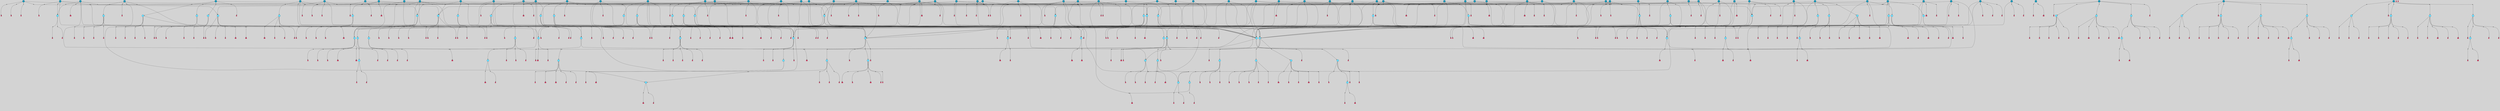 // File exported with GEGELATI v1.3.1
// On the 2024-04-08 17:27:05
// With the File::TPGGraphDotExporter
digraph{
	graph[pad = "0.212, 0.055" bgcolor = lightgray]
	node[shape=circle style = filled label = ""]
		T7 [fillcolor="#66ddff"]
		T129 [fillcolor="#66ddff"]
		T327 [fillcolor="#66ddff"]
		T328 [fillcolor="#66ddff"]
		T329 [fillcolor="#66ddff"]
		T330 [fillcolor="#66ddff"]
		T331 [fillcolor="#66ddff"]
		T332 [fillcolor="#66ddff"]
		T334 [fillcolor="#66ddff"]
		T335 [fillcolor="#66ddff"]
		T336 [fillcolor="#66ddff"]
		T337 [fillcolor="#66ddff"]
		T338 [fillcolor="#66ddff"]
		T581 [fillcolor="#66ddff"]
		T582 [fillcolor="#66ddff"]
		T48 [fillcolor="#66ddff"]
		T584 [fillcolor="#66ddff"]
		T585 [fillcolor="#66ddff"]
		T586 [fillcolor="#66ddff"]
		T587 [fillcolor="#66ddff"]
		T588 [fillcolor="#66ddff"]
		T640 [fillcolor="#66ddff"]
		T641 [fillcolor="#66ddff"]
		T642 [fillcolor="#66ddff"]
		T643 [fillcolor="#66ddff"]
		T684 [fillcolor="#1199bb"]
		T711 [fillcolor="#66ddff"]
		T712 [fillcolor="#66ddff"]
		T718 [fillcolor="#1199bb"]
		T758 [fillcolor="#1199bb"]
		T764 [fillcolor="#66ddff"]
		T766 [fillcolor="#1199bb"]
		T767 [fillcolor="#66ddff"]
		T813 [fillcolor="#1199bb"]
		T814 [fillcolor="#66ddff"]
		T815 [fillcolor="#66ddff"]
		T816 [fillcolor="#66ddff"]
		T817 [fillcolor="#66ddff"]
		T818 [fillcolor="#66ddff"]
		T819 [fillcolor="#1199bb"]
		T820 [fillcolor="#66ddff"]
		T821 [fillcolor="#66ddff"]
		T822 [fillcolor="#66ddff"]
		T823 [fillcolor="#66ddff"]
		T824 [fillcolor="#66ddff"]
		T868 [fillcolor="#1199bb"]
		T874 [fillcolor="#66ddff"]
		T889 [fillcolor="#66ddff"]
		T891 [fillcolor="#66ddff"]
		T892 [fillcolor="#66ddff"]
		T893 [fillcolor="#66ddff"]
		T894 [fillcolor="#66ddff"]
		T896 [fillcolor="#66ddff"]
		T897 [fillcolor="#66ddff"]
		T898 [fillcolor="#66ddff"]
		T899 [fillcolor="#66ddff"]
		T900 [fillcolor="#66ddff"]
		T910 [fillcolor="#66ddff"]
		T912 [fillcolor="#66ddff"]
		T931 [fillcolor="#1199bb"]
		T957 [fillcolor="#66ddff"]
		T958 [fillcolor="#66ddff"]
		T959 [fillcolor="#66ddff"]
		T1045 [fillcolor="#66ddff"]
		T1047 [fillcolor="#66ddff"]
		T1049 [fillcolor="#66ddff"]
		T1050 [fillcolor="#66ddff"]
		T1051 [fillcolor="#66ddff"]
		T691 [fillcolor="#66ddff"]
		T1052 [fillcolor="#66ddff"]
		T1064 [fillcolor="#1199bb"]
		T1114 [fillcolor="#1199bb"]
		T1027 [fillcolor="#1199bb"]
		T1117 [fillcolor="#1199bb"]
		T1118 [fillcolor="#66ddff"]
		T1119 [fillcolor="#1199bb"]
		T1120 [fillcolor="#1199bb"]
		T1121 [fillcolor="#1199bb"]
		T1122 [fillcolor="#1199bb"]
		T1124 [fillcolor="#1199bb"]
		T1125 [fillcolor="#1199bb"]
		T1126 [fillcolor="#1199bb"]
		T1127 [fillcolor="#1199bb"]
		T1147 [fillcolor="#66ddff"]
		T1148 [fillcolor="#66ddff"]
		T1149 [fillcolor="#66ddff"]
		T1150 [fillcolor="#66ddff"]
		T1151 [fillcolor="#66ddff"]
		T1153 [fillcolor="#66ddff"]
		T1154 [fillcolor="#66ddff"]
		T1155 [fillcolor="#66ddff"]
		T1156 [fillcolor="#66ddff"]
		T1158 [fillcolor="#1199bb"]
		T1159 [fillcolor="#1199bb"]
		T1160 [fillcolor="#1199bb"]
		T1161 [fillcolor="#1199bb"]
		T1162 [fillcolor="#1199bb"]
		T1163 [fillcolor="#1199bb"]
		T1164 [fillcolor="#1199bb"]
		T1165 [fillcolor="#1199bb"]
		T1166 [fillcolor="#1199bb"]
		T1167 [fillcolor="#1199bb"]
		T1168 [fillcolor="#1199bb"]
		T1169 [fillcolor="#66ddff"]
		T1170 [fillcolor="#1199bb"]
		T1171 [fillcolor="#1199bb"]
		T1172 [fillcolor="#1199bb"]
		T1173 [fillcolor="#1199bb"]
		T1175 [fillcolor="#1199bb"]
		T1176 [fillcolor="#1199bb"]
		T1178 [fillcolor="#1199bb"]
		T1179 [fillcolor="#1199bb"]
		T1180 [fillcolor="#1199bb"]
		T1181 [fillcolor="#1199bb"]
		T1182 [fillcolor="#1199bb"]
		T1183 [fillcolor="#1199bb"]
		T1184 [fillcolor="#1199bb"]
		T1185 [fillcolor="#1199bb"]
		T1186 [fillcolor="#1199bb"]
		T1189 [fillcolor="#1199bb"]
		T1190 [fillcolor="#1199bb"]
		T1191 [fillcolor="#1199bb"]
		T1192 [fillcolor="#1199bb"]
		T1193 [fillcolor="#1199bb"]
		T1194 [fillcolor="#1199bb"]
		T1195 [fillcolor="#1199bb"]
		T1196 [fillcolor="#1199bb"]
		T1197 [fillcolor="#1199bb"]
		T1198 [fillcolor="#1199bb"]
		T1199 [fillcolor="#1199bb"]
		T1200 [fillcolor="#1199bb"]
		T1201 [fillcolor="#1199bb"]
		T1202 [fillcolor="#1199bb"]
		T1203 [fillcolor="#1199bb"]
		T1204 [fillcolor="#1199bb"]
		T1205 [fillcolor="#1199bb"]
		T1206 [fillcolor="#1199bb"]
		T1207 [fillcolor="#1199bb"]
		T1208 [fillcolor="#1199bb"]
		T1209 [fillcolor="#1199bb"]
		T1210 [fillcolor="#1199bb"]
		T1211 [fillcolor="#1199bb"]
		T1212 [fillcolor="#1199bb"]
		T1213 [fillcolor="#1199bb"]
		T1214 [fillcolor="#1199bb"]
		T1215 [fillcolor="#1199bb"]
		T1219 [fillcolor="#1199bb"]
		T1220 [fillcolor="#66ddff"]
		T1221 [fillcolor="#66ddff"]
		T1222 [fillcolor="#66ddff"]
		T1223 [fillcolor="#66ddff"]
		T1224 [fillcolor="#66ddff"]
		T1225 [fillcolor="#1199bb"]
		T1226 [fillcolor="#66ddff"]
		T1227 [fillcolor="#66ddff"]
		T1228 [fillcolor="#66ddff"]
		T1229 [fillcolor="#66ddff"]
		T1230 [fillcolor="#66ddff"]
		T1235 [fillcolor="#1199bb"]
		P25382 [fillcolor="#cccccc" shape=point] //-3|
		I25382 [shape=box style=invis label="1|6&2|7#0|7&#92;n10|2&0|7#1|3&#92;n9|6&2|7#2|2&#92;n5|3&0|7#0|7&#92;n1|6&2|3#0|0&#92;n2|3&2|3#2|2&#92;n5|1&2|6#0|6&#92;n"]
		P25382 -> I25382[style=invis]
		A17782 [fillcolor="#ff3366" shape=box margin=0.03 width=0 height=0 label="7"]
		T7 -> P25382 -> A17782
		P25383 [fillcolor="#cccccc" shape=point] //5|
		I25383 [shape=box style=invis label="0|5&2|3#0|1&#92;n0|6&2|1#2|4&#92;n6|2&2|6#0|7&#92;n7|4&0|3#0|1&#92;n5|4&0|7#1|6&#92;n9|1&0|5#2|2&#92;n6|3&2|3#1|7&#92;n11|7&2|4#1|6&#92;n2|5&0|1#0|0&#92;n4|7&0|0#0|2&#92;n6|2&0|6#0|0&#92;n2|1&2|6#2|4&#92;n10|0&2|0#1|0&#92;n6|6&2|4#0|6&#92;n"]
		P25383 -> I25383[style=invis]
		A17783 [fillcolor="#ff3366" shape=box margin=0.03 width=0 height=0 label="8"]
		T7 -> P25383 -> A17783
		P25384 [fillcolor="#cccccc" shape=point] //8|
		I25384 [shape=box style=invis label="9|0&0|1#2|0&#92;n10|1&2|5#1|4&#92;n8|2&2|6#0|4&#92;n2|4&2|5#2|3&#92;n4|2&2|2#0|2&#92;n7|5&0|2#0|0&#92;n8|2&2|1#1|3&#92;n8|7&0|7#2|1&#92;n1|1&0|0#0|7&#92;n5|6&2|5#1|0&#92;n6|6&2|5#0|0&#92;n11|4&0|3#2|6&#92;n4|2&2|4#0|7&#92;n5|6&0|1#2|0&#92;n11|3&0|2#0|7&#92;n"]
		P25384 -> I25384[style=invis]
		A17784 [fillcolor="#ff3366" shape=box margin=0.03 width=0 height=0 label="6"]
		T129 -> P25384 -> A17784
		P25385 [fillcolor="#cccccc" shape=point] //5|
		I25385 [shape=box style=invis label="3|0&2|0#0|1&#92;n3|0&0|7#0|1&#92;n5|3&0|2#2|6&#92;n4|4&2|4#2|6&#92;n11|2&0|7#1|6&#92;n2|7&2|2#2|5&#92;n9|3&2|6#2|7&#92;n7|7&0|0#0|4&#92;n6|1&2|4#2|3&#92;n5|4&2|0#1|6&#92;n1|3&0|7#0|4&#92;n"]
		P25385 -> I25385[style=invis]
		A17785 [fillcolor="#ff3366" shape=box margin=0.03 width=0 height=0 label="7"]
		T129 -> P25385 -> A17785
		P25386 [fillcolor="#cccccc" shape=point] //10|
		I25386 [shape=box style=invis label="4|5&2|7#2|1&#92;n1|7&2|3#0|6&#92;n3|5&2|2#0|3&#92;n10|3&0|7#1|4&#92;n7|1&0|4#2|6&#92;n10|2&0|3#1|7&#92;n9|5&2|0#0|4&#92;n4|0&0|3#2|7&#92;n11|4&2|6#1|2&#92;n5|4&2|7#0|2&#92;n2|6&2|4#0|0&#92;n6|5&0|7#2|1&#92;n5|3&2|3#1|6&#92;n10|7&2|0#1|2&#92;n"]
		P25386 -> I25386[style=invis]
		A17786 [fillcolor="#ff3366" shape=box margin=0.03 width=0 height=0 label="5"]
		T129 -> P25386 -> A17786
		P25387 [fillcolor="#cccccc" shape=point] //5|
		I25387 [shape=box style=invis label="9|4&2|3#1|3&#92;n0|4&2|4#0|5&#92;n6|1&2|6#2|5&#92;n4|0&0|5#2|0&#92;n"]
		P25387 -> I25387[style=invis]
		A17787 [fillcolor="#ff3366" shape=box margin=0.03 width=0 height=0 label="7"]
		T129 -> P25387 -> A17787
		P25388 [fillcolor="#cccccc" shape=point] //6|
		I25388 [shape=box style=invis label="9|4&2|7#0|6&#92;n8|4&0|1#1|0&#92;n1|3&0|0#2|1&#92;n2|4&0|6#2|2&#92;n5|1&2|5#0|7&#92;n3|0&0|3#2|6&#92;n2|2&2|6#0|2&#92;n8|4&0|4#2|2&#92;n5|1&2|4#0|3&#92;n9|4&0|6#0|6&#92;n5|0&2|2#1|5&#92;n11|7&0|0#1|1&#92;n0|4&0|3#0|3&#92;n7|7&2|4#2|5&#92;n1|5&0|1#2|1&#92;n"]
		P25388 -> I25388[style=invis]
		A17788 [fillcolor="#ff3366" shape=box margin=0.03 width=0 height=0 label="1"]
		T129 -> P25388 -> A17788
		P25389 [fillcolor="#cccccc" shape=point] //-4|
		I25389 [shape=box style=invis label="4|1&0|4#2|6&#92;n1|2&2|2#2|0&#92;n1|2&2|0#0|6&#92;n8|4&2|3#2|5&#92;n5|5&2|1#1|0&#92;n"]
		P25389 -> I25389[style=invis]
		A17789 [fillcolor="#ff3366" shape=box margin=0.03 width=0 height=0 label="12"]
		T330 -> P25389 -> A17789
		P25390 [fillcolor="#cccccc" shape=point] //6|
		I25390 [shape=box style=invis label="3|0&2|7#2|2&#92;n3|2&0|4#2|5&#92;n5|1&0|2#1|0&#92;n8|7&0|1#2|0&#92;n8|5&0|3#0|6&#92;n0|2&0|2#2|3&#92;n1|5&2|5#0|5&#92;n5|6&0|6#0|7&#92;n6|7&0|0#2|6&#92;n1|2&2|3#0|0&#92;n7|7&2|3#0|4&#92;n0|7&2|7#0|6&#92;n1|0&2|2#2|7&#92;n4|4&0|1#0|0&#92;n"]
		P25390 -> I25390[style=invis]
		A17790 [fillcolor="#ff3366" shape=box margin=0.03 width=0 height=0 label="11"]
		T330 -> P25390 -> A17790
		P25391 [fillcolor="#cccccc" shape=point] //-3|
		I25391 [shape=box style=invis label="8|1&2|3#0|5&#92;n0|6&0|5#0|5&#92;n3|7&2|1#0|6&#92;n3|5&0|1#0|0&#92;n9|5&2|0#0|4&#92;n3|5&0|2#0|3&#92;n10|6&2|4#1|0&#92;n9|4&2|7#2|6&#92;n1|7&2|5#2|2&#92;n"]
		P25391 -> I25391[style=invis]
		A17791 [fillcolor="#ff3366" shape=box margin=0.03 width=0 height=0 label="5"]
		T332 -> P25391 -> A17791
		P25392 [fillcolor="#cccccc" shape=point] //-2|
		I25392 [shape=box style=invis label="11|7&2|0#1|7&#92;n4|3&0|1#2|5&#92;n0|4&2|4#2|7&#92;n1|6&0|0#0|4&#92;n4|0&0|0#0|5&#92;n0|6&2|3#2|0&#92;n9|6&2|5#1|3&#92;n0|7&2|1#2|5&#92;n4|4&0|5#0|1&#92;n10|4&0|0#1|0&#92;n"]
		P25392 -> I25392[style=invis]
		A17792 [fillcolor="#ff3366" shape=box margin=0.03 width=0 height=0 label="12"]
		T328 -> P25392 -> A17792
		P25393 [fillcolor="#cccccc" shape=point] //-3|
		I25393 [shape=box style=invis label="1|6&2|7#0|7&#92;n10|2&0|7#1|3&#92;n9|6&2|7#2|2&#92;n5|3&0|7#0|7&#92;n1|6&2|3#0|0&#92;n2|3&2|3#2|2&#92;n5|1&2|6#0|6&#92;n"]
		P25393 -> I25393[style=invis]
		A17793 [fillcolor="#ff3366" shape=box margin=0.03 width=0 height=0 label="7"]
		T331 -> P25393 -> A17793
		P25394 [fillcolor="#cccccc" shape=point] //-3|
		I25394 [shape=box style=invis label="7|2&2|4#0|2&#92;n4|1&2|6#0|1&#92;n11|6&0|4#0|1&#92;n7|1&0|0#2|6&#92;n6|2&0|1#0|7&#92;n10|3&2|7#1|4&#92;n3|5&2|3#0|1&#92;n4|4&2|5#0|2&#92;n4|6&0|4#2|7&#92;n2|5&0|5#0|2&#92;n10|0&2|3#1|4&#92;n0|1&2|7#0|6&#92;n7|6&0|3#2|6&#92;n1|3&0|6#2|0&#92;n5|3&0|6#0|6&#92;n1|4&2|5#2|3&#92;n1|6&2|0#0|5&#92;n9|2&0|3#2|7&#92;n7|1&2|2#2|5&#92;n"]
		P25394 -> I25394[style=invis]
		T328 -> P25394 -> T329
		P25395 [fillcolor="#cccccc" shape=point] //-3|
		I25395 [shape=box style=invis label="3|7&0|0#0|2&#92;n11|5&0|1#1|1&#92;n4|1&0|6#2|6&#92;n4|0&0|1#0|5&#92;n"]
		P25395 -> I25395[style=invis]
		T329 -> P25395 -> T327
		P25396 [fillcolor="#cccccc" shape=point] //1|
		I25396 [shape=box style=invis label="5|1&0|6#2|7&#92;n2|4&0|4#2|2&#92;n0|6&0|5#0|4&#92;n10|6&2|5#1|6&#92;n9|3&0|1#1|7&#92;n10|3&2|2#1|0&#92;n5|0&0|0#2|1&#92;n11|3&2|3#1|5&#92;n10|3&0|1#1|0&#92;n2|4&0|1#0|1&#92;n0|2&0|3#2|4&#92;n9|2&2|1#2|5&#92;n11|7&2|6#2|6&#92;n"]
		P25396 -> I25396[style=invis]
		T327 -> P25396 -> T331
		P25397 [fillcolor="#cccccc" shape=point] //5|
		I25397 [shape=box style=invis label="10|4&2|6#1|2&#92;n8|4&0|1#1|0&#92;n0|4&2|6#0|0&#92;n8|4&2|5#2|1&#92;n7|5&2|5#1|0&#92;n3|6&0|6#2|2&#92;n1|7&0|7#0|5&#92;n2|0&0|7#2|4&#92;n9|4&2|6#2|7&#92;n2|6&2|2#0|0&#92;n11|7&2|7#0|7&#92;n5|5&0|0#0|1&#92;n10|1&0|0#1|0&#92;n7|3&0|1#2|5&#92;n9|2&2|7#1|5&#92;n9|0&2|5#1|2&#92;n1|6&2|4#2|2&#92;n3|3&2|2#0|7&#92;n1|6&2|0#0|0&#92;n6|4&2|6#1|0&#92;n"]
		P25397 -> I25397[style=invis]
		A17794 [fillcolor="#ff3366" shape=box margin=0.03 width=0 height=0 label="1"]
		T329 -> P25397 -> A17794
		P25398 [fillcolor="#cccccc" shape=point] //5|
		I25398 [shape=box style=invis label="0|5&2|3#0|1&#92;n0|6&2|1#2|4&#92;n6|2&2|6#0|7&#92;n7|4&0|3#0|1&#92;n5|4&0|7#1|6&#92;n9|1&0|5#2|2&#92;n6|3&2|3#1|7&#92;n11|7&2|4#1|6&#92;n2|5&0|1#0|0&#92;n4|7&0|0#0|2&#92;n6|2&0|6#0|0&#92;n2|1&2|6#2|4&#92;n10|0&2|0#1|0&#92;n6|6&2|4#0|6&#92;n"]
		P25398 -> I25398[style=invis]
		A17795 [fillcolor="#ff3366" shape=box margin=0.03 width=0 height=0 label="8"]
		T331 -> P25398 -> A17795
		P25399 [fillcolor="#cccccc" shape=point] //-2|
		I25399 [shape=box style=invis label="4|1&0|4#0|3&#92;n4|2&0|5#2|0&#92;n5|5&2|6#0|5&#92;n1|4&0|1#0|2&#92;n6|3&2|7#1|5&#92;n0|4&2|0#0|3&#92;n8|5&2|5#1|2&#92;n10|7&2|7#1|1&#92;n3|4&0|0#2|1&#92;n3|6&2|5#2|5&#92;n8|3&0|1#0|7&#92;n10|0&2|7#1|3&#92;n4|1&2|4#0|1&#92;n9|3&2|0#0|4&#92;n3|6&2|0#0|4&#92;n1|2&0|6#2|1&#92;n4|0&2|1#2|2&#92;n"]
		P25399 -> I25399[style=invis]
		A17796 [fillcolor="#ff3366" shape=box margin=0.03 width=0 height=0 label="14"]
		T327 -> P25399 -> A17796
		P25400 [fillcolor="#cccccc" shape=point] //5|
		I25400 [shape=box style=invis label="8|1&2|6#0|6&#92;n3|0&0|7#0|1&#92;n11|3&0|2#2|6&#92;n4|4&2|4#2|6&#92;n11|2&0|7#1|6&#92;n2|7&2|2#2|5&#92;n7|7&0|0#0|4&#92;n6|1&2|4#2|3&#92;n5|4&2|0#1|6&#92;n3|0&2|0#0|1&#92;n1|3&0|7#0|4&#92;n"]
		P25400 -> I25400[style=invis]
		A17797 [fillcolor="#ff3366" shape=box margin=0.03 width=0 height=0 label="7"]
		T329 -> P25400 -> A17797
		P25401 [fillcolor="#cccccc" shape=point] //5|
		I25401 [shape=box style=invis label="3|0&2|0#0|1&#92;n3|0&0|7#0|1&#92;n5|3&0|2#2|6&#92;n4|4&2|4#2|6&#92;n11|2&0|7#1|6&#92;n2|7&2|2#2|5&#92;n9|3&2|6#2|7&#92;n7|7&0|0#0|4&#92;n6|1&2|4#2|3&#92;n5|4&2|0#1|6&#92;n1|3&0|7#0|4&#92;n"]
		P25401 -> I25401[style=invis]
		A17798 [fillcolor="#ff3366" shape=box margin=0.03 width=0 height=0 label="7"]
		T327 -> P25401 -> A17798
		P25402 [fillcolor="#cccccc" shape=point] //2|
		I25402 [shape=box style=invis label="4|1&0|4#2|6&#92;n5|5&2|1#1|0&#92;n1|0&2|0#0|6&#92;n8|4&2|3#2|5&#92;n"]
		P25402 -> I25402[style=invis]
		T328 -> P25402 -> T330
		P25403 [fillcolor="#cccccc" shape=point] //0|
		I25403 [shape=box style=invis label="2|5&0|1#0|6&#92;n6|1&2|2#2|7&#92;n8|0&0|3#1|4&#92;n4|3&2|5#2|4&#92;n8|1&2|4#0|0&#92;n6|6&0|1#2|6&#92;n11|7&2|4#2|5&#92;n6|2&2|4#0|2&#92;n8|5&2|4#2|4&#92;n2|1&2|1#2|2&#92;n2|7&2|5#2|6&#92;n9|7&0|5#0|4&#92;n1|2&0|5#2|6&#92;n4|2&2|3#2|7&#92;n3|3&2|1#0|2&#92;n"]
		P25403 -> I25403[style=invis]
		A17799 [fillcolor="#ff3366" shape=box margin=0.03 width=0 height=0 label="5"]
		T332 -> P25403 -> A17799
		P25404 [fillcolor="#cccccc" shape=point] //7|
		I25404 [shape=box style=invis label="7|0&2|1#2|0&#92;n9|7&2|1#1|7&#92;n8|2&0|1#1|0&#92;n6|6&0|2#1|1&#92;n2|2&0|5#0|0&#92;n5|7&0|0#2|1&#92;n5|1&2|5#1|5&#92;n4|7&2|4#2|3&#92;n10|5&2|2#1|5&#92;n1|3&2|2#2|0&#92;n10|2&2|6#1|5&#92;n"]
		P25404 -> I25404[style=invis]
		A17800 [fillcolor="#ff3366" shape=box margin=0.03 width=0 height=0 label="1"]
		T329 -> P25404 -> A17800
		P25405 [fillcolor="#cccccc" shape=point] //7|
		I25405 [shape=box style=invis label="6|1&2|6#2|7&#92;n7|0&2|4#2|3&#92;n3|3&0|7#0|6&#92;n5|4&0|2#2|4&#92;n8|5&2|6#2|7&#92;n0|0&2|3#0|3&#92;n5|4&2|4#2|6&#92;n"]
		P25405 -> I25405[style=invis]
		T329 -> P25405 -> T332
		P25406 [fillcolor="#cccccc" shape=point] //7|
		I25406 [shape=box style=invis label="0|2&2|4#2|6&#92;n5|3&0|6#0|1&#92;n4|7&2|6#0|5&#92;n7|6&0|7#0|5&#92;n10|7&2|2#1|1&#92;n"]
		P25406 -> I25406[style=invis]
		A17801 [fillcolor="#ff3366" shape=box margin=0.03 width=0 height=0 label="4"]
		T332 -> P25406 -> A17801
		P25407 [fillcolor="#cccccc" shape=point] //-4|
		I25407 [shape=box style=invis label="4|1&0|4#2|6&#92;n1|2&2|2#2|0&#92;n1|2&2|0#0|6&#92;n8|4&2|3#2|5&#92;n5|5&2|1#1|0&#92;n"]
		P25407 -> I25407[style=invis]
		A17802 [fillcolor="#ff3366" shape=box margin=0.03 width=0 height=0 label="12"]
		T338 -> P25407 -> A17802
		P25408 [fillcolor="#cccccc" shape=point] //6|
		I25408 [shape=box style=invis label="3|0&2|7#2|2&#92;n3|2&0|4#2|5&#92;n5|1&0|2#1|0&#92;n8|7&0|1#2|0&#92;n8|5&0|3#0|6&#92;n0|2&0|2#2|3&#92;n1|5&2|5#0|5&#92;n5|6&0|6#0|7&#92;n6|7&0|0#2|6&#92;n1|2&2|3#0|0&#92;n7|7&2|3#0|4&#92;n0|7&2|7#0|6&#92;n1|0&2|2#2|7&#92;n4|4&0|1#0|0&#92;n"]
		P25408 -> I25408[style=invis]
		A17803 [fillcolor="#ff3366" shape=box margin=0.03 width=0 height=0 label="11"]
		T338 -> P25408 -> A17803
		P25409 [fillcolor="#cccccc" shape=point] //-3|
		I25409 [shape=box style=invis label="8|1&2|3#0|5&#92;n0|6&0|5#0|5&#92;n3|7&2|1#0|6&#92;n3|5&0|1#0|0&#92;n9|5&2|0#0|4&#92;n3|5&0|2#0|3&#92;n10|6&2|4#1|0&#92;n9|4&2|7#2|6&#92;n1|7&2|5#2|2&#92;n"]
		P25409 -> I25409[style=invis]
		A17804 [fillcolor="#ff3366" shape=box margin=0.03 width=0 height=0 label="5"]
		T337 -> P25409 -> A17804
		P25410 [fillcolor="#cccccc" shape=point] //7|
		I25410 [shape=box style=invis label="7|0&2|1#2|0&#92;n9|7&2|1#1|7&#92;n8|2&0|1#1|0&#92;n6|6&0|2#1|1&#92;n2|2&0|5#0|0&#92;n5|7&0|0#2|1&#92;n5|1&2|5#1|5&#92;n4|7&2|4#2|3&#92;n10|5&2|2#1|5&#92;n1|3&2|2#2|0&#92;n10|2&2|6#1|5&#92;n"]
		P25410 -> I25410[style=invis]
		A17805 [fillcolor="#ff3366" shape=box margin=0.03 width=0 height=0 label="1"]
		T335 -> P25410 -> A17805
		P25411 [fillcolor="#cccccc" shape=point] //7|
		I25411 [shape=box style=invis label="6|1&2|6#2|7&#92;n7|0&2|4#2|3&#92;n3|3&0|7#0|6&#92;n5|4&0|2#2|4&#92;n8|5&2|6#2|7&#92;n0|0&2|3#0|3&#92;n5|4&2|4#2|6&#92;n"]
		P25411 -> I25411[style=invis]
		T335 -> P25411 -> T337
		P25412 [fillcolor="#cccccc" shape=point] //0|
		I25412 [shape=box style=invis label="2|5&0|1#0|6&#92;n6|1&2|2#2|7&#92;n8|0&0|3#1|4&#92;n4|3&2|5#2|4&#92;n8|1&2|4#0|0&#92;n6|6&0|1#2|6&#92;n11|7&2|4#2|5&#92;n6|2&2|4#0|2&#92;n8|5&2|4#2|4&#92;n2|1&2|1#2|2&#92;n2|7&2|5#2|6&#92;n9|7&0|5#0|4&#92;n1|2&0|5#2|6&#92;n4|2&2|3#2|7&#92;n3|3&2|1#0|2&#92;n"]
		P25412 -> I25412[style=invis]
		A17806 [fillcolor="#ff3366" shape=box margin=0.03 width=0 height=0 label="5"]
		T337 -> P25412 -> A17806
		P25413 [fillcolor="#cccccc" shape=point] //-3|
		I25413 [shape=box style=invis label="3|7&0|0#0|2&#92;n11|5&0|1#1|1&#92;n4|1&0|6#2|6&#92;n4|0&0|1#0|5&#92;n"]
		P25413 -> I25413[style=invis]
		T335 -> P25413 -> T334
		P25414 [fillcolor="#cccccc" shape=point] //-3|
		I25414 [shape=box style=invis label="1|6&2|7#0|7&#92;n10|2&0|7#1|3&#92;n9|6&2|7#2|2&#92;n5|3&0|7#0|7&#92;n1|6&2|3#0|0&#92;n2|3&2|3#2|2&#92;n5|1&2|6#0|6&#92;n"]
		P25414 -> I25414[style=invis]
		A17807 [fillcolor="#ff3366" shape=box margin=0.03 width=0 height=0 label="7"]
		T336 -> P25414 -> A17807
		P25415 [fillcolor="#cccccc" shape=point] //1|
		I25415 [shape=box style=invis label="5|1&0|6#2|7&#92;n2|4&0|4#2|2&#92;n0|6&0|5#0|4&#92;n10|6&2|5#1|6&#92;n9|3&0|1#1|7&#92;n10|3&2|2#1|0&#92;n5|0&0|0#2|1&#92;n11|3&2|3#1|5&#92;n10|3&0|1#1|0&#92;n2|4&0|1#0|1&#92;n0|2&0|3#2|4&#92;n9|2&2|1#2|5&#92;n11|7&2|6#2|6&#92;n"]
		P25415 -> I25415[style=invis]
		T334 -> P25415 -> T336
		P25416 [fillcolor="#cccccc" shape=point] //5|
		I25416 [shape=box style=invis label="8|1&2|6#0|6&#92;n3|0&0|7#0|1&#92;n11|3&0|2#2|6&#92;n4|4&2|4#2|6&#92;n11|2&0|7#1|6&#92;n2|7&2|2#2|5&#92;n7|7&0|0#0|4&#92;n6|1&2|4#2|3&#92;n5|4&2|0#1|6&#92;n3|0&2|0#0|1&#92;n1|3&0|7#0|4&#92;n"]
		P25416 -> I25416[style=invis]
		A17808 [fillcolor="#ff3366" shape=box margin=0.03 width=0 height=0 label="7"]
		T335 -> P25416 -> A17808
		P25417 [fillcolor="#cccccc" shape=point] //5|
		I25417 [shape=box style=invis label="0|5&2|3#0|1&#92;n0|6&2|1#2|4&#92;n6|2&2|6#0|7&#92;n7|4&0|3#0|1&#92;n5|4&0|7#1|6&#92;n9|1&0|5#2|2&#92;n6|3&2|3#1|7&#92;n11|7&2|4#1|6&#92;n2|5&0|1#0|0&#92;n4|7&0|0#0|2&#92;n6|2&0|6#0|0&#92;n2|1&2|6#2|4&#92;n10|0&2|0#1|0&#92;n6|6&2|4#0|6&#92;n"]
		P25417 -> I25417[style=invis]
		A17809 [fillcolor="#ff3366" shape=box margin=0.03 width=0 height=0 label="8"]
		T336 -> P25417 -> A17809
		P25418 [fillcolor="#cccccc" shape=point] //5|
		I25418 [shape=box style=invis label="3|0&2|0#0|1&#92;n3|0&0|7#0|1&#92;n5|3&0|2#2|6&#92;n4|4&2|4#2|6&#92;n11|2&0|7#1|6&#92;n2|7&2|2#2|5&#92;n9|3&2|6#2|7&#92;n7|7&0|0#0|4&#92;n6|1&2|4#2|3&#92;n5|4&2|0#1|6&#92;n1|3&0|7#0|4&#92;n"]
		P25418 -> I25418[style=invis]
		A17810 [fillcolor="#ff3366" shape=box margin=0.03 width=0 height=0 label="7"]
		T334 -> P25418 -> A17810
		P25419 [fillcolor="#cccccc" shape=point] //-2|
		I25419 [shape=box style=invis label="4|1&0|4#0|3&#92;n4|2&0|5#2|0&#92;n5|5&2|6#0|5&#92;n1|4&0|1#0|2&#92;n6|3&2|7#1|5&#92;n0|4&2|0#0|3&#92;n8|5&2|5#1|2&#92;n10|7&2|7#1|1&#92;n3|4&0|0#2|1&#92;n3|6&2|5#2|5&#92;n8|3&0|1#0|7&#92;n10|0&2|7#1|3&#92;n4|1&2|4#0|1&#92;n9|3&2|0#0|4&#92;n3|6&2|0#0|4&#92;n1|2&0|6#2|1&#92;n4|0&2|1#2|2&#92;n"]
		P25419 -> I25419[style=invis]
		A17811 [fillcolor="#ff3366" shape=box margin=0.03 width=0 height=0 label="14"]
		T334 -> P25419 -> A17811
		P25420 [fillcolor="#cccccc" shape=point] //5|
		I25420 [shape=box style=invis label="10|4&2|6#1|2&#92;n8|4&0|1#1|0&#92;n0|4&2|6#0|0&#92;n8|4&2|5#2|1&#92;n7|5&2|5#1|0&#92;n3|6&0|6#2|2&#92;n1|7&0|7#0|5&#92;n2|0&0|7#2|4&#92;n9|4&2|6#2|7&#92;n2|6&2|2#0|0&#92;n11|7&2|7#0|7&#92;n5|5&0|0#0|1&#92;n10|1&0|0#1|0&#92;n7|3&0|1#2|5&#92;n9|2&2|7#1|5&#92;n9|0&2|5#1|2&#92;n1|6&2|4#2|2&#92;n3|3&2|2#0|7&#92;n1|6&2|0#0|0&#92;n6|4&2|6#1|0&#92;n"]
		P25420 -> I25420[style=invis]
		A17812 [fillcolor="#ff3366" shape=box margin=0.03 width=0 height=0 label="1"]
		T335 -> P25420 -> A17812
		P25421 [fillcolor="#cccccc" shape=point] //7|
		I25421 [shape=box style=invis label="0|2&2|4#2|6&#92;n5|3&0|6#0|1&#92;n4|7&2|6#0|5&#92;n7|6&0|7#0|5&#92;n10|7&2|2#1|1&#92;n"]
		P25421 -> I25421[style=invis]
		A17813 [fillcolor="#ff3366" shape=box margin=0.03 width=0 height=0 label="4"]
		T337 -> P25421 -> A17813
		P25422 [fillcolor="#cccccc" shape=point] //0|
		I25422 [shape=box style=invis label="2|5&0|1#0|6&#92;n6|1&2|2#2|7&#92;n8|0&0|3#1|4&#92;n4|3&2|5#2|4&#92;n8|1&2|4#0|0&#92;n6|6&0|1#2|6&#92;n11|7&2|4#2|5&#92;n6|2&2|4#0|2&#92;n8|5&2|4#2|4&#92;n2|1&2|1#2|2&#92;n2|7&2|5#2|6&#92;n9|7&0|5#0|4&#92;n1|2&0|5#2|6&#92;n4|2&2|3#2|7&#92;n3|3&2|1#0|2&#92;n"]
		P25422 -> I25422[style=invis]
		A17814 [fillcolor="#ff3366" shape=box margin=0.03 width=0 height=0 label="5"]
		T48 -> P25422 -> A17814
		P25423 [fillcolor="#cccccc" shape=point] //-1|
		I25423 [shape=box style=invis label="6|4&0|4#2|4&#92;n4|5&2|5#2|4&#92;n9|7&2|5#0|3&#92;n3|7&2|6#0|6&#92;n8|7&0|6#0|4&#92;n2|1&2|0#0|1&#92;n8|6&0|0#2|5&#92;n2|1&0|2#0|3&#92;n6|1&0|7#2|6&#92;n6|3&0|1#1|6&#92;n5|4&2|7#0|4&#92;n0|7&0|4#2|0&#92;n11|0&2|0#2|5&#92;n3|7&2|0#2|7&#92;n8|3&2|7#1|4&#92;n5|7&0|6#0|4&#92;n0|0&2|3#2|3&#92;n5|4&2|1#0|3&#92;n0|4&0|3#2|5&#92;n"]
		P25423 -> I25423[style=invis]
		A17815 [fillcolor="#ff3366" shape=box margin=0.03 width=0 height=0 label="10"]
		T48 -> P25423 -> A17815
		P25424 [fillcolor="#cccccc" shape=point] //-6|
		I25424 [shape=box style=invis label="11|1&0|7#2|0&#92;n10|4&0|1#1|0&#92;n4|3&2|4#2|1&#92;n0|5&2|0#0|0&#92;n6|1&0|0#0|3&#92;n8|2&2|0#0|4&#92;n11|4&2|0#1|6&#92;n7|0&2|6#2|3&#92;n5|3&2|6#2|0&#92;n2|0&2|0#0|4&#92;n"]
		P25424 -> I25424[style=invis]
		A17816 [fillcolor="#ff3366" shape=box margin=0.03 width=0 height=0 label="9"]
		T581 -> P25424 -> A17816
		P25425 [fillcolor="#cccccc" shape=point] //-7|
		I25425 [shape=box style=invis label="6|1&0|2#0|3&#92;n1|2&0|1#2|0&#92;n10|3&2|2#1|1&#92;n0|1&0|2#0|7&#92;n4|6&2|7#2|4&#92;n6|0&2|7#0|6&#92;n"]
		P25425 -> I25425[style=invis]
		A17817 [fillcolor="#ff3366" shape=box margin=0.03 width=0 height=0 label="7"]
		T48 -> P25425 -> A17817
		P25426 [fillcolor="#cccccc" shape=point] //-6|
		I25426 [shape=box style=invis label="11|7&0|1#0|6&#92;n3|5&0|1#0|3&#92;n1|5&0|5#0|6&#92;n1|7&2|5#2|2&#92;n0|0&0|2#2|2&#92;n4|4&0|1#0|5&#92;n6|4&2|2#0|2&#92;n0|6&2|5#0|5&#92;n0|3&2|2#2|6&#92;n"]
		P25426 -> I25426[style=invis]
		A17818 [fillcolor="#ff3366" shape=box margin=0.03 width=0 height=0 label="5"]
		T48 -> P25426 -> A17818
		P25427 [fillcolor="#cccccc" shape=point] //2|
		I25427 [shape=box style=invis label="3|0&2|0#0|1&#92;n11|2&0|7#1|6&#92;n8|7&2|4#0|5&#92;n5|3&0|2#2|6&#92;n4|4&2|4#2|6&#92;n3|0&0|7#0|1&#92;n2|7&2|2#2|5&#92;n9|3&2|6#2|7&#92;n7|7&0|0#0|4&#92;n6|1&2|4#1|3&#92;n5|4&2|0#1|6&#92;n1|3&0|7#0|4&#92;n"]
		P25427 -> I25427[style=invis]
		A17819 [fillcolor="#ff3366" shape=box margin=0.03 width=0 height=0 label="7"]
		T582 -> P25427 -> A17819
		P25428 [fillcolor="#cccccc" shape=point] //4|
		I25428 [shape=box style=invis label="4|3&0|6#0|3&#92;n5|7&2|3#2|2&#92;n5|6&0|7#1|2&#92;n1|4&2|6#0|3&#92;n8|4&2|1#2|5&#92;n9|5&2|4#1|4&#92;n2|4&0|5#0|7&#92;n10|0&0|6#1|3&#92;n3|0&0|6#0|2&#92;n2|7&2|7#2|6&#92;n5|2&0|5#1|5&#92;n10|4&2|5#1|7&#92;n4|0&0|4#2|4&#92;n11|1&0|4#2|6&#92;n10|6&2|0#1|4&#92;n9|7&0|3#1|4&#92;n4|5&2|7#0|6&#92;n11|5&2|6#2|3&#92;n0|3&0|5#0|1&#92;n"]
		P25428 -> I25428[style=invis]
		A17820 [fillcolor="#ff3366" shape=box margin=0.03 width=0 height=0 label="13"]
		T48 -> P25428 -> A17820
		P25429 [fillcolor="#cccccc" shape=point] //-5|
		I25429 [shape=box style=invis label="0|0&2|3#0|2&#92;n10|5&0|6#1|3&#92;n7|3&0|6#2|3&#92;n3|4&0|6#0|6&#92;n10|5&0|2#1|1&#92;n5|0&0|1#0|3&#92;n6|6&2|5#1|5&#92;n7|4&0|2#1|7&#92;n5|7&0|1#2|5&#92;n1|5&0|0#0|3&#92;n7|5&2|1#2|6&#92;n9|0&0|2#0|0&#92;n4|0&2|4#0|0&#92;n4|6&0|0#2|3&#92;n3|1&0|6#2|5&#92;n7|7&2|1#2|3&#92;n9|4&2|2#0|6&#92;n"]
		P25429 -> I25429[style=invis]
		T582 -> P25429 -> T581
		P25430 [fillcolor="#cccccc" shape=point] //2|
		I25430 [shape=box style=invis label="6|3&2|7#1|4&#92;n8|6&0|0#2|5&#92;n2|1&0|2#0|3&#92;n8|7&0|6#0|4&#92;n2|1&2|0#0|1&#92;n0|0&2|2#2|3&#92;n6|6&0|7#2|1&#92;n6|1&0|7#2|6&#92;n5|4&2|7#0|4&#92;n0|3&0|4#2|0&#92;n11|0&2|0#2|5&#92;n4|5&2|5#2|4&#92;n5|7&0|6#0|4&#92;n9|7&2|5#0|3&#92;n5|4&2|1#0|3&#92;n5|3&0|1#1|7&#92;n0|4&0|3#2|5&#92;n"]
		P25430 -> I25430[style=invis]
		A17821 [fillcolor="#ff3366" shape=box margin=0.03 width=0 height=0 label="10"]
		T581 -> P25430 -> A17821
		P25431 [fillcolor="#cccccc" shape=point] //7|
		I25431 [shape=box style=invis label="7|4&2|1#2|0&#92;n4|1&2|4#2|3&#92;n5|0&2|0#2|2&#92;n6|1&2|4#2|6&#92;n"]
		P25431 -> I25431[style=invis]
		A17822 [fillcolor="#ff3366" shape=box margin=0.03 width=0 height=0 label="9"]
		T582 -> P25431 -> A17822
		P25432 [fillcolor="#cccccc" shape=point] //-6|
		I25432 [shape=box style=invis label="11|1&0|7#2|0&#92;n10|4&0|1#1|0&#92;n4|3&2|4#2|1&#92;n0|5&2|0#0|0&#92;n6|1&0|0#0|3&#92;n8|2&2|0#0|4&#92;n11|4&2|0#1|6&#92;n7|0&2|6#2|3&#92;n5|3&2|6#2|0&#92;n2|0&2|0#0|4&#92;n"]
		P25432 -> I25432[style=invis]
		A17823 [fillcolor="#ff3366" shape=box margin=0.03 width=0 height=0 label="9"]
		T582 -> P25432 -> A17823
		P25433 [fillcolor="#cccccc" shape=point] //6|
		I25433 [shape=box style=invis label="9|4&2|7#0|6&#92;n8|4&0|1#1|0&#92;n1|3&0|0#2|1&#92;n2|4&0|6#2|2&#92;n5|1&2|5#0|7&#92;n3|0&0|3#2|6&#92;n2|2&2|6#0|2&#92;n8|4&0|4#2|2&#92;n5|1&2|4#0|3&#92;n9|4&0|6#0|6&#92;n5|0&2|2#1|5&#92;n11|7&0|0#1|1&#92;n0|4&0|3#0|3&#92;n7|7&2|4#2|5&#92;n1|5&0|1#2|1&#92;n"]
		P25433 -> I25433[style=invis]
		A17824 [fillcolor="#ff3366" shape=box margin=0.03 width=0 height=0 label="1"]
		T586 -> P25433 -> A17824
		P25434 [fillcolor="#cccccc" shape=point] //5|
		I25434 [shape=box style=invis label="9|4&2|3#1|3&#92;n0|4&2|4#0|5&#92;n6|1&2|6#2|5&#92;n4|0&0|5#2|0&#92;n"]
		P25434 -> I25434[style=invis]
		A17825 [fillcolor="#ff3366" shape=box margin=0.03 width=0 height=0 label="7"]
		T586 -> P25434 -> A17825
		P25435 [fillcolor="#cccccc" shape=point] //10|
		I25435 [shape=box style=invis label="4|5&2|7#2|1&#92;n1|7&2|3#0|6&#92;n3|5&2|2#0|3&#92;n10|3&0|7#1|4&#92;n7|1&0|4#2|6&#92;n10|2&0|3#1|7&#92;n9|5&2|0#0|4&#92;n4|0&0|3#2|7&#92;n11|4&2|6#1|2&#92;n5|4&2|7#0|2&#92;n2|6&2|4#0|0&#92;n6|5&0|7#2|1&#92;n5|3&2|3#1|6&#92;n10|7&2|0#1|2&#92;n"]
		P25435 -> I25435[style=invis]
		A17826 [fillcolor="#ff3366" shape=box margin=0.03 width=0 height=0 label="5"]
		T586 -> P25435 -> A17826
		P25436 [fillcolor="#cccccc" shape=point] //5|
		I25436 [shape=box style=invis label="3|0&2|0#0|1&#92;n3|0&0|7#0|1&#92;n5|3&0|2#2|6&#92;n4|4&2|4#2|6&#92;n11|2&0|7#1|6&#92;n2|7&2|2#2|5&#92;n9|3&2|6#2|7&#92;n7|7&0|0#0|4&#92;n6|1&2|4#2|3&#92;n5|4&2|0#1|6&#92;n1|3&0|7#0|4&#92;n"]
		P25436 -> I25436[style=invis]
		A17827 [fillcolor="#ff3366" shape=box margin=0.03 width=0 height=0 label="7"]
		T586 -> P25436 -> A17827
		P25437 [fillcolor="#cccccc" shape=point] //8|
		I25437 [shape=box style=invis label="9|0&0|1#2|0&#92;n10|1&2|5#1|4&#92;n8|2&2|6#0|4&#92;n2|4&2|5#2|3&#92;n4|2&2|2#0|2&#92;n7|5&0|2#0|0&#92;n8|2&2|1#1|3&#92;n8|7&0|7#2|1&#92;n1|1&0|0#0|7&#92;n5|6&2|5#1|0&#92;n6|6&2|5#0|0&#92;n11|4&0|3#2|6&#92;n4|2&2|4#0|7&#92;n5|6&0|1#2|0&#92;n11|3&0|2#0|7&#92;n"]
		P25437 -> I25437[style=invis]
		A17828 [fillcolor="#ff3366" shape=box margin=0.03 width=0 height=0 label="6"]
		T586 -> P25437 -> A17828
		P25438 [fillcolor="#cccccc" shape=point] //-6|
		I25438 [shape=box style=invis label="0|5&2|3#0|1&#92;n0|6&2|1#2|4&#92;n5|4&0|7#1|6&#92;n9|0&2|7#1|1&#92;n7|4&0|3#0|1&#92;n11|7&2|4#1|6&#92;n9|1&0|5#2|2&#92;n6|2&2|6#0|7&#92;n2|7&0|1#0|0&#92;n4|7&0|0#0|2&#92;n6|2&0|6#0|0&#92;n2|1&2|6#2|4&#92;n10|0&0|0#1|0&#92;n6|6&2|4#0|6&#92;n"]
		P25438 -> I25438[style=invis]
		T588 -> P25438 -> T586
		P25439 [fillcolor="#cccccc" shape=point] //0|
		I25439 [shape=box style=invis label="2|5&0|1#0|6&#92;n6|1&2|2#2|7&#92;n8|0&0|3#1|4&#92;n4|3&2|5#2|4&#92;n8|1&2|4#0|0&#92;n6|6&0|1#2|6&#92;n11|7&2|4#2|5&#92;n6|2&2|4#0|2&#92;n8|5&2|4#2|4&#92;n2|1&2|1#2|2&#92;n2|7&2|5#2|6&#92;n9|7&0|5#0|4&#92;n1|2&0|5#2|6&#92;n4|2&2|3#2|7&#92;n3|3&2|1#0|2&#92;n"]
		P25439 -> I25439[style=invis]
		A17829 [fillcolor="#ff3366" shape=box margin=0.03 width=0 height=0 label="5"]
		T587 -> P25439 -> A17829
		P25440 [fillcolor="#cccccc" shape=point] //-7|
		I25440 [shape=box style=invis label="6|1&0|2#0|3&#92;n1|2&0|1#2|0&#92;n10|3&2|2#1|1&#92;n0|1&0|2#0|7&#92;n4|6&2|7#2|4&#92;n6|0&2|7#0|6&#92;n"]
		P25440 -> I25440[style=invis]
		A17830 [fillcolor="#ff3366" shape=box margin=0.03 width=0 height=0 label="7"]
		T587 -> P25440 -> A17830
		P25441 [fillcolor="#cccccc" shape=point] //7|
		I25441 [shape=box style=invis label="7|4&2|1#2|0&#92;n4|1&2|4#2|3&#92;n5|0&2|0#2|2&#92;n6|1&2|4#2|6&#92;n"]
		P25441 -> I25441[style=invis]
		A17831 [fillcolor="#ff3366" shape=box margin=0.03 width=0 height=0 label="9"]
		T585 -> P25441 -> A17831
		P25442 [fillcolor="#cccccc" shape=point] //-1|
		I25442 [shape=box style=invis label="6|4&0|4#2|4&#92;n4|5&2|5#2|4&#92;n9|7&2|5#0|3&#92;n3|7&2|6#0|6&#92;n8|7&0|6#0|4&#92;n2|1&2|0#0|1&#92;n8|6&0|0#2|5&#92;n2|1&0|2#0|3&#92;n6|1&0|7#2|6&#92;n6|3&0|1#1|6&#92;n5|4&2|7#0|4&#92;n0|7&0|4#2|0&#92;n11|0&2|0#2|5&#92;n3|7&2|0#2|7&#92;n8|3&2|7#1|4&#92;n5|7&0|6#0|4&#92;n0|0&2|3#2|3&#92;n5|4&2|1#0|3&#92;n0|4&0|3#2|5&#92;n"]
		P25442 -> I25442[style=invis]
		A17832 [fillcolor="#ff3366" shape=box margin=0.03 width=0 height=0 label="10"]
		T587 -> P25442 -> A17832
		P25443 [fillcolor="#cccccc" shape=point] //-6|
		I25443 [shape=box style=invis label="11|7&0|1#0|6&#92;n3|5&0|1#0|3&#92;n1|5&0|5#0|6&#92;n1|7&2|5#2|2&#92;n0|0&0|2#2|2&#92;n4|4&0|1#0|5&#92;n6|4&2|2#0|2&#92;n0|6&2|5#0|5&#92;n0|3&2|2#2|6&#92;n"]
		P25443 -> I25443[style=invis]
		A17833 [fillcolor="#ff3366" shape=box margin=0.03 width=0 height=0 label="5"]
		T587 -> P25443 -> A17833
		P25444 [fillcolor="#cccccc" shape=point] //4|
		I25444 [shape=box style=invis label="6|2&0|6#2|7&#92;n11|5&2|2#1|2&#92;n4|0&2|5#0|2&#92;n1|6&2|4#0|3&#92;n10|2&2|4#1|4&#92;n6|3&2|3#1|7&#92;n7|4&0|3#0|1&#92;n5|7&0|6#1|0&#92;n7|1&2|2#0|1&#92;n9|2&2|6#1|2&#92;n2|1&2|6#0|4&#92;n"]
		P25444 -> I25444[style=invis]
		A17834 [fillcolor="#ff3366" shape=box margin=0.03 width=0 height=0 label="8"]
		T588 -> P25444 -> A17834
		P25445 [fillcolor="#cccccc" shape=point] //4|
		I25445 [shape=box style=invis label="4|3&0|6#0|3&#92;n5|7&2|3#2|2&#92;n5|6&0|7#1|2&#92;n1|4&2|6#0|3&#92;n8|4&2|1#2|5&#92;n9|5&2|4#1|4&#92;n2|4&0|5#0|7&#92;n10|0&0|6#1|3&#92;n3|0&0|6#0|2&#92;n2|7&2|7#2|6&#92;n5|2&0|5#1|5&#92;n10|4&2|5#1|7&#92;n4|0&0|4#2|4&#92;n11|1&0|4#2|6&#92;n10|6&2|0#1|4&#92;n9|7&0|3#1|4&#92;n4|5&2|7#0|6&#92;n11|5&2|6#2|3&#92;n0|3&0|5#0|1&#92;n"]
		P25445 -> I25445[style=invis]
		A17835 [fillcolor="#ff3366" shape=box margin=0.03 width=0 height=0 label="13"]
		T587 -> P25445 -> A17835
		P25446 [fillcolor="#cccccc" shape=point] //-6|
		I25446 [shape=box style=invis label="11|1&0|7#2|0&#92;n10|4&0|1#1|0&#92;n4|3&2|4#2|1&#92;n0|5&2|0#0|0&#92;n6|1&0|0#0|3&#92;n8|2&2|0#0|4&#92;n11|4&2|0#1|6&#92;n7|0&2|6#2|3&#92;n5|3&2|6#2|0&#92;n2|0&2|0#0|4&#92;n"]
		P25446 -> I25446[style=invis]
		A17836 [fillcolor="#ff3366" shape=box margin=0.03 width=0 height=0 label="9"]
		T584 -> P25446 -> A17836
		P25447 [fillcolor="#cccccc" shape=point] //-5|
		I25447 [shape=box style=invis label="0|0&2|3#0|2&#92;n10|5&0|6#1|3&#92;n7|3&0|6#2|3&#92;n3|4&0|6#0|6&#92;n10|5&0|2#1|1&#92;n5|0&0|1#0|3&#92;n6|6&2|5#1|5&#92;n7|4&0|2#1|7&#92;n5|7&0|1#2|5&#92;n1|5&0|0#0|3&#92;n7|5&2|1#2|6&#92;n9|0&0|2#0|0&#92;n4|0&2|4#0|0&#92;n4|6&0|0#2|3&#92;n3|1&0|6#2|5&#92;n7|7&2|1#2|3&#92;n9|4&2|2#0|6&#92;n"]
		P25447 -> I25447[style=invis]
		T585 -> P25447 -> T584
		P25448 [fillcolor="#cccccc" shape=point] //-6|
		I25448 [shape=box style=invis label="11|1&0|7#2|0&#92;n10|4&0|1#1|0&#92;n4|3&2|4#2|1&#92;n0|5&2|0#0|0&#92;n6|1&0|0#0|3&#92;n8|2&2|0#0|4&#92;n11|4&2|0#1|6&#92;n7|0&2|6#2|3&#92;n5|3&2|6#2|0&#92;n2|0&2|0#0|4&#92;n"]
		P25448 -> I25448[style=invis]
		A17837 [fillcolor="#ff3366" shape=box margin=0.03 width=0 height=0 label="9"]
		T585 -> P25448 -> A17837
		P25449 [fillcolor="#cccccc" shape=point] //2|
		I25449 [shape=box style=invis label="6|3&2|7#1|4&#92;n8|6&0|0#2|5&#92;n2|1&0|2#0|3&#92;n8|7&0|6#0|4&#92;n2|1&2|0#0|1&#92;n0|0&2|2#2|3&#92;n6|6&0|7#2|1&#92;n6|1&0|7#2|6&#92;n5|4&2|7#0|4&#92;n0|3&0|4#2|0&#92;n11|0&2|0#2|5&#92;n4|5&2|5#2|4&#92;n5|7&0|6#0|4&#92;n9|7&2|5#0|3&#92;n5|4&2|1#0|3&#92;n5|3&0|1#1|7&#92;n0|4&0|3#2|5&#92;n"]
		P25449 -> I25449[style=invis]
		A17838 [fillcolor="#ff3366" shape=box margin=0.03 width=0 height=0 label="10"]
		T584 -> P25449 -> A17838
		P25450 [fillcolor="#cccccc" shape=point] //10|
		I25450 [shape=box style=invis label="9|3&0|1#1|7&#92;n9|0&2|7#2|2&#92;n0|5&0|2#0|3&#92;n10|1&2|2#1|6&#92;n2|5&0|0#0|4&#92;n5|3&0|7#2|0&#92;n5|2&0|0#1|2&#92;n1|0&0|2#2|5&#92;n"]
		P25450 -> I25450[style=invis]
		T588 -> P25450 -> T587
		P25451 [fillcolor="#cccccc" shape=point] //-6|
		I25451 [shape=box style=invis label="6|1&2|7#0|1&#92;n10|4&0|0#1|1&#92;n11|0&2|4#0|6&#92;n7|7&2|2#2|2&#92;n2|0&2|5#0|0&#92;n9|2&2|1#2|7&#92;n7|2&2|0#1|5&#92;n0|2&2|7#2|5&#92;n7|2&2|4#2|5&#92;n1|1&2|7#0|6&#92;n3|4&2|2#0|3&#92;n7|4&2|0#2|1&#92;n"]
		P25451 -> I25451[style=invis]
		T588 -> P25451 -> T585
		P25452 [fillcolor="#cccccc" shape=point] //2|
		I25452 [shape=box style=invis label="3|0&2|0#0|1&#92;n11|2&0|7#1|6&#92;n8|7&2|4#0|5&#92;n5|3&0|2#2|6&#92;n4|4&2|4#2|6&#92;n3|0&0|7#0|1&#92;n2|7&2|2#2|5&#92;n9|3&2|6#2|7&#92;n7|7&0|0#0|4&#92;n6|1&2|4#1|3&#92;n5|4&2|0#1|6&#92;n1|3&0|7#0|4&#92;n"]
		P25452 -> I25452[style=invis]
		A17839 [fillcolor="#ff3366" shape=box margin=0.03 width=0 height=0 label="7"]
		T585 -> P25452 -> A17839
		P25453 [fillcolor="#cccccc" shape=point] //5|
		I25453 [shape=box style=invis label="9|4&2|3#1|3&#92;n0|4&2|4#0|5&#92;n6|1&2|6#2|5&#92;n4|0&0|5#2|0&#92;n"]
		P25453 -> I25453[style=invis]
		A17840 [fillcolor="#ff3366" shape=box margin=0.03 width=0 height=0 label="7"]
		T640 -> P25453 -> A17840
		P25454 [fillcolor="#cccccc" shape=point] //10|
		I25454 [shape=box style=invis label="4|5&2|7#2|1&#92;n1|7&2|3#0|6&#92;n3|5&2|2#0|3&#92;n10|3&0|7#1|4&#92;n7|1&0|4#2|6&#92;n10|2&0|3#1|7&#92;n9|5&2|0#0|4&#92;n4|0&0|3#2|7&#92;n11|4&2|6#1|2&#92;n5|4&2|7#0|2&#92;n2|6&2|4#0|0&#92;n6|5&0|7#2|1&#92;n5|3&2|3#1|6&#92;n10|7&2|0#1|2&#92;n"]
		P25454 -> I25454[style=invis]
		A17841 [fillcolor="#ff3366" shape=box margin=0.03 width=0 height=0 label="5"]
		T640 -> P25454 -> A17841
		P25455 [fillcolor="#cccccc" shape=point] //5|
		I25455 [shape=box style=invis label="3|0&2|0#0|1&#92;n3|0&0|7#0|1&#92;n5|3&0|2#2|6&#92;n4|4&2|4#2|6&#92;n11|2&0|7#1|6&#92;n2|7&2|2#2|5&#92;n9|3&2|6#2|7&#92;n7|7&0|0#0|4&#92;n6|1&2|4#2|3&#92;n5|4&2|0#1|6&#92;n1|3&0|7#0|4&#92;n"]
		P25455 -> I25455[style=invis]
		A17842 [fillcolor="#ff3366" shape=box margin=0.03 width=0 height=0 label="7"]
		T640 -> P25455 -> A17842
		P25456 [fillcolor="#cccccc" shape=point] //0|
		I25456 [shape=box style=invis label="2|5&0|1#0|6&#92;n6|1&2|2#2|7&#92;n8|0&0|3#1|4&#92;n4|3&2|5#2|4&#92;n8|1&2|4#0|0&#92;n6|6&0|1#2|6&#92;n11|7&2|4#2|5&#92;n6|2&2|4#0|2&#92;n8|5&2|4#2|4&#92;n2|1&2|1#2|2&#92;n2|7&2|5#2|6&#92;n9|7&0|5#0|4&#92;n1|2&0|5#2|6&#92;n4|2&2|3#2|7&#92;n3|3&2|1#0|2&#92;n"]
		P25456 -> I25456[style=invis]
		A17843 [fillcolor="#ff3366" shape=box margin=0.03 width=0 height=0 label="5"]
		T643 -> P25456 -> A17843
		P25457 [fillcolor="#cccccc" shape=point] //-1|
		I25457 [shape=box style=invis label="6|4&0|4#2|4&#92;n4|5&2|5#2|4&#92;n9|7&2|5#0|3&#92;n3|7&2|6#0|6&#92;n8|7&0|6#0|4&#92;n2|1&2|0#0|1&#92;n8|6&0|0#2|5&#92;n2|1&0|2#0|3&#92;n6|1&0|7#2|6&#92;n6|3&0|1#1|6&#92;n5|4&2|7#0|4&#92;n0|7&0|4#2|0&#92;n11|0&2|0#2|5&#92;n3|7&2|0#2|7&#92;n8|3&2|7#1|4&#92;n5|7&0|6#0|4&#92;n0|0&2|3#2|3&#92;n5|4&2|1#0|3&#92;n0|4&0|3#2|5&#92;n"]
		P25457 -> I25457[style=invis]
		A17844 [fillcolor="#ff3366" shape=box margin=0.03 width=0 height=0 label="10"]
		T643 -> P25457 -> A17844
		P25458 [fillcolor="#cccccc" shape=point] //-6|
		I25458 [shape=box style=invis label="11|1&0|7#2|0&#92;n10|4&0|1#1|0&#92;n4|3&2|4#2|1&#92;n0|5&2|0#0|0&#92;n6|1&0|0#0|3&#92;n8|2&2|0#0|4&#92;n11|4&2|0#1|6&#92;n7|0&2|6#2|3&#92;n5|3&2|6#2|0&#92;n2|0&2|0#0|4&#92;n"]
		P25458 -> I25458[style=invis]
		A17845 [fillcolor="#ff3366" shape=box margin=0.03 width=0 height=0 label="9"]
		T641 -> P25458 -> A17845
		P25459 [fillcolor="#cccccc" shape=point] //6|
		I25459 [shape=box style=invis label="9|4&2|7#0|6&#92;n8|4&0|1#1|0&#92;n1|3&0|0#2|1&#92;n2|4&0|6#2|2&#92;n5|1&2|5#0|7&#92;n3|0&0|3#2|6&#92;n2|2&2|6#0|2&#92;n8|4&0|4#2|2&#92;n5|1&2|4#0|3&#92;n9|4&0|6#0|6&#92;n5|0&2|2#1|5&#92;n11|7&0|0#1|1&#92;n0|4&0|3#0|3&#92;n7|7&2|4#2|5&#92;n1|5&0|1#2|1&#92;n"]
		P25459 -> I25459[style=invis]
		A17846 [fillcolor="#ff3366" shape=box margin=0.03 width=0 height=0 label="1"]
		T640 -> P25459 -> A17846
		P25460 [fillcolor="#cccccc" shape=point] //-7|
		I25460 [shape=box style=invis label="6|1&0|2#0|3&#92;n1|2&0|1#2|0&#92;n10|3&2|2#1|1&#92;n0|1&0|2#0|7&#92;n4|6&2|7#2|4&#92;n6|0&2|7#0|6&#92;n"]
		P25460 -> I25460[style=invis]
		A17847 [fillcolor="#ff3366" shape=box margin=0.03 width=0 height=0 label="7"]
		T643 -> P25460 -> A17847
		P25461 [fillcolor="#cccccc" shape=point] //-6|
		I25461 [shape=box style=invis label="11|7&0|1#0|6&#92;n3|5&0|1#0|3&#92;n1|5&0|5#0|6&#92;n1|7&2|5#2|2&#92;n0|0&0|2#2|2&#92;n4|4&0|1#0|5&#92;n6|4&2|2#0|2&#92;n0|6&2|5#0|5&#92;n0|3&2|2#2|6&#92;n"]
		P25461 -> I25461[style=invis]
		A17848 [fillcolor="#ff3366" shape=box margin=0.03 width=0 height=0 label="5"]
		T643 -> P25461 -> A17848
		P25462 [fillcolor="#cccccc" shape=point] //2|
		I25462 [shape=box style=invis label="3|0&2|0#0|1&#92;n11|2&0|7#1|6&#92;n8|7&2|4#0|5&#92;n5|3&0|2#2|6&#92;n4|4&2|4#2|6&#92;n3|0&0|7#0|1&#92;n2|7&2|2#2|5&#92;n9|3&2|6#2|7&#92;n7|7&0|0#0|4&#92;n6|1&2|4#1|3&#92;n5|4&2|0#1|6&#92;n1|3&0|7#0|4&#92;n"]
		P25462 -> I25462[style=invis]
		A17849 [fillcolor="#ff3366" shape=box margin=0.03 width=0 height=0 label="7"]
		T642 -> P25462 -> A17849
		P25463 [fillcolor="#cccccc" shape=point] //4|
		I25463 [shape=box style=invis label="4|3&0|6#0|3&#92;n5|7&2|3#2|2&#92;n5|6&0|7#1|2&#92;n1|4&2|6#0|3&#92;n8|4&2|1#2|5&#92;n9|5&2|4#1|4&#92;n2|4&0|5#0|7&#92;n10|0&0|6#1|3&#92;n3|0&0|6#0|2&#92;n2|7&2|7#2|6&#92;n5|2&0|5#1|5&#92;n10|4&2|5#1|7&#92;n4|0&0|4#2|4&#92;n11|1&0|4#2|6&#92;n10|6&2|0#1|4&#92;n9|7&0|3#1|4&#92;n4|5&2|7#0|6&#92;n11|5&2|6#2|3&#92;n0|3&0|5#0|1&#92;n"]
		P25463 -> I25463[style=invis]
		A17850 [fillcolor="#ff3366" shape=box margin=0.03 width=0 height=0 label="13"]
		T643 -> P25463 -> A17850
		P25464 [fillcolor="#cccccc" shape=point] //-5|
		I25464 [shape=box style=invis label="0|0&2|3#0|2&#92;n10|5&0|6#1|3&#92;n7|3&0|6#2|3&#92;n3|4&0|6#0|6&#92;n10|5&0|2#1|1&#92;n5|0&0|1#0|3&#92;n6|6&2|5#1|5&#92;n7|4&0|2#1|7&#92;n5|7&0|1#2|5&#92;n1|5&0|0#0|3&#92;n7|5&2|1#2|6&#92;n9|0&0|2#0|0&#92;n4|0&2|4#0|0&#92;n4|6&0|0#2|3&#92;n3|1&0|6#2|5&#92;n7|7&2|1#2|3&#92;n9|4&2|2#0|6&#92;n"]
		P25464 -> I25464[style=invis]
		T642 -> P25464 -> T641
		P25465 [fillcolor="#cccccc" shape=point] //8|
		I25465 [shape=box style=invis label="9|0&0|1#2|0&#92;n10|1&2|5#1|4&#92;n8|2&2|6#0|4&#92;n2|4&2|5#2|3&#92;n4|2&2|2#0|2&#92;n7|5&0|2#0|0&#92;n8|2&2|1#1|3&#92;n8|7&0|7#2|1&#92;n1|1&0|0#0|7&#92;n5|6&2|5#1|0&#92;n6|6&2|5#0|0&#92;n11|4&0|3#2|6&#92;n4|2&2|4#0|7&#92;n5|6&0|1#2|0&#92;n11|3&0|2#0|7&#92;n"]
		P25465 -> I25465[style=invis]
		A17851 [fillcolor="#ff3366" shape=box margin=0.03 width=0 height=0 label="6"]
		T640 -> P25465 -> A17851
		P25466 [fillcolor="#cccccc" shape=point] //2|
		I25466 [shape=box style=invis label="6|3&2|7#1|4&#92;n8|6&0|0#2|5&#92;n2|1&0|2#0|3&#92;n8|7&0|6#0|4&#92;n2|1&2|0#0|1&#92;n0|0&2|2#2|3&#92;n6|6&0|7#2|1&#92;n6|1&0|7#2|6&#92;n5|4&2|7#0|4&#92;n0|3&0|4#2|0&#92;n11|0&2|0#2|5&#92;n4|5&2|5#2|4&#92;n5|7&0|6#0|4&#92;n9|7&2|5#0|3&#92;n5|4&2|1#0|3&#92;n5|3&0|1#1|7&#92;n0|4&0|3#2|5&#92;n"]
		P25466 -> I25466[style=invis]
		A17852 [fillcolor="#ff3366" shape=box margin=0.03 width=0 height=0 label="10"]
		T641 -> P25466 -> A17852
		P25467 [fillcolor="#cccccc" shape=point] //7|
		I25467 [shape=box style=invis label="7|4&2|1#2|0&#92;n4|1&2|4#2|3&#92;n5|0&2|0#2|2&#92;n6|1&2|4#2|6&#92;n"]
		P25467 -> I25467[style=invis]
		A17853 [fillcolor="#ff3366" shape=box margin=0.03 width=0 height=0 label="9"]
		T642 -> P25467 -> A17853
		P25468 [fillcolor="#cccccc" shape=point] //-6|
		I25468 [shape=box style=invis label="11|1&0|7#2|0&#92;n10|4&0|1#1|0&#92;n4|3&2|4#2|1&#92;n0|5&2|0#0|0&#92;n6|1&0|0#0|3&#92;n8|2&2|0#0|4&#92;n11|4&2|0#1|6&#92;n7|0&2|6#2|3&#92;n5|3&2|6#2|0&#92;n2|0&2|0#0|4&#92;n"]
		P25468 -> I25468[style=invis]
		A17854 [fillcolor="#ff3366" shape=box margin=0.03 width=0 height=0 label="9"]
		T642 -> P25468 -> A17854
		P25469 [fillcolor="#cccccc" shape=point] //-6|
		I25469 [shape=box style=invis label="6|1&2|7#0|1&#92;n10|4&0|0#1|1&#92;n11|0&2|4#0|6&#92;n7|7&2|2#2|2&#92;n2|0&2|5#0|0&#92;n9|2&2|1#2|7&#92;n7|2&2|0#1|5&#92;n0|2&2|7#2|5&#92;n7|2&2|4#2|5&#92;n1|1&2|7#0|6&#92;n3|4&2|2#0|3&#92;n7|4&2|0#2|1&#92;n"]
		P25469 -> I25469[style=invis]
		T684 -> P25469 -> T642
		P25470 [fillcolor="#cccccc" shape=point] //-2|
		I25470 [shape=box style=invis label="7|4&2|3#0|1&#92;n7|5&2|6#0|6&#92;n7|1&2|2#0|1&#92;n9|2&2|6#1|2&#92;n4|0&2|5#0|2&#92;n1|6&2|4#0|3&#92;n6|7&2|6#2|7&#92;n5|7&0|6#1|0&#92;n11|4&0|4#2|0&#92;n2|1&2|6#2|4&#92;n"]
		P25470 -> I25470[style=invis]
		A17855 [fillcolor="#ff3366" shape=box margin=0.03 width=0 height=0 label="8"]
		T684 -> P25470 -> A17855
		P25471 [fillcolor="#cccccc" shape=point] //10|
		I25471 [shape=box style=invis label="9|3&0|1#1|7&#92;n9|0&2|7#2|2&#92;n0|5&0|2#0|3&#92;n10|1&2|2#1|6&#92;n2|5&0|0#0|4&#92;n5|3&0|7#2|0&#92;n5|2&0|0#1|2&#92;n1|0&0|2#2|5&#92;n"]
		P25471 -> I25471[style=invis]
		T684 -> P25471 -> T643
		P25472 [fillcolor="#cccccc" shape=point] //6|
		I25472 [shape=box style=invis label="6|1&2|6#1|7&#92;n10|7&2|0#1|5&#92;n9|4&0|1#2|2&#92;n8|6&0|0#1|0&#92;n"]
		P25472 -> I25472[style=invis]
		A17856 [fillcolor="#ff3366" shape=box margin=0.03 width=0 height=0 label="3"]
		T684 -> P25472 -> A17856
		P25473 [fillcolor="#cccccc" shape=point] //-6|
		I25473 [shape=box style=invis label="11|1&0|7#2|0&#92;n10|4&0|1#1|0&#92;n4|3&2|4#2|1&#92;n0|5&2|0#0|0&#92;n6|1&0|0#0|3&#92;n8|2&2|0#0|4&#92;n11|4&2|0#1|6&#92;n7|0&2|6#2|3&#92;n5|3&2|6#2|0&#92;n2|0&2|0#0|4&#92;n"]
		P25473 -> I25473[style=invis]
		A17857 [fillcolor="#ff3366" shape=box margin=0.03 width=0 height=0 label="9"]
		T711 -> P25473 -> A17857
		P25474 [fillcolor="#cccccc" shape=point] //-6|
		I25474 [shape=box style=invis label="11|1&0|7#2|0&#92;n10|4&0|1#1|0&#92;n4|3&2|4#2|1&#92;n0|5&2|0#0|0&#92;n6|1&0|0#0|3&#92;n8|2&2|0#0|4&#92;n11|4&2|0#1|6&#92;n7|0&2|6#2|3&#92;n5|3&2|6#2|0&#92;n2|0&2|0#0|4&#92;n"]
		P25474 -> I25474[style=invis]
		A17858 [fillcolor="#ff3366" shape=box margin=0.03 width=0 height=0 label="9"]
		T712 -> P25474 -> A17858
		P25475 [fillcolor="#cccccc" shape=point] //-5|
		I25475 [shape=box style=invis label="0|0&2|3#0|2&#92;n10|5&0|6#1|3&#92;n7|3&0|6#2|3&#92;n3|4&0|6#0|6&#92;n10|5&0|2#1|1&#92;n5|0&0|1#0|3&#92;n6|6&2|5#1|5&#92;n7|4&0|2#1|7&#92;n5|7&0|1#2|5&#92;n1|5&0|0#0|3&#92;n7|5&2|1#2|6&#92;n9|0&0|2#0|0&#92;n4|0&2|4#0|0&#92;n4|6&0|0#2|3&#92;n3|1&0|6#2|5&#92;n7|7&2|1#2|3&#92;n9|4&2|2#0|6&#92;n"]
		P25475 -> I25475[style=invis]
		T712 -> P25475 -> T711
		P25476 [fillcolor="#cccccc" shape=point] //2|
		I25476 [shape=box style=invis label="6|3&2|7#1|4&#92;n8|6&0|0#2|5&#92;n2|1&0|2#0|3&#92;n8|7&0|6#0|4&#92;n2|1&2|0#0|1&#92;n0|0&2|2#2|3&#92;n6|6&0|7#2|1&#92;n6|1&0|7#2|6&#92;n5|4&2|7#0|4&#92;n0|3&0|4#2|0&#92;n11|0&2|0#2|5&#92;n4|5&2|5#2|4&#92;n5|7&0|6#0|4&#92;n9|7&2|5#0|3&#92;n5|4&2|1#0|3&#92;n5|3&0|1#1|7&#92;n0|4&0|3#2|5&#92;n"]
		P25476 -> I25476[style=invis]
		A17859 [fillcolor="#ff3366" shape=box margin=0.03 width=0 height=0 label="10"]
		T711 -> P25476 -> A17859
		P25477 [fillcolor="#cccccc" shape=point] //7|
		I25477 [shape=box style=invis label="7|4&2|1#2|0&#92;n4|1&2|4#2|3&#92;n5|0&2|0#2|2&#92;n6|1&2|4#2|6&#92;n"]
		P25477 -> I25477[style=invis]
		A17860 [fillcolor="#ff3366" shape=box margin=0.03 width=0 height=0 label="9"]
		T712 -> P25477 -> A17860
		P25478 [fillcolor="#cccccc" shape=point] //2|
		I25478 [shape=box style=invis label="3|0&2|0#0|1&#92;n11|2&0|7#1|6&#92;n8|7&2|4#0|5&#92;n5|3&0|2#2|6&#92;n4|4&2|4#2|6&#92;n3|0&0|7#0|1&#92;n2|7&2|2#2|5&#92;n9|3&2|6#2|7&#92;n7|7&0|0#0|4&#92;n6|1&2|4#1|3&#92;n5|4&2|0#1|6&#92;n1|3&0|7#0|4&#92;n"]
		P25478 -> I25478[style=invis]
		A17861 [fillcolor="#ff3366" shape=box margin=0.03 width=0 height=0 label="7"]
		T712 -> P25478 -> A17861
		P25479 [fillcolor="#cccccc" shape=point] //-6|
		I25479 [shape=box style=invis label="6|1&2|7#0|1&#92;n10|4&0|0#1|1&#92;n11|0&2|4#0|6&#92;n7|7&2|2#2|2&#92;n2|0&2|5#0|0&#92;n9|2&2|1#2|7&#92;n7|2&2|0#1|5&#92;n0|2&2|7#2|5&#92;n7|2&2|4#2|5&#92;n1|1&2|7#0|6&#92;n3|4&2|2#0|3&#92;n7|4&2|0#2|1&#92;n"]
		P25479 -> I25479[style=invis]
		T718 -> P25479 -> T582
		P25480 [fillcolor="#cccccc" shape=point] //4|
		I25480 [shape=box style=invis label="6|2&0|6#2|7&#92;n11|5&2|2#1|2&#92;n4|0&2|5#0|2&#92;n1|6&2|4#0|3&#92;n10|2&2|4#1|4&#92;n6|3&2|3#1|7&#92;n7|4&0|3#0|1&#92;n5|7&0|6#1|0&#92;n7|1&2|2#0|1&#92;n9|2&2|6#1|2&#92;n2|1&2|6#0|4&#92;n"]
		P25480 -> I25480[style=invis]
		A17862 [fillcolor="#ff3366" shape=box margin=0.03 width=0 height=0 label="8"]
		T718 -> P25480 -> A17862
		P25481 [fillcolor="#cccccc" shape=point] //10|
		I25481 [shape=box style=invis label="9|3&0|1#1|7&#92;n9|0&2|7#2|2&#92;n0|5&0|2#0|3&#92;n10|1&2|2#1|6&#92;n2|5&0|0#0|4&#92;n5|3&0|7#2|0&#92;n5|2&0|0#1|2&#92;n1|0&0|2#2|5&#92;n"]
		P25481 -> I25481[style=invis]
		T718 -> P25481 -> T48
		P25482 [fillcolor="#cccccc" shape=point] //-6|
		I25482 [shape=box style=invis label="10|4&2|4#1|2&#92;n1|4&0|5#2|1&#92;n0|4&2|6#0|0&#92;n8|4&0|1#1|0&#92;n7|5&2|5#1|0&#92;n7|2&0|4#0|2&#92;n1|7&2|7#0|7&#92;n1|7&0|7#0|5&#92;n2|0&0|7#2|4&#92;n9|2&2|7#1|5&#92;n10|3&0|0#1|0&#92;n11|6&0|4#2|2&#92;n3|6&0|6#2|2&#92;n5|5&0|0#0|1&#92;n7|3&0|5#2|5&#92;n2|6&2|2#0|0&#92;n1|6&2|4#2|2&#92;n3|3&2|7#0|7&#92;n1|6&2|0#0|0&#92;n9|4&2|2#2|7&#92;n"]
		P25482 -> I25482[style=invis]
		A17863 [fillcolor="#ff3366" shape=box margin=0.03 width=0 height=0 label="1"]
		T718 -> P25482 -> A17863
		P25483 [fillcolor="#cccccc" shape=point] //3|
		I25483 [shape=box style=invis label="0|6&0|0#0|0&#92;n8|4&2|0#1|6&#92;n10|4&0|1#1|0&#92;n7|0&2|6#2|2&#92;n8|3&0|7#2|3&#92;n5|3&2|6#2|0&#92;n6|2&0|4#2|3&#92;n11|1&0|7#2|0&#92;n4|3&2|4#2|1&#92;n8|4&2|6#0|6&#92;n8|2&2|0#0|4&#92;n7|5&0|2#2|7&#92;n2|0&0|2#0|4&#92;n"]
		P25483 -> I25483[style=invis]
		A17864 [fillcolor="#ff3366" shape=box margin=0.03 width=0 height=0 label="9"]
		T718 -> P25483 -> A17864
		P25484 [fillcolor="#cccccc" shape=point] //5|
		I25484 [shape=box style=invis label="3|0&2|0#0|1&#92;n3|0&0|7#0|1&#92;n5|3&0|2#2|6&#92;n4|4&2|4#2|6&#92;n11|2&0|7#1|6&#92;n2|7&2|2#2|5&#92;n9|3&2|6#2|7&#92;n7|7&0|0#0|4&#92;n6|1&2|4#2|3&#92;n5|4&2|0#1|6&#92;n1|3&0|7#0|4&#92;n"]
		P25484 -> I25484[style=invis]
		A17865 [fillcolor="#ff3366" shape=box margin=0.03 width=0 height=0 label="7"]
		T758 -> P25484 -> A17865
		P25485 [fillcolor="#cccccc" shape=point] //9|
		I25485 [shape=box style=invis label="0|5&2|3#0|1&#92;n2|1&0|6#2|4&#92;n6|2&2|7#0|7&#92;n9|0&2|7#1|1&#92;n10|0&0|5#1|3&#92;n7|4&0|3#0|1&#92;n5|3&0|1#1|5&#92;n11|7&2|4#1|6&#92;n2|0&0|0#2|0&#92;n4|7&0|0#0|2&#92;n4|0&0|0#0|2&#92;n6|6&2|6#0|6&#92;n"]
		P25485 -> I25485[style=invis]
		T758 -> P25485 -> T588
		P25486 [fillcolor="#cccccc" shape=point] //5|
		I25486 [shape=box style=invis label="0|6&0|5#0|5&#92;n7|5&0|0#0|2&#92;n3|7&2|1#0|6&#92;n8|5&2|0#0|3&#92;n2|6&0|7#2|0&#92;n9|4&2|2#1|6&#92;n1|7&2|2#2|2&#92;n4|0&0|5#2|1&#92;n0|0&0|2#0|0&#92;n3|5&0|2#0|3&#92;n"]
		P25486 -> I25486[style=invis]
		T758 -> P25486 -> T335
		P25487 [fillcolor="#cccccc" shape=point] //-3|
		I25487 [shape=box style=invis label="8|1&2|3#0|5&#92;n0|6&0|5#0|5&#92;n3|7&2|1#0|6&#92;n3|5&0|1#0|0&#92;n9|5&2|0#0|4&#92;n3|5&0|2#0|3&#92;n10|6&2|4#1|0&#92;n9|4&2|7#2|6&#92;n1|7&2|5#2|2&#92;n"]
		P25487 -> I25487[style=invis]
		A17866 [fillcolor="#ff3366" shape=box margin=0.03 width=0 height=0 label="5"]
		T758 -> P25487 -> A17866
		T758 -> P25394
		P25488 [fillcolor="#cccccc" shape=point] //10|
		I25488 [shape=box style=invis label="4|5&2|7#2|1&#92;n1|7&2|3#0|6&#92;n3|5&2|2#0|3&#92;n10|3&0|7#1|4&#92;n7|1&0|4#2|6&#92;n10|2&0|3#1|7&#92;n9|5&2|0#0|4&#92;n4|0&0|3#2|7&#92;n11|4&2|6#1|2&#92;n5|4&2|7#0|2&#92;n2|6&2|4#0|0&#92;n6|5&0|7#2|1&#92;n5|3&2|3#1|6&#92;n10|7&2|0#1|2&#92;n"]
		P25488 -> I25488[style=invis]
		A17867 [fillcolor="#ff3366" shape=box margin=0.03 width=0 height=0 label="5"]
		T767 -> P25488 -> A17867
		P25489 [fillcolor="#cccccc" shape=point] //5|
		I25489 [shape=box style=invis label="3|0&2|0#0|1&#92;n3|0&0|7#0|1&#92;n5|3&0|2#2|6&#92;n4|4&2|4#2|6&#92;n11|2&0|7#1|6&#92;n2|7&2|2#2|5&#92;n9|3&2|6#2|7&#92;n7|7&0|0#0|4&#92;n6|1&2|4#2|3&#92;n5|4&2|0#1|6&#92;n1|3&0|7#0|4&#92;n"]
		P25489 -> I25489[style=invis]
		A17868 [fillcolor="#ff3366" shape=box margin=0.03 width=0 height=0 label="7"]
		T767 -> P25489 -> A17868
		P25490 [fillcolor="#cccccc" shape=point] //5|
		I25490 [shape=box style=invis label="9|4&2|3#1|3&#92;n0|4&2|4#0|5&#92;n6|1&2|6#2|5&#92;n4|0&0|5#2|0&#92;n"]
		P25490 -> I25490[style=invis]
		A17869 [fillcolor="#ff3366" shape=box margin=0.03 width=0 height=0 label="7"]
		T767 -> P25490 -> A17869
		P25491 [fillcolor="#cccccc" shape=point] //0|
		I25491 [shape=box style=invis label="2|5&0|1#0|6&#92;n6|1&2|2#2|7&#92;n8|0&0|3#1|4&#92;n4|3&2|5#2|4&#92;n8|1&2|4#0|0&#92;n6|6&0|1#2|6&#92;n11|7&2|4#2|5&#92;n6|2&2|4#0|2&#92;n8|5&2|4#2|4&#92;n2|1&2|1#2|2&#92;n2|7&2|5#2|6&#92;n9|7&0|5#0|4&#92;n1|2&0|5#2|6&#92;n4|2&2|3#2|7&#92;n3|3&2|1#0|2&#92;n"]
		P25491 -> I25491[style=invis]
		A17870 [fillcolor="#ff3366" shape=box margin=0.03 width=0 height=0 label="5"]
		T764 -> P25491 -> A17870
		P25492 [fillcolor="#cccccc" shape=point] //-1|
		I25492 [shape=box style=invis label="6|4&0|4#2|4&#92;n4|5&2|5#2|4&#92;n9|7&2|5#0|3&#92;n3|7&2|6#0|6&#92;n8|7&0|6#0|4&#92;n2|1&2|0#0|1&#92;n8|6&0|0#2|5&#92;n2|1&0|2#0|3&#92;n6|1&0|7#2|6&#92;n6|3&0|1#1|6&#92;n5|4&2|7#0|4&#92;n0|7&0|4#2|0&#92;n11|0&2|0#2|5&#92;n3|7&2|0#2|7&#92;n8|3&2|7#1|4&#92;n5|7&0|6#0|4&#92;n0|0&2|3#2|3&#92;n5|4&2|1#0|3&#92;n0|4&0|3#2|5&#92;n"]
		P25492 -> I25492[style=invis]
		A17871 [fillcolor="#ff3366" shape=box margin=0.03 width=0 height=0 label="10"]
		T764 -> P25492 -> A17871
		P25493 [fillcolor="#cccccc" shape=point] //-6|
		I25493 [shape=box style=invis label="11|1&0|7#2|0&#92;n10|4&0|1#1|0&#92;n4|3&2|4#2|1&#92;n0|5&2|0#0|0&#92;n6|1&0|0#0|3&#92;n8|2&2|0#0|4&#92;n11|4&2|0#1|6&#92;n7|0&2|6#2|3&#92;n5|3&2|6#2|0&#92;n2|0&2|0#0|4&#92;n"]
		P25493 -> I25493[style=invis]
		A17872 [fillcolor="#ff3366" shape=box margin=0.03 width=0 height=0 label="9"]
		T766 -> P25493 -> A17872
		P25494 [fillcolor="#cccccc" shape=point] //6|
		I25494 [shape=box style=invis label="9|4&2|7#0|6&#92;n8|4&0|1#1|0&#92;n1|3&0|0#2|1&#92;n2|4&0|6#2|2&#92;n5|1&2|5#0|7&#92;n3|0&0|3#2|6&#92;n2|2&2|6#0|2&#92;n8|4&0|4#2|2&#92;n5|1&2|4#0|3&#92;n9|4&0|6#0|6&#92;n5|0&2|2#1|5&#92;n11|7&0|0#1|1&#92;n0|4&0|3#0|3&#92;n7|7&2|4#2|5&#92;n1|5&0|1#2|1&#92;n"]
		P25494 -> I25494[style=invis]
		A17873 [fillcolor="#ff3366" shape=box margin=0.03 width=0 height=0 label="1"]
		T767 -> P25494 -> A17873
		P25495 [fillcolor="#cccccc" shape=point] //-7|
		I25495 [shape=box style=invis label="6|1&0|2#0|3&#92;n1|2&0|1#2|0&#92;n10|3&2|2#1|1&#92;n0|1&0|2#0|7&#92;n4|6&2|7#2|4&#92;n6|0&2|7#0|6&#92;n"]
		P25495 -> I25495[style=invis]
		A17874 [fillcolor="#ff3366" shape=box margin=0.03 width=0 height=0 label="7"]
		T764 -> P25495 -> A17874
		P25496 [fillcolor="#cccccc" shape=point] //-6|
		I25496 [shape=box style=invis label="11|7&0|1#0|6&#92;n3|5&0|1#0|3&#92;n1|5&0|5#0|6&#92;n1|7&2|5#2|2&#92;n0|0&0|2#2|2&#92;n4|4&0|1#0|5&#92;n6|4&2|2#0|2&#92;n0|6&2|5#0|5&#92;n0|3&2|2#2|6&#92;n"]
		P25496 -> I25496[style=invis]
		A17875 [fillcolor="#ff3366" shape=box margin=0.03 width=0 height=0 label="5"]
		T764 -> P25496 -> A17875
		P25497 [fillcolor="#cccccc" shape=point] //4|
		I25497 [shape=box style=invis label="4|3&0|6#0|3&#92;n5|7&2|3#2|2&#92;n5|6&0|7#1|2&#92;n1|4&2|6#0|3&#92;n8|4&2|1#2|5&#92;n9|5&2|4#1|4&#92;n2|4&0|5#0|7&#92;n10|0&0|6#1|3&#92;n3|0&0|6#0|2&#92;n2|7&2|7#2|6&#92;n5|2&0|5#1|5&#92;n10|4&2|5#1|7&#92;n4|0&0|4#2|4&#92;n11|1&0|4#2|6&#92;n10|6&2|0#1|4&#92;n9|7&0|3#1|4&#92;n4|5&2|7#0|6&#92;n11|5&2|6#2|3&#92;n0|3&0|5#0|1&#92;n"]
		P25497 -> I25497[style=invis]
		A17876 [fillcolor="#ff3366" shape=box margin=0.03 width=0 height=0 label="13"]
		T764 -> P25497 -> A17876
		P25498 [fillcolor="#cccccc" shape=point] //8|
		I25498 [shape=box style=invis label="9|0&0|1#2|0&#92;n10|1&2|5#1|4&#92;n8|2&2|6#0|4&#92;n2|4&2|5#2|3&#92;n4|2&2|2#0|2&#92;n7|5&0|2#0|0&#92;n8|2&2|1#1|3&#92;n8|7&0|7#2|1&#92;n1|1&0|0#0|7&#92;n5|6&2|5#1|0&#92;n6|6&2|5#0|0&#92;n11|4&0|3#2|6&#92;n4|2&2|4#0|7&#92;n5|6&0|1#2|0&#92;n11|3&0|2#0|7&#92;n"]
		P25498 -> I25498[style=invis]
		A17877 [fillcolor="#ff3366" shape=box margin=0.03 width=0 height=0 label="6"]
		T767 -> P25498 -> A17877
		P25499 [fillcolor="#cccccc" shape=point] //2|
		I25499 [shape=box style=invis label="6|3&2|7#1|4&#92;n8|6&0|0#2|5&#92;n2|1&0|2#0|3&#92;n8|7&0|6#0|4&#92;n2|1&2|0#0|1&#92;n0|0&2|2#2|3&#92;n6|6&0|7#2|1&#92;n6|1&0|7#2|6&#92;n5|4&2|7#0|4&#92;n0|3&0|4#2|0&#92;n11|0&2|0#2|5&#92;n4|5&2|5#2|4&#92;n5|7&0|6#0|4&#92;n9|7&2|5#0|3&#92;n5|4&2|1#0|3&#92;n5|3&0|1#1|7&#92;n0|4&0|3#2|5&#92;n"]
		P25499 -> I25499[style=invis]
		A17878 [fillcolor="#ff3366" shape=box margin=0.03 width=0 height=0 label="10"]
		T766 -> P25499 -> A17878
		P25500 [fillcolor="#cccccc" shape=point] //-6|
		I25500 [shape=box style=invis label="11|1&0|7#2|0&#92;n10|4&0|1#1|0&#92;n4|3&2|4#2|1&#92;n0|5&2|0#0|0&#92;n6|1&0|0#0|3&#92;n8|2&2|0#0|4&#92;n11|4&2|0#1|6&#92;n7|0&2|6#2|3&#92;n5|3&2|6#2|0&#92;n2|0&2|0#0|4&#92;n"]
		P25500 -> I25500[style=invis]
		A17879 [fillcolor="#ff3366" shape=box margin=0.03 width=0 height=0 label="9"]
		T818 -> P25500 -> A17879
		P25501 [fillcolor="#cccccc" shape=point] //7|
		I25501 [shape=box style=invis label="9|2&2|5#2|5&#92;n8|0&0|2#1|6&#92;n11|6&2|2#1|0&#92;n3|3&0|7#0|1&#92;n6|0&2|4#2|3&#92;n3|0&0|0#2|2&#92;n1|4&0|5#0|6&#92;n5|5&0|2#2|6&#92;n2|1&0|0#2|6&#92;n4|4&2|4#2|6&#92;n"]
		P25501 -> I25501[style=invis]
		T813 -> P25501 -> T818
		P25502 [fillcolor="#cccccc" shape=point] //-4|
		I25502 [shape=box style=invis label="0|7&2|5#0|4&#92;n8|5&0|5#2|7&#92;n5|6&0|7#0|4&#92;n7|0&0|5#2|1&#92;n10|6&2|1#1|2&#92;n0|0&2|1#0|6&#92;n8|4&0|5#0|6&#92;n4|2&0|5#2|4&#92;n"]
		P25502 -> I25502[style=invis]
		A17880 [fillcolor="#ff3366" shape=box margin=0.03 width=0 height=0 label="5"]
		T813 -> P25502 -> A17880
		P25503 [fillcolor="#cccccc" shape=point] //10|
		I25503 [shape=box style=invis label="4|5&2|7#2|1&#92;n1|7&2|3#0|6&#92;n3|5&2|2#0|3&#92;n10|3&0|7#1|4&#92;n7|1&0|4#2|6&#92;n10|2&0|3#1|7&#92;n9|5&2|0#0|4&#92;n4|0&0|3#2|7&#92;n11|4&2|6#1|2&#92;n5|4&2|7#0|2&#92;n2|6&2|4#0|0&#92;n6|5&0|7#2|1&#92;n5|3&2|3#1|6&#92;n10|7&2|0#1|2&#92;n"]
		P25503 -> I25503[style=invis]
		A17881 [fillcolor="#ff3366" shape=box margin=0.03 width=0 height=0 label="5"]
		T817 -> P25503 -> A17881
		P25504 [fillcolor="#cccccc" shape=point] //5|
		I25504 [shape=box style=invis label="3|0&2|0#0|1&#92;n3|0&0|7#0|1&#92;n5|3&0|2#2|6&#92;n4|4&2|4#2|6&#92;n11|2&0|7#1|6&#92;n2|7&2|2#2|5&#92;n9|3&2|6#2|7&#92;n7|7&0|0#0|4&#92;n6|1&2|4#2|3&#92;n5|4&2|0#1|6&#92;n1|3&0|7#0|4&#92;n"]
		P25504 -> I25504[style=invis]
		A17882 [fillcolor="#ff3366" shape=box margin=0.03 width=0 height=0 label="7"]
		T817 -> P25504 -> A17882
		P25505 [fillcolor="#cccccc" shape=point] //5|
		I25505 [shape=box style=invis label="9|4&2|3#1|3&#92;n0|4&2|4#0|5&#92;n6|1&2|6#2|5&#92;n4|0&0|5#2|0&#92;n"]
		P25505 -> I25505[style=invis]
		A17883 [fillcolor="#ff3366" shape=box margin=0.03 width=0 height=0 label="7"]
		T817 -> P25505 -> A17883
		P25506 [fillcolor="#cccccc" shape=point] //7|
		I25506 [shape=box style=invis label="0|5&2|3#0|0&#92;n0|6&2|1#2|4&#92;n5|4&0|7#1|6&#92;n9|0&2|7#1|1&#92;n7|4&0|3#0|1&#92;n11|7&2|4#1|6&#92;n8|7&0|4#2|1&#92;n9|1&0|5#2|2&#92;n6|2&2|6#0|7&#92;n8|6&0|2#0|0&#92;n4|7&0|0#0|2&#92;n6|2&0|6#0|0&#92;n10|0&0|0#1|0&#92;n6|6&2|4#0|6&#92;n"]
		P25506 -> I25506[style=invis]
		T813 -> P25506 -> T817
		P25507 [fillcolor="#cccccc" shape=point] //0|
		I25507 [shape=box style=invis label="2|5&0|1#0|6&#92;n6|1&2|2#2|7&#92;n8|0&0|3#1|4&#92;n4|3&2|5#2|4&#92;n8|1&2|4#0|0&#92;n6|6&0|1#2|6&#92;n11|7&2|4#2|5&#92;n6|2&2|4#0|2&#92;n8|5&2|4#2|4&#92;n2|1&2|1#2|2&#92;n2|7&2|5#2|6&#92;n9|7&0|5#0|4&#92;n1|2&0|5#2|6&#92;n4|2&2|3#2|7&#92;n3|3&2|1#0|2&#92;n"]
		P25507 -> I25507[style=invis]
		A17884 [fillcolor="#ff3366" shape=box margin=0.03 width=0 height=0 label="5"]
		T814 -> P25507 -> A17884
		P25508 [fillcolor="#cccccc" shape=point] //-1|
		I25508 [shape=box style=invis label="6|4&0|4#2|4&#92;n4|5&2|5#2|4&#92;n9|7&2|5#0|3&#92;n3|7&2|6#0|6&#92;n8|7&0|6#0|4&#92;n2|1&2|0#0|1&#92;n8|6&0|0#2|5&#92;n2|1&0|2#0|3&#92;n6|1&0|7#2|6&#92;n6|3&0|1#1|6&#92;n5|4&2|7#0|4&#92;n0|7&0|4#2|0&#92;n11|0&2|0#2|5&#92;n3|7&2|0#2|7&#92;n8|3&2|7#1|4&#92;n5|7&0|6#0|4&#92;n0|0&2|3#2|3&#92;n5|4&2|1#0|3&#92;n0|4&0|3#2|5&#92;n"]
		P25508 -> I25508[style=invis]
		A17885 [fillcolor="#ff3366" shape=box margin=0.03 width=0 height=0 label="10"]
		T814 -> P25508 -> A17885
		P25509 [fillcolor="#cccccc" shape=point] //-6|
		I25509 [shape=box style=invis label="11|1&0|7#2|0&#92;n10|4&0|1#1|0&#92;n4|3&2|4#2|1&#92;n0|5&2|0#0|0&#92;n6|1&0|0#0|3&#92;n8|2&2|0#0|4&#92;n11|4&2|0#1|6&#92;n7|0&2|6#2|3&#92;n5|3&2|6#2|0&#92;n2|0&2|0#0|4&#92;n"]
		P25509 -> I25509[style=invis]
		A17886 [fillcolor="#ff3366" shape=box margin=0.03 width=0 height=0 label="9"]
		T816 -> P25509 -> A17886
		P25510 [fillcolor="#cccccc" shape=point] //6|
		I25510 [shape=box style=invis label="9|4&2|7#0|6&#92;n8|4&0|1#1|0&#92;n1|3&0|0#2|1&#92;n2|4&0|6#2|2&#92;n5|1&2|5#0|7&#92;n3|0&0|3#2|6&#92;n2|2&2|6#0|2&#92;n8|4&0|4#2|2&#92;n5|1&2|4#0|3&#92;n9|4&0|6#0|6&#92;n5|0&2|2#1|5&#92;n11|7&0|0#1|1&#92;n0|4&0|3#0|3&#92;n7|7&2|4#2|5&#92;n1|5&0|1#2|1&#92;n"]
		P25510 -> I25510[style=invis]
		A17887 [fillcolor="#ff3366" shape=box margin=0.03 width=0 height=0 label="1"]
		T817 -> P25510 -> A17887
		P25511 [fillcolor="#cccccc" shape=point] //-7|
		I25511 [shape=box style=invis label="6|1&0|2#0|3&#92;n1|2&0|1#2|0&#92;n10|3&2|2#1|1&#92;n0|1&0|2#0|7&#92;n4|6&2|7#2|4&#92;n6|0&2|7#0|6&#92;n"]
		P25511 -> I25511[style=invis]
		A17888 [fillcolor="#ff3366" shape=box margin=0.03 width=0 height=0 label="7"]
		T814 -> P25511 -> A17888
		P25512 [fillcolor="#cccccc" shape=point] //-6|
		I25512 [shape=box style=invis label="11|7&0|1#0|6&#92;n3|5&0|1#0|3&#92;n1|5&0|5#0|6&#92;n1|7&2|5#2|2&#92;n0|0&0|2#2|2&#92;n4|4&0|1#0|5&#92;n6|4&2|2#0|2&#92;n0|6&2|5#0|5&#92;n0|3&2|2#2|6&#92;n"]
		P25512 -> I25512[style=invis]
		A17889 [fillcolor="#ff3366" shape=box margin=0.03 width=0 height=0 label="5"]
		T814 -> P25512 -> A17889
		P25513 [fillcolor="#cccccc" shape=point] //4|
		I25513 [shape=box style=invis label="4|3&0|6#0|3&#92;n5|7&2|3#2|2&#92;n5|6&0|7#1|2&#92;n1|4&2|6#0|3&#92;n8|4&2|1#2|5&#92;n9|5&2|4#1|4&#92;n2|4&0|5#0|7&#92;n10|0&0|6#1|3&#92;n3|0&0|6#0|2&#92;n2|7&2|7#2|6&#92;n5|2&0|5#1|5&#92;n10|4&2|5#1|7&#92;n4|0&0|4#2|4&#92;n11|1&0|4#2|6&#92;n10|6&2|0#1|4&#92;n9|7&0|3#1|4&#92;n4|5&2|7#0|6&#92;n11|5&2|6#2|3&#92;n0|3&0|5#0|1&#92;n"]
		P25513 -> I25513[style=invis]
		A17890 [fillcolor="#ff3366" shape=box margin=0.03 width=0 height=0 label="13"]
		T814 -> P25513 -> A17890
		P25514 [fillcolor="#cccccc" shape=point] //-5|
		I25514 [shape=box style=invis label="0|0&2|3#0|2&#92;n10|5&0|6#1|3&#92;n7|3&0|6#2|3&#92;n3|4&0|6#0|6&#92;n10|5&0|2#1|1&#92;n5|0&0|1#0|3&#92;n6|6&2|5#1|5&#92;n7|4&0|2#1|7&#92;n5|7&0|1#2|5&#92;n1|5&0|0#0|3&#92;n7|5&2|1#2|6&#92;n9|0&0|2#0|0&#92;n4|0&2|4#0|0&#92;n4|6&0|0#2|3&#92;n3|1&0|6#2|5&#92;n7|7&2|1#2|3&#92;n9|4&2|2#0|6&#92;n"]
		P25514 -> I25514[style=invis]
		T815 -> P25514 -> T816
		P25515 [fillcolor="#cccccc" shape=point] //8|
		I25515 [shape=box style=invis label="9|0&0|1#2|0&#92;n10|1&2|5#1|4&#92;n8|2&2|6#0|4&#92;n2|4&2|5#2|3&#92;n4|2&2|2#0|2&#92;n7|5&0|2#0|0&#92;n8|2&2|1#1|3&#92;n8|7&0|7#2|1&#92;n1|1&0|0#0|7&#92;n5|6&2|5#1|0&#92;n6|6&2|5#0|0&#92;n11|4&0|3#2|6&#92;n4|2&2|4#0|7&#92;n5|6&0|1#2|0&#92;n11|3&0|2#0|7&#92;n"]
		P25515 -> I25515[style=invis]
		A17891 [fillcolor="#ff3366" shape=box margin=0.03 width=0 height=0 label="6"]
		T817 -> P25515 -> A17891
		P25516 [fillcolor="#cccccc" shape=point] //2|
		I25516 [shape=box style=invis label="6|3&2|7#1|4&#92;n8|6&0|0#2|5&#92;n2|1&0|2#0|3&#92;n8|7&0|6#0|4&#92;n2|1&2|0#0|1&#92;n0|0&2|2#2|3&#92;n6|6&0|7#2|1&#92;n6|1&0|7#2|6&#92;n5|4&2|7#0|4&#92;n0|3&0|4#2|0&#92;n11|0&2|0#2|5&#92;n4|5&2|5#2|4&#92;n5|7&0|6#0|4&#92;n9|7&2|5#0|3&#92;n5|4&2|1#0|3&#92;n5|3&0|1#1|7&#92;n0|4&0|3#2|5&#92;n"]
		P25516 -> I25516[style=invis]
		A17892 [fillcolor="#ff3366" shape=box margin=0.03 width=0 height=0 label="10"]
		T816 -> P25516 -> A17892
		P25517 [fillcolor="#cccccc" shape=point] //10|
		I25517 [shape=box style=invis label="9|3&0|1#1|7&#92;n9|0&2|7#2|2&#92;n0|5&0|2#0|3&#92;n10|1&2|2#1|6&#92;n2|5&0|0#0|4&#92;n5|3&0|7#2|0&#92;n5|2&0|0#1|2&#92;n1|0&0|2#2|5&#92;n"]
		P25517 -> I25517[style=invis]
		T813 -> P25517 -> T814
		P25518 [fillcolor="#cccccc" shape=point] //7|
		I25518 [shape=box style=invis label="7|4&2|1#2|0&#92;n4|1&2|4#2|3&#92;n5|0&2|0#2|2&#92;n6|1&2|4#2|6&#92;n"]
		P25518 -> I25518[style=invis]
		A17893 [fillcolor="#ff3366" shape=box margin=0.03 width=0 height=0 label="9"]
		T815 -> P25518 -> A17893
		P25519 [fillcolor="#cccccc" shape=point] //6|
		I25519 [shape=box style=invis label="0|5&2|3#0|1&#92;n0|6&2|1#2|4&#92;n9|1&0|5#2|2&#92;n7|4&0|3#0|1&#92;n5|4&0|7#1|6&#92;n2|5&0|1#0|0&#92;n6|3&2|3#1|7&#92;n11|7&2|4#1|6&#92;n6|2&2|6#0|1&#92;n4|7&0|0#0|2&#92;n6|2&0|6#0|0&#92;n9|1&2|6#2|4&#92;n10|0&2|0#1|0&#92;n6|6&2|4#0|6&#92;n"]
		P25519 -> I25519[style=invis]
		A17894 [fillcolor="#ff3366" shape=box margin=0.03 width=0 height=0 label="8"]
		T818 -> P25519 -> A17894
		P25520 [fillcolor="#cccccc" shape=point] //2|
		I25520 [shape=box style=invis label="3|0&2|0#0|1&#92;n11|2&0|7#1|6&#92;n8|7&2|4#0|5&#92;n5|3&0|2#2|6&#92;n4|4&2|4#2|6&#92;n3|0&0|7#0|1&#92;n2|7&2|2#2|5&#92;n9|3&2|6#2|7&#92;n7|7&0|0#0|4&#92;n6|1&2|4#1|3&#92;n5|4&2|0#1|6&#92;n1|3&0|7#0|4&#92;n"]
		P25520 -> I25520[style=invis]
		A17895 [fillcolor="#ff3366" shape=box margin=0.03 width=0 height=0 label="7"]
		T815 -> P25520 -> A17895
		P25521 [fillcolor="#cccccc" shape=point] //6|
		I25521 [shape=box style=invis label="7|0&2|5#1|2&#92;n10|6&2|1#1|3&#92;n7|5&0|2#0|7&#92;n10|7&0|1#1|5&#92;n4|6&2|5#0|5&#92;n4|4&0|7#2|7&#92;n"]
		P25521 -> I25521[style=invis]
		A17896 [fillcolor="#ff3366" shape=box margin=0.03 width=0 height=0 label="7"]
		T818 -> P25521 -> A17896
		P25522 [fillcolor="#cccccc" shape=point] //-1|
		I25522 [shape=box style=invis label="9|7&2|6#2|0&#92;n8|3&2|1#0|2&#92;n11|5&0|0#0|6&#92;n9|7&2|7#1|7&#92;n2|0&2|5#2|0&#92;n9|4&2|0#2|1&#92;n3|7&0|4#2|3&#92;n0|2&2|7#2|5&#92;n10|4&0|6#1|1&#92;n1|5&2|7#0|6&#92;n5|2&0|0#1|6&#92;n3|4&2|2#0|3&#92;n"]
		P25522 -> I25522[style=invis]
		T813 -> P25522 -> T815
		P25523 [fillcolor="#cccccc" shape=point] //-6|
		I25523 [shape=box style=invis label="11|1&0|7#2|0&#92;n10|4&0|1#1|0&#92;n4|3&2|4#2|1&#92;n0|5&2|0#0|0&#92;n6|1&0|0#0|3&#92;n8|2&2|0#0|4&#92;n11|4&2|0#1|6&#92;n7|0&2|6#2|3&#92;n5|3&2|6#2|0&#92;n2|0&2|0#0|4&#92;n"]
		P25523 -> I25523[style=invis]
		A17897 [fillcolor="#ff3366" shape=box margin=0.03 width=0 height=0 label="9"]
		T815 -> P25523 -> A17897
		P25524 [fillcolor="#cccccc" shape=point] //6|
		I25524 [shape=box style=invis label="0|5&2|3#0|1&#92;n0|6&2|1#2|4&#92;n9|1&0|5#2|2&#92;n7|4&0|3#0|1&#92;n5|4&0|7#1|6&#92;n2|5&0|1#0|0&#92;n6|3&2|3#1|7&#92;n11|7&2|4#1|6&#92;n6|2&2|6#0|1&#92;n4|7&0|0#0|2&#92;n6|2&0|6#0|0&#92;n9|1&2|6#2|4&#92;n10|0&2|0#1|0&#92;n6|6&2|4#0|6&#92;n"]
		P25524 -> I25524[style=invis]
		A17898 [fillcolor="#ff3366" shape=box margin=0.03 width=0 height=0 label="8"]
		T824 -> P25524 -> A17898
		P25525 [fillcolor="#cccccc" shape=point] //7|
		I25525 [shape=box style=invis label="9|2&2|5#2|5&#92;n8|0&0|2#1|6&#92;n11|6&2|2#1|0&#92;n3|3&0|7#0|1&#92;n6|0&2|4#2|3&#92;n3|0&0|0#2|2&#92;n1|4&0|5#0|6&#92;n5|5&0|2#2|6&#92;n2|1&0|0#2|6&#92;n4|4&2|4#2|6&#92;n"]
		P25525 -> I25525[style=invis]
		T819 -> P25525 -> T824
		P25526 [fillcolor="#cccccc" shape=point] //-4|
		I25526 [shape=box style=invis label="0|7&2|5#0|4&#92;n8|5&0|5#2|7&#92;n5|6&0|7#0|4&#92;n7|0&0|5#2|1&#92;n10|6&2|1#1|2&#92;n0|0&2|1#0|6&#92;n8|4&0|5#0|6&#92;n4|2&0|5#2|4&#92;n"]
		P25526 -> I25526[style=invis]
		A17899 [fillcolor="#ff3366" shape=box margin=0.03 width=0 height=0 label="5"]
		T819 -> P25526 -> A17899
		P25527 [fillcolor="#cccccc" shape=point] //10|
		I25527 [shape=box style=invis label="4|5&2|7#2|1&#92;n1|7&2|3#0|6&#92;n3|5&2|2#0|3&#92;n10|3&0|7#1|4&#92;n7|1&0|4#2|6&#92;n10|2&0|3#1|7&#92;n9|5&2|0#0|4&#92;n4|0&0|3#2|7&#92;n11|4&2|6#1|2&#92;n5|4&2|7#0|2&#92;n2|6&2|4#0|0&#92;n6|5&0|7#2|1&#92;n5|3&2|3#1|6&#92;n10|7&2|0#1|2&#92;n"]
		P25527 -> I25527[style=invis]
		A17900 [fillcolor="#ff3366" shape=box margin=0.03 width=0 height=0 label="5"]
		T821 -> P25527 -> A17900
		P25528 [fillcolor="#cccccc" shape=point] //5|
		I25528 [shape=box style=invis label="3|0&2|0#0|1&#92;n3|0&0|7#0|1&#92;n5|3&0|2#2|6&#92;n4|4&2|4#2|6&#92;n11|2&0|7#1|6&#92;n2|7&2|2#2|5&#92;n9|3&2|6#2|7&#92;n7|7&0|0#0|4&#92;n6|1&2|4#2|3&#92;n5|4&2|0#1|6&#92;n1|3&0|7#0|4&#92;n"]
		P25528 -> I25528[style=invis]
		A17901 [fillcolor="#ff3366" shape=box margin=0.03 width=0 height=0 label="7"]
		T821 -> P25528 -> A17901
		P25529 [fillcolor="#cccccc" shape=point] //8|
		I25529 [shape=box style=invis label="9|0&0|1#2|0&#92;n10|1&2|5#1|4&#92;n8|2&2|6#0|4&#92;n2|4&2|5#2|3&#92;n4|2&2|2#0|2&#92;n7|5&0|2#0|0&#92;n8|2&2|1#1|3&#92;n8|7&0|7#2|1&#92;n1|1&0|0#0|7&#92;n5|6&2|5#1|0&#92;n6|6&2|5#0|0&#92;n11|4&0|3#2|6&#92;n4|2&2|4#0|7&#92;n5|6&0|1#2|0&#92;n11|3&0|2#0|7&#92;n"]
		P25529 -> I25529[style=invis]
		A17902 [fillcolor="#ff3366" shape=box margin=0.03 width=0 height=0 label="6"]
		T821 -> P25529 -> A17902
		P25530 [fillcolor="#cccccc" shape=point] //6|
		I25530 [shape=box style=invis label="9|4&2|7#0|6&#92;n8|4&0|1#1|0&#92;n1|3&0|0#2|1&#92;n2|4&0|6#2|2&#92;n5|1&2|5#0|7&#92;n3|0&0|3#2|6&#92;n2|2&2|6#0|2&#92;n8|4&0|4#2|2&#92;n5|1&2|4#0|3&#92;n9|4&0|6#0|6&#92;n5|0&2|2#1|5&#92;n11|7&0|0#1|1&#92;n0|4&0|3#0|3&#92;n7|7&2|4#2|5&#92;n1|5&0|1#2|1&#92;n"]
		P25530 -> I25530[style=invis]
		A17903 [fillcolor="#ff3366" shape=box margin=0.03 width=0 height=0 label="1"]
		T821 -> P25530 -> A17903
		P25531 [fillcolor="#cccccc" shape=point] //5|
		I25531 [shape=box style=invis label="9|4&2|3#1|3&#92;n0|4&2|4#0|5&#92;n6|1&2|6#2|5&#92;n4|0&0|5#2|0&#92;n"]
		P25531 -> I25531[style=invis]
		A17904 [fillcolor="#ff3366" shape=box margin=0.03 width=0 height=0 label="7"]
		T821 -> P25531 -> A17904
		P25532 [fillcolor="#cccccc" shape=point] //7|
		I25532 [shape=box style=invis label="0|5&2|3#0|0&#92;n0|6&2|1#2|4&#92;n5|4&0|7#1|6&#92;n9|0&2|7#1|1&#92;n7|4&0|3#0|1&#92;n11|7&2|4#1|6&#92;n8|7&0|4#2|1&#92;n9|1&0|5#2|2&#92;n6|2&2|6#0|7&#92;n8|6&0|2#0|0&#92;n4|7&0|0#0|2&#92;n6|2&0|6#0|0&#92;n10|0&0|0#1|0&#92;n6|6&2|4#0|6&#92;n"]
		P25532 -> I25532[style=invis]
		T819 -> P25532 -> T821
		P25533 [fillcolor="#cccccc" shape=point] //-6|
		I25533 [shape=box style=invis label="11|1&0|7#2|0&#92;n10|4&0|1#1|0&#92;n4|3&2|4#2|1&#92;n0|5&2|0#0|0&#92;n6|1&0|0#0|3&#92;n8|2&2|0#0|4&#92;n11|4&2|0#1|6&#92;n7|0&2|6#2|3&#92;n5|3&2|6#2|0&#92;n2|0&2|0#0|4&#92;n"]
		P25533 -> I25533[style=invis]
		A17905 [fillcolor="#ff3366" shape=box margin=0.03 width=0 height=0 label="9"]
		T824 -> P25533 -> A17905
		P25534 [fillcolor="#cccccc" shape=point] //10|
		I25534 [shape=box style=invis label="9|3&0|1#1|7&#92;n9|0&2|7#2|2&#92;n0|5&0|2#0|3&#92;n10|1&2|2#1|6&#92;n2|5&0|0#0|4&#92;n5|3&0|7#2|0&#92;n5|2&0|0#1|2&#92;n1|0&0|2#2|5&#92;n"]
		P25534 -> I25534[style=invis]
		T819 -> P25534 -> T820
		P25535 [fillcolor="#cccccc" shape=point] //6|
		I25535 [shape=box style=invis label="7|0&2|5#1|2&#92;n10|6&2|1#1|3&#92;n7|5&0|2#0|7&#92;n10|7&0|1#1|5&#92;n4|6&2|5#0|5&#92;n4|4&0|7#2|7&#92;n"]
		P25535 -> I25535[style=invis]
		A17906 [fillcolor="#ff3366" shape=box margin=0.03 width=0 height=0 label="7"]
		T824 -> P25535 -> A17906
		P25536 [fillcolor="#cccccc" shape=point] //0|
		I25536 [shape=box style=invis label="2|5&0|1#0|6&#92;n6|1&2|2#2|7&#92;n8|0&0|3#1|4&#92;n4|3&2|5#2|4&#92;n8|1&2|4#0|0&#92;n6|6&0|1#2|6&#92;n11|7&2|4#2|5&#92;n6|2&2|4#0|2&#92;n8|5&2|4#2|4&#92;n2|1&2|1#2|2&#92;n2|7&2|5#2|6&#92;n9|7&0|5#0|4&#92;n1|2&0|5#2|6&#92;n4|2&2|3#2|7&#92;n3|3&2|1#0|2&#92;n"]
		P25536 -> I25536[style=invis]
		A17907 [fillcolor="#ff3366" shape=box margin=0.03 width=0 height=0 label="5"]
		T820 -> P25536 -> A17907
		P25537 [fillcolor="#cccccc" shape=point] //-7|
		I25537 [shape=box style=invis label="6|1&0|2#0|3&#92;n1|2&0|1#2|0&#92;n10|3&2|2#1|1&#92;n0|1&0|2#0|7&#92;n4|6&2|7#2|4&#92;n6|0&2|7#0|6&#92;n"]
		P25537 -> I25537[style=invis]
		A17908 [fillcolor="#ff3366" shape=box margin=0.03 width=0 height=0 label="7"]
		T820 -> P25537 -> A17908
		P25538 [fillcolor="#cccccc" shape=point] //7|
		I25538 [shape=box style=invis label="7|4&2|1#2|0&#92;n4|1&2|4#2|3&#92;n5|0&2|0#2|2&#92;n6|1&2|4#2|6&#92;n"]
		P25538 -> I25538[style=invis]
		A17909 [fillcolor="#ff3366" shape=box margin=0.03 width=0 height=0 label="9"]
		T822 -> P25538 -> A17909
		P25539 [fillcolor="#cccccc" shape=point] //-1|
		I25539 [shape=box style=invis label="6|4&0|4#2|4&#92;n4|5&2|5#2|4&#92;n9|7&2|5#0|3&#92;n3|7&2|6#0|6&#92;n8|7&0|6#0|4&#92;n2|1&2|0#0|1&#92;n8|6&0|0#2|5&#92;n2|1&0|2#0|3&#92;n6|1&0|7#2|6&#92;n6|3&0|1#1|6&#92;n5|4&2|7#0|4&#92;n0|7&0|4#2|0&#92;n11|0&2|0#2|5&#92;n3|7&2|0#2|7&#92;n8|3&2|7#1|4&#92;n5|7&0|6#0|4&#92;n0|0&2|3#2|3&#92;n5|4&2|1#0|3&#92;n0|4&0|3#2|5&#92;n"]
		P25539 -> I25539[style=invis]
		A17910 [fillcolor="#ff3366" shape=box margin=0.03 width=0 height=0 label="10"]
		T820 -> P25539 -> A17910
		P25540 [fillcolor="#cccccc" shape=point] //-6|
		I25540 [shape=box style=invis label="11|7&0|1#0|6&#92;n3|5&0|1#0|3&#92;n1|5&0|5#0|6&#92;n1|7&2|5#2|2&#92;n0|0&0|2#2|2&#92;n4|4&0|1#0|5&#92;n6|4&2|2#0|2&#92;n0|6&2|5#0|5&#92;n0|3&2|2#2|6&#92;n"]
		P25540 -> I25540[style=invis]
		A17911 [fillcolor="#ff3366" shape=box margin=0.03 width=0 height=0 label="5"]
		T820 -> P25540 -> A17911
		P25541 [fillcolor="#cccccc" shape=point] //4|
		I25541 [shape=box style=invis label="4|3&0|6#0|3&#92;n5|7&2|3#2|2&#92;n5|6&0|7#1|2&#92;n1|4&2|6#0|3&#92;n8|4&2|1#2|5&#92;n9|5&2|4#1|4&#92;n2|4&0|5#0|7&#92;n10|0&0|6#1|3&#92;n3|0&0|6#0|2&#92;n2|7&2|7#2|6&#92;n5|2&0|5#1|5&#92;n10|4&2|5#1|7&#92;n4|0&0|4#2|4&#92;n11|1&0|4#2|6&#92;n10|6&2|0#1|4&#92;n9|7&0|3#1|4&#92;n4|5&2|7#0|6&#92;n11|5&2|6#2|3&#92;n0|3&0|5#0|1&#92;n"]
		P25541 -> I25541[style=invis]
		A17912 [fillcolor="#ff3366" shape=box margin=0.03 width=0 height=0 label="13"]
		T820 -> P25541 -> A17912
		P25542 [fillcolor="#cccccc" shape=point] //-6|
		I25542 [shape=box style=invis label="11|1&0|7#2|0&#92;n10|4&0|1#1|0&#92;n4|3&2|4#2|1&#92;n0|5&2|0#0|0&#92;n6|1&0|0#0|3&#92;n8|2&2|0#0|4&#92;n11|4&2|0#1|6&#92;n7|0&2|6#2|3&#92;n5|3&2|6#2|0&#92;n2|0&2|0#0|4&#92;n"]
		P25542 -> I25542[style=invis]
		A17913 [fillcolor="#ff3366" shape=box margin=0.03 width=0 height=0 label="9"]
		T823 -> P25542 -> A17913
		P25543 [fillcolor="#cccccc" shape=point] //-5|
		I25543 [shape=box style=invis label="0|0&2|3#0|2&#92;n10|5&0|6#1|3&#92;n7|3&0|6#2|3&#92;n3|4&0|6#0|6&#92;n10|5&0|2#1|1&#92;n5|0&0|1#0|3&#92;n6|6&2|5#1|5&#92;n7|4&0|2#1|7&#92;n5|7&0|1#2|5&#92;n1|5&0|0#0|3&#92;n7|5&2|1#2|6&#92;n9|0&0|2#0|0&#92;n4|0&2|4#0|0&#92;n4|6&0|0#2|3&#92;n3|1&0|6#2|5&#92;n7|7&2|1#2|3&#92;n9|4&2|2#0|6&#92;n"]
		P25543 -> I25543[style=invis]
		T822 -> P25543 -> T823
		P25544 [fillcolor="#cccccc" shape=point] //-1|
		I25544 [shape=box style=invis label="9|7&2|6#2|0&#92;n8|3&2|1#0|2&#92;n11|5&0|0#0|6&#92;n9|7&2|7#1|7&#92;n2|0&2|5#2|0&#92;n9|4&2|0#2|1&#92;n3|7&0|4#2|3&#92;n0|2&2|7#2|5&#92;n10|4&0|6#1|1&#92;n1|5&2|7#0|6&#92;n5|2&0|0#1|6&#92;n3|4&2|2#0|3&#92;n"]
		P25544 -> I25544[style=invis]
		T819 -> P25544 -> T822
		P25545 [fillcolor="#cccccc" shape=point] //2|
		I25545 [shape=box style=invis label="3|0&2|0#0|1&#92;n11|2&0|7#1|6&#92;n8|7&2|4#0|5&#92;n5|3&0|2#2|6&#92;n4|4&2|4#2|6&#92;n3|0&0|7#0|1&#92;n2|7&2|2#2|5&#92;n9|3&2|6#2|7&#92;n7|7&0|0#0|4&#92;n6|1&2|4#1|3&#92;n5|4&2|0#1|6&#92;n1|3&0|7#0|4&#92;n"]
		P25545 -> I25545[style=invis]
		A17914 [fillcolor="#ff3366" shape=box margin=0.03 width=0 height=0 label="7"]
		T822 -> P25545 -> A17914
		P25546 [fillcolor="#cccccc" shape=point] //-6|
		I25546 [shape=box style=invis label="11|1&0|7#2|0&#92;n10|4&0|1#1|0&#92;n4|3&2|4#2|1&#92;n0|5&2|0#0|0&#92;n6|1&0|0#0|3&#92;n8|2&2|0#0|4&#92;n11|4&2|0#1|6&#92;n7|0&2|6#2|3&#92;n5|3&2|6#2|0&#92;n2|0&2|0#0|4&#92;n"]
		P25546 -> I25546[style=invis]
		A17915 [fillcolor="#ff3366" shape=box margin=0.03 width=0 height=0 label="9"]
		T822 -> P25546 -> A17915
		P25547 [fillcolor="#cccccc" shape=point] //2|
		I25547 [shape=box style=invis label="6|3&2|7#1|4&#92;n8|6&0|0#2|5&#92;n2|1&0|2#0|3&#92;n8|7&0|6#0|4&#92;n2|1&2|0#0|1&#92;n0|0&2|2#2|3&#92;n6|6&0|7#2|1&#92;n6|1&0|7#2|6&#92;n5|4&2|7#0|4&#92;n0|3&0|4#2|0&#92;n11|0&2|0#2|5&#92;n4|5&2|5#2|4&#92;n5|7&0|6#0|4&#92;n9|7&2|5#0|3&#92;n5|4&2|1#0|3&#92;n5|3&0|1#1|7&#92;n0|4&0|3#2|5&#92;n"]
		P25547 -> I25547[style=invis]
		A17916 [fillcolor="#ff3366" shape=box margin=0.03 width=0 height=0 label="10"]
		T823 -> P25547 -> A17916
		P25548 [fillcolor="#cccccc" shape=point] //8|
		I25548 [shape=box style=invis label="5|2&0|5#1|5&#92;n0|6&0|4#2|5&#92;n8|4&2|1#2|5&#92;n4|5&0|1#2|5&#92;n1|4&2|4#2|0&#92;n2|0&2|3#2|4&#92;n11|6&0|0#2|2&#92;n7|6&0|6#0|7&#92;n8|3&0|5#1|3&#92;n10|3&0|6#1|5&#92;n0|5&0|0#2|6&#92;n"]
		P25548 -> I25548[style=invis]
		A17917 [fillcolor="#ff3366" shape=box margin=0.03 width=0 height=0 label="1"]
		T868 -> P25548 -> A17917
		P25549 [fillcolor="#cccccc" shape=point] //-5|
		I25549 [shape=box style=invis label="1|1&0|2#0|5&#92;n0|6&2|5#0|3&#92;n8|1&0|3#0|2&#92;n0|6&0|1#0|4&#92;n5|1&0|6#2|7&#92;n10|0&2|5#1|3&#92;n"]
		P25549 -> I25549[style=invis]
		T868 -> P25549 -> T7
		T868 -> P25423
		T868 -> P25471
		T868 -> P25479
		P25550 [fillcolor="#cccccc" shape=point] //9|
		I25550 [shape=box style=invis label="0|5&2|3#0|1&#92;n2|1&0|6#2|4&#92;n6|2&2|7#0|7&#92;n9|0&2|7#1|1&#92;n10|0&0|5#1|3&#92;n5|3&0|1#1|5&#92;n7|4&0|3#0|1&#92;n11|2&2|4#1|6&#92;n2|0&0|0#2|0&#92;n4|7&0|0#0|2&#92;n4|0&0|0#0|2&#92;n6|6&2|6#0|6&#92;n"]
		P25550 -> I25550[style=invis]
		T874 -> P25550 -> T588
		P25551 [fillcolor="#cccccc" shape=point] //-2|
		I25551 [shape=box style=invis label="3|0&2|0#0|1&#92;n4|1&0|3#2|2&#92;n11|2&0|7#1|6&#92;n8|7&2|4#0|5&#92;n6|1&2|4#1|3&#92;n4|4&2|4#2|6&#92;n3|0&0|7#0|1&#92;n9|3&2|6#2|7&#92;n7|7&0|0#0|4&#92;n5|3&0|2#2|6&#92;n5|4&2|0#1|6&#92;n1|3&0|7#0|4&#92;n"]
		P25551 -> I25551[style=invis]
		A17918 [fillcolor="#ff3366" shape=box margin=0.03 width=0 height=0 label="7"]
		T874 -> P25551 -> A17918
		P25552 [fillcolor="#cccccc" shape=point] //2|
		I25552 [shape=box style=invis label="4|1&0|4#2|6&#92;n5|5&2|1#1|0&#92;n1|0&2|0#0|6&#92;n8|4&2|3#2|5&#92;n"]
		P25552 -> I25552[style=invis]
		T874 -> P25552 -> T338
		T874 -> P25533
		T874 -> P25404
		P25553 [fillcolor="#cccccc" shape=point] //6|
		I25553 [shape=box style=invis label="9|4&2|7#0|6&#92;n8|4&0|1#1|0&#92;n1|3&0|0#2|1&#92;n2|4&0|6#2|2&#92;n5|1&2|5#0|7&#92;n3|0&0|3#2|6&#92;n2|2&2|6#0|2&#92;n8|4&0|4#2|2&#92;n5|1&2|4#0|3&#92;n9|4&0|6#0|6&#92;n5|0&2|2#1|5&#92;n11|7&0|0#1|1&#92;n0|4&0|3#0|3&#92;n7|7&2|4#2|5&#92;n1|5&0|1#2|1&#92;n"]
		P25553 -> I25553[style=invis]
		A17919 [fillcolor="#ff3366" shape=box margin=0.03 width=0 height=0 label="1"]
		T894 -> P25553 -> A17919
		P25554 [fillcolor="#cccccc" shape=point] //5|
		I25554 [shape=box style=invis label="9|4&2|3#1|3&#92;n0|4&2|4#0|5&#92;n6|1&2|6#2|5&#92;n4|0&0|5#2|0&#92;n"]
		P25554 -> I25554[style=invis]
		A17920 [fillcolor="#ff3366" shape=box margin=0.03 width=0 height=0 label="7"]
		T894 -> P25554 -> A17920
		P25555 [fillcolor="#cccccc" shape=point] //5|
		I25555 [shape=box style=invis label="3|0&2|0#0|1&#92;n3|0&0|7#0|1&#92;n5|3&0|2#2|6&#92;n4|4&2|4#2|6&#92;n11|2&0|7#1|6&#92;n2|7&2|2#2|5&#92;n9|3&2|6#2|7&#92;n7|7&0|0#0|4&#92;n6|1&2|4#2|3&#92;n5|4&2|0#1|6&#92;n1|3&0|7#0|4&#92;n"]
		P25555 -> I25555[style=invis]
		A17921 [fillcolor="#ff3366" shape=box margin=0.03 width=0 height=0 label="7"]
		T894 -> P25555 -> A17921
		P25556 [fillcolor="#cccccc" shape=point] //8|
		I25556 [shape=box style=invis label="9|0&0|1#2|0&#92;n10|1&2|5#1|4&#92;n8|2&2|6#0|4&#92;n2|4&2|5#2|3&#92;n4|2&2|2#0|2&#92;n7|5&0|2#0|0&#92;n8|2&2|1#1|3&#92;n8|7&0|7#2|1&#92;n1|1&0|0#0|7&#92;n5|6&2|5#1|0&#92;n6|6&2|5#0|0&#92;n11|4&0|3#2|6&#92;n4|2&2|4#0|7&#92;n5|6&0|1#2|0&#92;n11|3&0|2#0|7&#92;n"]
		P25556 -> I25556[style=invis]
		A17922 [fillcolor="#ff3366" shape=box margin=0.03 width=0 height=0 label="6"]
		T894 -> P25556 -> A17922
		P25557 [fillcolor="#cccccc" shape=point] //-2|
		I25557 [shape=box style=invis label="7|4&2|3#0|1&#92;n7|5&2|6#0|6&#92;n7|1&2|2#0|1&#92;n9|2&2|6#1|2&#92;n4|0&2|5#0|2&#92;n1|6&2|4#0|3&#92;n6|7&2|6#2|7&#92;n5|7&0|6#1|0&#92;n11|4&0|4#2|0&#92;n2|1&2|6#2|4&#92;n"]
		P25557 -> I25557[style=invis]
		A17923 [fillcolor="#ff3366" shape=box margin=0.03 width=0 height=0 label="8"]
		T893 -> P25557 -> A17923
		P25558 [fillcolor="#cccccc" shape=point] //-7|
		I25558 [shape=box style=invis label="6|1&0|2#0|3&#92;n1|2&0|1#2|0&#92;n10|3&2|2#1|1&#92;n0|1&0|2#0|7&#92;n4|6&2|7#2|4&#92;n6|0&2|7#0|6&#92;n"]
		P25558 -> I25558[style=invis]
		A17924 [fillcolor="#ff3366" shape=box margin=0.03 width=0 height=0 label="7"]
		T891 -> P25558 -> A17924
		P25559 [fillcolor="#cccccc" shape=point] //10|
		I25559 [shape=box style=invis label="9|3&0|1#1|7&#92;n9|0&2|7#2|2&#92;n0|5&0|2#0|3&#92;n10|1&2|2#1|6&#92;n2|5&0|0#0|4&#92;n5|3&0|7#2|0&#92;n5|2&0|0#1|2&#92;n1|0&0|2#2|5&#92;n"]
		P25559 -> I25559[style=invis]
		T893 -> P25559 -> T891
		P25560 [fillcolor="#cccccc" shape=point] //6|
		I25560 [shape=box style=invis label="6|1&2|6#1|7&#92;n10|7&2|0#1|5&#92;n9|4&0|1#2|2&#92;n8|6&0|0#1|0&#92;n"]
		P25560 -> I25560[style=invis]
		A17925 [fillcolor="#ff3366" shape=box margin=0.03 width=0 height=0 label="3"]
		T893 -> P25560 -> A17925
		P25561 [fillcolor="#cccccc" shape=point] //-6|
		I25561 [shape=box style=invis label="6|1&2|7#0|1&#92;n10|4&0|0#1|1&#92;n11|0&2|4#0|6&#92;n7|7&2|2#2|2&#92;n2|0&2|5#0|0&#92;n9|2&2|1#2|7&#92;n7|2&2|0#1|5&#92;n0|2&2|7#2|5&#92;n7|2&2|4#2|5&#92;n1|1&2|7#0|6&#92;n3|4&2|2#0|3&#92;n7|4&2|0#2|1&#92;n"]
		P25561 -> I25561[style=invis]
		T893 -> P25561 -> T889
		P25562 [fillcolor="#cccccc" shape=point] //10|
		I25562 [shape=box style=invis label="4|5&2|7#2|1&#92;n1|7&2|3#0|6&#92;n3|5&2|2#0|3&#92;n10|3&0|7#1|4&#92;n7|1&0|4#2|6&#92;n10|2&0|3#1|7&#92;n9|5&2|0#0|4&#92;n4|0&0|3#2|7&#92;n11|4&2|6#1|2&#92;n5|4&2|7#0|2&#92;n2|6&2|4#0|0&#92;n6|5&0|7#2|1&#92;n5|3&2|3#1|6&#92;n10|7&2|0#1|2&#92;n"]
		P25562 -> I25562[style=invis]
		A17926 [fillcolor="#ff3366" shape=box margin=0.03 width=0 height=0 label="5"]
		T894 -> P25562 -> A17926
		P25563 [fillcolor="#cccccc" shape=point] //-6|
		I25563 [shape=box style=invis label="11|1&0|7#2|0&#92;n10|4&0|1#1|0&#92;n4|3&2|4#2|1&#92;n0|5&2|0#0|0&#92;n6|1&0|0#0|3&#92;n8|2&2|0#0|4&#92;n11|4&2|0#1|6&#92;n7|0&2|6#2|3&#92;n5|3&2|6#2|0&#92;n2|0&2|0#0|4&#92;n"]
		P25563 -> I25563[style=invis]
		A17927 [fillcolor="#ff3366" shape=box margin=0.03 width=0 height=0 label="9"]
		T892 -> P25563 -> A17927
		P25564 [fillcolor="#cccccc" shape=point] //2|
		I25564 [shape=box style=invis label="6|3&2|7#1|4&#92;n8|6&0|0#2|5&#92;n2|1&0|2#0|3&#92;n8|7&0|6#0|4&#92;n2|1&2|0#0|1&#92;n0|0&2|2#2|3&#92;n6|6&0|7#2|1&#92;n6|1&0|7#2|6&#92;n5|4&2|7#0|4&#92;n0|3&0|4#2|0&#92;n11|0&2|0#2|5&#92;n4|5&2|5#2|4&#92;n5|7&0|6#0|4&#92;n9|7&2|5#0|3&#92;n5|4&2|1#0|3&#92;n5|3&0|1#1|7&#92;n0|4&0|3#2|5&#92;n"]
		P25564 -> I25564[style=invis]
		A17928 [fillcolor="#ff3366" shape=box margin=0.03 width=0 height=0 label="10"]
		T892 -> P25564 -> A17928
		P25565 [fillcolor="#cccccc" shape=point] //-6|
		I25565 [shape=box style=invis label="11|1&0|7#2|0&#92;n10|4&0|1#1|0&#92;n4|3&2|4#2|1&#92;n0|5&2|0#0|0&#92;n6|1&0|0#0|3&#92;n8|2&2|0#0|4&#92;n11|4&2|0#1|6&#92;n7|0&2|6#2|3&#92;n5|3&2|6#2|0&#92;n2|0&2|0#0|4&#92;n"]
		P25565 -> I25565[style=invis]
		A17929 [fillcolor="#ff3366" shape=box margin=0.03 width=0 height=0 label="9"]
		T889 -> P25565 -> A17929
		P25566 [fillcolor="#cccccc" shape=point] //2|
		I25566 [shape=box style=invis label="3|0&2|0#0|1&#92;n11|2&0|7#1|6&#92;n8|7&2|4#0|5&#92;n5|3&0|2#2|6&#92;n4|4&2|4#2|6&#92;n3|0&0|7#0|1&#92;n2|7&2|2#2|5&#92;n9|3&2|6#2|7&#92;n7|7&0|0#0|4&#92;n6|1&2|4#1|3&#92;n5|4&2|0#1|6&#92;n1|3&0|7#0|4&#92;n"]
		P25566 -> I25566[style=invis]
		A17930 [fillcolor="#ff3366" shape=box margin=0.03 width=0 height=0 label="7"]
		T889 -> P25566 -> A17930
		P25567 [fillcolor="#cccccc" shape=point] //-1|
		I25567 [shape=box style=invis label="6|4&0|4#2|4&#92;n4|5&2|5#2|4&#92;n9|7&2|5#0|3&#92;n3|7&2|6#0|6&#92;n8|7&0|6#0|4&#92;n2|1&2|0#0|1&#92;n8|6&0|0#2|5&#92;n2|1&0|2#0|3&#92;n6|1&0|7#2|6&#92;n6|3&0|1#1|6&#92;n5|4&2|7#0|4&#92;n0|7&0|4#2|0&#92;n11|0&2|0#2|5&#92;n3|7&2|0#2|7&#92;n8|3&2|7#1|4&#92;n5|7&0|6#0|4&#92;n0|0&2|3#2|3&#92;n5|4&2|1#0|3&#92;n0|4&0|3#2|5&#92;n"]
		P25567 -> I25567[style=invis]
		A17931 [fillcolor="#ff3366" shape=box margin=0.03 width=0 height=0 label="10"]
		T891 -> P25567 -> A17931
		P25568 [fillcolor="#cccccc" shape=point] //-5|
		I25568 [shape=box style=invis label="0|0&2|3#0|2&#92;n10|5&0|6#1|3&#92;n7|3&0|6#2|3&#92;n3|4&0|6#0|6&#92;n10|5&0|2#1|1&#92;n5|0&0|1#0|3&#92;n6|6&2|5#1|5&#92;n7|4&0|2#1|7&#92;n5|7&0|1#2|5&#92;n1|5&0|0#0|3&#92;n7|5&2|1#2|6&#92;n9|0&0|2#0|0&#92;n4|0&2|4#0|0&#92;n4|6&0|0#2|3&#92;n3|1&0|6#2|5&#92;n7|7&2|1#2|3&#92;n9|4&2|2#0|6&#92;n"]
		P25568 -> I25568[style=invis]
		T889 -> P25568 -> T892
		P25569 [fillcolor="#cccccc" shape=point] //7|
		I25569 [shape=box style=invis label="7|4&2|1#2|0&#92;n4|1&2|4#2|3&#92;n5|0&2|0#2|2&#92;n6|1&2|4#2|6&#92;n"]
		P25569 -> I25569[style=invis]
		A17932 [fillcolor="#ff3366" shape=box margin=0.03 width=0 height=0 label="9"]
		T889 -> P25569 -> A17932
		P25570 [fillcolor="#cccccc" shape=point] //4|
		I25570 [shape=box style=invis label="4|3&0|6#0|3&#92;n5|7&2|3#2|2&#92;n5|6&0|7#1|2&#92;n1|4&2|6#0|3&#92;n8|4&2|1#2|5&#92;n9|5&2|4#1|4&#92;n2|4&0|5#0|7&#92;n10|0&0|6#1|3&#92;n3|0&0|6#0|2&#92;n2|7&2|7#2|6&#92;n5|2&0|5#1|5&#92;n10|4&2|5#1|7&#92;n4|0&0|4#2|4&#92;n11|1&0|4#2|6&#92;n10|6&2|0#1|4&#92;n9|7&0|3#1|4&#92;n4|5&2|7#0|6&#92;n11|5&2|6#2|3&#92;n0|3&0|5#0|1&#92;n"]
		P25570 -> I25570[style=invis]
		A17933 [fillcolor="#ff3366" shape=box margin=0.03 width=0 height=0 label="13"]
		T891 -> P25570 -> A17933
		P25571 [fillcolor="#cccccc" shape=point] //-6|
		I25571 [shape=box style=invis label="11|7&0|1#0|6&#92;n3|5&0|1#0|3&#92;n1|5&0|5#0|6&#92;n1|7&2|5#2|2&#92;n0|0&0|2#2|2&#92;n4|4&0|1#0|5&#92;n6|4&2|2#0|2&#92;n0|6&2|5#0|5&#92;n0|3&2|2#2|6&#92;n"]
		P25571 -> I25571[style=invis]
		A17934 [fillcolor="#ff3366" shape=box margin=0.03 width=0 height=0 label="5"]
		T891 -> P25571 -> A17934
		P25572 [fillcolor="#cccccc" shape=point] //0|
		I25572 [shape=box style=invis label="2|5&0|1#0|6&#92;n6|1&2|2#2|7&#92;n8|0&0|3#1|4&#92;n4|3&2|5#2|4&#92;n8|1&2|4#0|0&#92;n6|6&0|1#2|6&#92;n11|7&2|4#2|5&#92;n6|2&2|4#0|2&#92;n8|5&2|4#2|4&#92;n2|1&2|1#2|2&#92;n2|7&2|5#2|6&#92;n9|7&0|5#0|4&#92;n1|2&0|5#2|6&#92;n4|2&2|3#2|7&#92;n3|3&2|1#0|2&#92;n"]
		P25572 -> I25572[style=invis]
		A17935 [fillcolor="#ff3366" shape=box margin=0.03 width=0 height=0 label="5"]
		T891 -> P25572 -> A17935
		P25573 [fillcolor="#cccccc" shape=point] //10|
		I25573 [shape=box style=invis label="4|5&2|7#2|1&#92;n1|7&2|3#0|6&#92;n3|5&2|2#0|3&#92;n10|3&0|7#1|4&#92;n7|1&0|4#2|6&#92;n10|2&0|3#1|7&#92;n9|5&2|0#0|4&#92;n4|0&0|3#2|7&#92;n11|4&2|6#1|2&#92;n5|4&2|7#0|2&#92;n2|6&2|4#0|0&#92;n6|5&0|7#2|1&#92;n5|3&2|3#1|6&#92;n10|7&2|0#1|2&#92;n"]
		P25573 -> I25573[style=invis]
		A17936 [fillcolor="#ff3366" shape=box margin=0.03 width=0 height=0 label="5"]
		T900 -> P25573 -> A17936
		P25574 [fillcolor="#cccccc" shape=point] //5|
		I25574 [shape=box style=invis label="3|0&2|0#0|1&#92;n3|0&0|7#0|1&#92;n5|3&0|2#2|6&#92;n4|4&2|4#2|6&#92;n11|2&0|7#1|6&#92;n2|7&2|2#2|5&#92;n9|3&2|6#2|7&#92;n7|7&0|0#0|4&#92;n6|1&2|4#2|3&#92;n5|4&2|0#1|6&#92;n1|3&0|7#0|4&#92;n"]
		P25574 -> I25574[style=invis]
		A17937 [fillcolor="#ff3366" shape=box margin=0.03 width=0 height=0 label="7"]
		T900 -> P25574 -> A17937
		P25575 [fillcolor="#cccccc" shape=point] //-2|
		I25575 [shape=box style=invis label="7|4&2|3#0|1&#92;n7|5&2|6#0|6&#92;n7|1&2|2#0|1&#92;n9|2&2|6#1|2&#92;n4|0&2|5#0|2&#92;n1|6&2|4#0|3&#92;n6|7&2|6#2|7&#92;n5|7&0|6#1|0&#92;n11|4&0|4#2|0&#92;n2|1&2|6#2|4&#92;n"]
		P25575 -> I25575[style=invis]
		A17938 [fillcolor="#ff3366" shape=box margin=0.03 width=0 height=0 label="8"]
		T896 -> P25575 -> A17938
		P25576 [fillcolor="#cccccc" shape=point] //-7|
		I25576 [shape=box style=invis label="6|1&0|2#0|3&#92;n1|2&0|1#2|0&#92;n10|3&2|2#1|1&#92;n0|1&0|2#0|7&#92;n4|6&2|7#2|4&#92;n6|0&2|7#0|6&#92;n"]
		P25576 -> I25576[style=invis]
		A17939 [fillcolor="#ff3366" shape=box margin=0.03 width=0 height=0 label="7"]
		T899 -> P25576 -> A17939
		P25577 [fillcolor="#cccccc" shape=point] //8|
		I25577 [shape=box style=invis label="9|0&0|1#2|0&#92;n10|1&2|5#1|4&#92;n8|2&2|6#0|4&#92;n2|4&2|5#2|3&#92;n4|2&2|2#0|2&#92;n7|5&0|2#0|0&#92;n8|2&2|1#1|3&#92;n8|7&0|7#2|1&#92;n1|1&0|0#0|7&#92;n5|6&2|5#1|0&#92;n6|6&2|5#0|0&#92;n11|4&0|3#2|6&#92;n4|2&2|4#0|7&#92;n5|6&0|1#2|0&#92;n11|3&0|2#0|7&#92;n"]
		P25577 -> I25577[style=invis]
		A17940 [fillcolor="#ff3366" shape=box margin=0.03 width=0 height=0 label="6"]
		T900 -> P25577 -> A17940
		P25578 [fillcolor="#cccccc" shape=point] //-1|
		I25578 [shape=box style=invis label="6|4&0|4#2|4&#92;n4|5&2|5#2|4&#92;n9|7&2|5#0|3&#92;n3|7&2|6#0|6&#92;n8|7&0|6#0|4&#92;n2|1&2|0#0|1&#92;n8|6&0|0#2|5&#92;n2|1&0|2#0|3&#92;n6|1&0|7#2|6&#92;n6|3&0|1#1|6&#92;n5|4&2|7#0|4&#92;n0|7&0|4#2|0&#92;n11|0&2|0#2|5&#92;n3|7&2|0#2|7&#92;n8|3&2|7#1|4&#92;n5|7&0|6#0|4&#92;n0|0&2|3#2|3&#92;n5|4&2|1#0|3&#92;n0|4&0|3#2|5&#92;n"]
		P25578 -> I25578[style=invis]
		A17941 [fillcolor="#ff3366" shape=box margin=0.03 width=0 height=0 label="10"]
		T899 -> P25578 -> A17941
		P25579 [fillcolor="#cccccc" shape=point] //6|
		I25579 [shape=box style=invis label="6|1&2|6#1|7&#92;n10|7&2|0#1|5&#92;n9|4&0|1#2|2&#92;n8|6&0|0#1|0&#92;n"]
		P25579 -> I25579[style=invis]
		A17942 [fillcolor="#ff3366" shape=box margin=0.03 width=0 height=0 label="3"]
		T896 -> P25579 -> A17942
		P25580 [fillcolor="#cccccc" shape=point] //2|
		I25580 [shape=box style=invis label="6|3&2|7#1|4&#92;n8|6&0|0#2|5&#92;n2|1&0|2#0|3&#92;n8|7&0|6#0|4&#92;n2|1&2|0#0|1&#92;n0|0&2|2#2|3&#92;n6|6&0|7#2|1&#92;n6|1&0|7#2|6&#92;n5|4&2|7#0|4&#92;n0|3&0|4#2|0&#92;n11|0&2|0#2|5&#92;n4|5&2|5#2|4&#92;n5|7&0|6#0|4&#92;n9|7&2|5#0|3&#92;n5|4&2|1#0|3&#92;n5|3&0|1#1|7&#92;n0|4&0|3#2|5&#92;n"]
		P25580 -> I25580[style=invis]
		A17943 [fillcolor="#ff3366" shape=box margin=0.03 width=0 height=0 label="10"]
		T898 -> P25580 -> A17943
		P25581 [fillcolor="#cccccc" shape=point] //-6|
		I25581 [shape=box style=invis label="6|1&2|7#0|1&#92;n10|4&0|0#1|1&#92;n11|0&2|4#0|6&#92;n7|7&2|2#2|2&#92;n2|0&2|5#0|0&#92;n9|2&2|1#2|7&#92;n7|2&2|0#1|5&#92;n0|2&2|7#2|5&#92;n7|2&2|4#2|5&#92;n1|1&2|7#0|6&#92;n3|4&2|2#0|3&#92;n7|4&2|0#2|1&#92;n"]
		P25581 -> I25581[style=invis]
		T896 -> P25581 -> T897
		P25582 [fillcolor="#cccccc" shape=point] //2|
		I25582 [shape=box style=invis label="3|0&2|0#0|1&#92;n11|2&0|7#1|6&#92;n8|7&2|4#0|5&#92;n5|3&0|2#2|6&#92;n4|4&2|4#2|6&#92;n3|0&0|7#0|1&#92;n2|7&2|2#2|5&#92;n9|3&2|6#2|7&#92;n7|7&0|0#0|4&#92;n6|1&2|4#1|3&#92;n5|4&2|0#1|6&#92;n1|3&0|7#0|4&#92;n"]
		P25582 -> I25582[style=invis]
		A17944 [fillcolor="#ff3366" shape=box margin=0.03 width=0 height=0 label="7"]
		T897 -> P25582 -> A17944
		P25583 [fillcolor="#cccccc" shape=point] //10|
		I25583 [shape=box style=invis label="9|3&0|1#1|7&#92;n9|0&2|7#2|2&#92;n0|5&0|2#0|3&#92;n10|1&2|2#1|6&#92;n2|5&0|0#0|4&#92;n5|3&0|7#2|0&#92;n5|2&0|0#1|2&#92;n1|0&0|2#2|5&#92;n"]
		P25583 -> I25583[style=invis]
		T896 -> P25583 -> T899
		P25584 [fillcolor="#cccccc" shape=point] //-6|
		I25584 [shape=box style=invis label="11|1&0|7#2|0&#92;n10|4&0|1#1|0&#92;n4|3&2|4#2|1&#92;n0|5&2|0#0|0&#92;n6|1&0|0#0|3&#92;n8|2&2|0#0|4&#92;n11|4&2|0#1|6&#92;n7|0&2|6#2|3&#92;n5|3&2|6#2|0&#92;n2|0&2|0#0|4&#92;n"]
		P25584 -> I25584[style=invis]
		A17945 [fillcolor="#ff3366" shape=box margin=0.03 width=0 height=0 label="9"]
		T898 -> P25584 -> A17945
		P25585 [fillcolor="#cccccc" shape=point] //7|
		I25585 [shape=box style=invis label="7|4&2|1#2|0&#92;n4|1&2|4#2|3&#92;n5|0&2|0#2|2&#92;n6|1&2|4#2|6&#92;n"]
		P25585 -> I25585[style=invis]
		A17946 [fillcolor="#ff3366" shape=box margin=0.03 width=0 height=0 label="9"]
		T897 -> P25585 -> A17946
		P25586 [fillcolor="#cccccc" shape=point] //6|
		I25586 [shape=box style=invis label="9|4&2|7#0|6&#92;n8|4&0|1#1|0&#92;n1|3&0|0#2|1&#92;n2|4&0|6#2|2&#92;n5|1&2|5#0|7&#92;n3|0&0|3#2|6&#92;n2|2&2|6#0|2&#92;n8|4&0|4#2|2&#92;n5|1&2|4#0|3&#92;n9|4&0|6#0|6&#92;n5|0&2|2#1|5&#92;n11|7&0|0#1|1&#92;n0|4&0|3#0|3&#92;n7|7&2|4#2|5&#92;n1|5&0|1#2|1&#92;n"]
		P25586 -> I25586[style=invis]
		A17947 [fillcolor="#ff3366" shape=box margin=0.03 width=0 height=0 label="1"]
		T900 -> P25586 -> A17947
		P25587 [fillcolor="#cccccc" shape=point] //5|
		I25587 [shape=box style=invis label="9|4&2|3#1|3&#92;n0|4&2|4#0|5&#92;n6|1&2|6#2|5&#92;n4|0&0|5#2|0&#92;n"]
		P25587 -> I25587[style=invis]
		A17948 [fillcolor="#ff3366" shape=box margin=0.03 width=0 height=0 label="7"]
		T900 -> P25587 -> A17948
		P25588 [fillcolor="#cccccc" shape=point] //0|
		I25588 [shape=box style=invis label="2|5&0|1#0|6&#92;n6|1&2|2#2|7&#92;n8|0&0|3#1|4&#92;n4|3&2|5#2|4&#92;n8|1&2|4#0|0&#92;n6|6&0|1#2|6&#92;n11|7&2|4#2|5&#92;n6|2&2|4#0|2&#92;n8|5&2|4#2|4&#92;n2|1&2|1#2|2&#92;n2|7&2|5#2|6&#92;n9|7&0|5#0|4&#92;n1|2&0|5#2|6&#92;n4|2&2|3#2|7&#92;n3|3&2|1#0|2&#92;n"]
		P25588 -> I25588[style=invis]
		A17949 [fillcolor="#ff3366" shape=box margin=0.03 width=0 height=0 label="5"]
		T899 -> P25588 -> A17949
		P25589 [fillcolor="#cccccc" shape=point] //-5|
		I25589 [shape=box style=invis label="0|0&2|3#0|2&#92;n10|5&0|6#1|3&#92;n7|3&0|6#2|3&#92;n3|4&0|6#0|6&#92;n10|5&0|2#1|1&#92;n5|0&0|1#0|3&#92;n6|6&2|5#1|5&#92;n7|4&0|2#1|7&#92;n5|7&0|1#2|5&#92;n1|5&0|0#0|3&#92;n7|5&2|1#2|6&#92;n9|0&0|2#0|0&#92;n4|0&2|4#0|0&#92;n4|6&0|0#2|3&#92;n3|1&0|6#2|5&#92;n7|7&2|1#2|3&#92;n9|4&2|2#0|6&#92;n"]
		P25589 -> I25589[style=invis]
		T897 -> P25589 -> T898
		P25590 [fillcolor="#cccccc" shape=point] //-6|
		I25590 [shape=box style=invis label="11|1&0|7#2|0&#92;n10|4&0|1#1|0&#92;n4|3&2|4#2|1&#92;n0|5&2|0#0|0&#92;n6|1&0|0#0|3&#92;n8|2&2|0#0|4&#92;n11|4&2|0#1|6&#92;n7|0&2|6#2|3&#92;n5|3&2|6#2|0&#92;n2|0&2|0#0|4&#92;n"]
		P25590 -> I25590[style=invis]
		A17950 [fillcolor="#ff3366" shape=box margin=0.03 width=0 height=0 label="9"]
		T897 -> P25590 -> A17950
		P25591 [fillcolor="#cccccc" shape=point] //4|
		I25591 [shape=box style=invis label="4|3&0|6#0|3&#92;n5|7&2|3#2|2&#92;n5|6&0|7#1|2&#92;n1|4&2|6#0|3&#92;n8|4&2|1#2|5&#92;n9|5&2|4#1|4&#92;n2|4&0|5#0|7&#92;n10|0&0|6#1|3&#92;n3|0&0|6#0|2&#92;n2|7&2|7#2|6&#92;n5|2&0|5#1|5&#92;n10|4&2|5#1|7&#92;n4|0&0|4#2|4&#92;n11|1&0|4#2|6&#92;n10|6&2|0#1|4&#92;n9|7&0|3#1|4&#92;n4|5&2|7#0|6&#92;n11|5&2|6#2|3&#92;n0|3&0|5#0|1&#92;n"]
		P25591 -> I25591[style=invis]
		A17951 [fillcolor="#ff3366" shape=box margin=0.03 width=0 height=0 label="13"]
		T899 -> P25591 -> A17951
		P25592 [fillcolor="#cccccc" shape=point] //-6|
		I25592 [shape=box style=invis label="11|7&0|1#0|6&#92;n3|5&0|1#0|3&#92;n1|5&0|5#0|6&#92;n1|7&2|5#2|2&#92;n0|0&0|2#2|2&#92;n4|4&0|1#0|5&#92;n6|4&2|2#0|2&#92;n0|6&2|5#0|5&#92;n0|3&2|2#2|6&#92;n"]
		P25592 -> I25592[style=invis]
		A17952 [fillcolor="#ff3366" shape=box margin=0.03 width=0 height=0 label="5"]
		T899 -> P25592 -> A17952
		P25593 [fillcolor="#cccccc" shape=point] //-3|
		I25593 [shape=box style=invis label="11|6&0|2#1|4&#92;n10|0&0|6#1|1&#92;n5|4&2|0#1|6&#92;n4|4&2|4#2|6&#92;n2|5&2|2#2|5&#92;n6|3&2|6#2|7&#92;n7|7&0|0#0|4&#92;n4|4&0|2#0|1&#92;n3|0&0|7#0|1&#92;n9|6&2|2#2|6&#92;n1|1&0|7#2|4&#92;n"]
		P25593 -> I25593[style=invis]
		T910 -> P25593 -> T893
		P25594 [fillcolor="#cccccc" shape=point] //7|
		I25594 [shape=box style=invis label="3|1&0|7#2|1&#92;n6|2&0|6#1|5&#92;n9|0&2|1#2|0&#92;n1|3&0|2#2|2&#92;n11|3&2|6#1|1&#92;n5|2&0|2#1|5&#92;n6|2&2|5#1|6&#92;n0|0&2|5#2|6&#92;n10|4&2|4#1|3&#92;n2|1&2|7#0|5&#92;n3|7&0|6#0|0&#92;n3|1&0|3#2|7&#92;n9|5&0|6#0|3&#92;n4|5&2|0#2|3&#92;n6|1&0|1#1|4&#92;n"]
		P25594 -> I25594[style=invis]
		A17953 [fillcolor="#ff3366" shape=box margin=0.03 width=0 height=0 label="1"]
		T910 -> P25594 -> A17953
		P25595 [fillcolor="#cccccc" shape=point] //-6|
		I25595 [shape=box style=invis label="11|7&0|1#0|6&#92;n3|5&0|1#0|3&#92;n1|5&0|5#0|6&#92;n1|7&2|5#2|2&#92;n0|0&0|2#2|2&#92;n4|4&0|1#0|5&#92;n6|4&2|2#0|2&#92;n0|6&2|5#0|5&#92;n0|3&2|2#2|6&#92;n"]
		P25595 -> I25595[style=invis]
		A17954 [fillcolor="#ff3366" shape=box margin=0.03 width=0 height=0 label="5"]
		T910 -> P25595 -> A17954
		P25596 [fillcolor="#cccccc" shape=point] //7|
		I25596 [shape=box style=invis label="5|6&2|1#1|3&#92;n7|7&0|3#1|4&#92;n10|7&0|7#1|4&#92;n7|2&0|5#1|2&#92;n5|0&0|2#1|5&#92;n9|6&0|2#1|4&#92;n2|5&0|0#0|0&#92;n1|2&0|4#2|2&#92;n6|1&2|0#2|5&#92;n"]
		P25596 -> I25596[style=invis]
		T910 -> P25596 -> T582
		P25597 [fillcolor="#cccccc" shape=point] //2|
		I25597 [shape=box style=invis label="5|0&0|0#2|1&#92;n6|6&2|7#0|5&#92;n5|6&0|4#0|0&#92;n1|7&0|6#2|3&#92;n6|3&2|3#2|5&#92;n1|4&2|7#0|0&#92;n10|3&2|7#1|7&#92;n6|3&2|3#1|2&#92;n"]
		P25597 -> I25597[style=invis]
		A17955 [fillcolor="#ff3366" shape=box margin=0.03 width=0 height=0 label="4"]
		T910 -> P25597 -> A17955
		P25598 [fillcolor="#cccccc" shape=point] //-5|
		I25598 [shape=box style=invis label="11|0&2|0#1|1&#92;n11|5&2|7#2|4&#92;n1|4&0|0#2|4&#92;n9|2&0|5#1|1&#92;n5|2&0|6#1|5&#92;n11|7&2|6#1|7&#92;n4|5&2|2#2|3&#92;n9|5&0|6#0|3&#92;n2|2&2|7#0|5&#92;n3|6&0|6#0|0&#92;n8|4&2|2#0|0&#92;n1|1&2|0#0|1&#92;n2|3&2|0#2|7&#92;n6|6&0|6#1|2&#92;n9|7&0|1#0|3&#92;n2|0&2|4#2|5&#92;n11|0&2|7#0|1&#92;n6|1&2|1#1|7&#92;n10|2&2|5#1|6&#92;n9|0&2|2#2|0&#92;n"]
		P25598 -> I25598[style=invis]
		A17956 [fillcolor="#ff3366" shape=box margin=0.03 width=0 height=0 label="1"]
		T912 -> P25598 -> A17956
		P25599 [fillcolor="#cccccc" shape=point] //3|
		I25599 [shape=box style=invis label="9|0&0|1#2|2&#92;n8|6&0|0#1|0&#92;n8|2&0|2#2|4&#92;n3|5&0|1#0|5&#92;n0|0&0|6#2|7&#92;n"]
		P25599 -> I25599[style=invis]
		A17957 [fillcolor="#ff3366" shape=box margin=0.03 width=0 height=0 label="3"]
		T912 -> P25599 -> A17957
		P25600 [fillcolor="#cccccc" shape=point] //-6|
		I25600 [shape=box style=invis label="6|1&2|7#0|1&#92;n10|4&0|0#1|1&#92;n11|0&2|4#0|6&#92;n7|7&2|2#2|2&#92;n2|0&2|5#0|0&#92;n9|2&2|1#2|7&#92;n7|2&2|0#1|5&#92;n0|2&2|7#2|5&#92;n7|2&2|4#2|5&#92;n1|1&2|7#0|6&#92;n3|4&2|2#0|3&#92;n7|4&2|0#2|1&#92;n"]
		P25600 -> I25600[style=invis]
		T912 -> P25600 -> T712
		P25601 [fillcolor="#cccccc" shape=point] //-4|
		I25601 [shape=box style=invis label="9|3&0|1#1|7&#92;n10|1&2|2#1|6&#92;n2|6&0|1#0|6&#92;n9|0&2|4#2|2&#92;n5|2&0|0#1|2&#92;n5|3&0|7#2|0&#92;n2|5&0|0#2|4&#92;n1|0&0|2#2|5&#92;n8|7&2|3#2|6&#92;n"]
		P25601 -> I25601[style=invis]
		T912 -> P25601 -> T643
		P25602 [fillcolor="#cccccc" shape=point] //-6|
		I25602 [shape=box style=invis label="0|5&2|0#0|0&#92;n10|4&2|1#1|0&#92;n11|1&0|7#2|0&#92;n4|3&2|4#2|1&#92;n6|1&0|0#0|3&#92;n4|0&2|3#0|6&#92;n8|2&0|0#0|4&#92;n7|0&2|6#2|3&#92;n5|3&2|6#2|0&#92;n2|0&2|0#0|4&#92;n"]
		P25602 -> I25602[style=invis]
		A17958 [fillcolor="#ff3366" shape=box margin=0.03 width=0 height=0 label="9"]
		T912 -> P25602 -> A17958
		T931 -> P25484
		T931 -> P25485
		T931 -> P25394
		P25603 [fillcolor="#cccccc" shape=point] //10|
		I25603 [shape=box style=invis label="9|7&0|2#2|2&#92;n6|5&0|1#0|0&#92;n7|7&2|5#2|5&#92;n10|2&0|5#1|1&#92;n2|5&2|2#0|0&#92;n8|5&2|3#0|4&#92;n0|3&2|2#2|3&#92;n9|5&2|7#2|5&#92;n2|2&0|0#2|1&#92;n5|4&0|3#1|1&#92;n4|4&0|2#2|1&#92;n5|4&2|0#0|2&#92;n2|5&2|2#2|6&#92;n8|0&2|4#0|1&#92;n7|2&2|4#0|0&#92;n10|0&2|2#1|1&#92;n10|4&2|3#1|0&#92;n"]
		P25603 -> I25603[style=invis]
		T931 -> P25603 -> T821
		P25604 [fillcolor="#cccccc" shape=point] //-3|
		I25604 [shape=box style=invis label="5|5&2|1#1|0&#92;n5|4&2|7#2|5&#92;n1|0&2|0#2|6&#92;n"]
		P25604 -> I25604[style=invis]
		T931 -> P25604 -> T338
		P25605 [fillcolor="#cccccc" shape=point] //0|
		I25605 [shape=box style=invis label="2|5&0|1#0|6&#92;n6|1&2|2#2|7&#92;n8|0&0|3#1|4&#92;n4|3&2|5#2|4&#92;n8|1&2|4#0|0&#92;n6|6&0|1#2|6&#92;n11|7&2|4#2|5&#92;n6|2&2|4#0|2&#92;n8|5&2|4#2|4&#92;n2|1&2|1#2|2&#92;n2|7&2|5#2|6&#92;n9|7&0|5#0|4&#92;n1|2&0|5#2|6&#92;n4|2&2|3#2|7&#92;n3|3&2|1#0|2&#92;n"]
		P25605 -> I25605[style=invis]
		A17959 [fillcolor="#ff3366" shape=box margin=0.03 width=0 height=0 label="5"]
		T957 -> P25605 -> A17959
		P25606 [fillcolor="#cccccc" shape=point] //-1|
		I25606 [shape=box style=invis label="6|4&0|4#2|4&#92;n4|5&2|5#2|4&#92;n9|7&2|5#0|3&#92;n3|7&2|6#0|6&#92;n8|7&0|6#0|4&#92;n2|1&2|0#0|1&#92;n8|6&0|0#2|5&#92;n2|1&0|2#0|3&#92;n6|1&0|7#2|6&#92;n6|3&0|1#1|6&#92;n5|4&2|7#0|4&#92;n0|7&0|4#2|0&#92;n11|0&2|0#2|5&#92;n3|7&2|0#2|7&#92;n8|3&2|7#1|4&#92;n5|7&0|6#0|4&#92;n0|0&2|3#2|3&#92;n5|4&2|1#0|3&#92;n0|4&0|3#2|5&#92;n"]
		P25606 -> I25606[style=invis]
		A17960 [fillcolor="#ff3366" shape=box margin=0.03 width=0 height=0 label="10"]
		T957 -> P25606 -> A17960
		P25607 [fillcolor="#cccccc" shape=point] //-6|
		I25607 [shape=box style=invis label="11|1&0|7#2|0&#92;n10|4&0|1#1|0&#92;n4|3&2|4#2|1&#92;n0|5&2|0#0|0&#92;n6|1&0|0#0|3&#92;n8|2&2|0#0|4&#92;n11|4&2|0#1|6&#92;n7|0&2|6#2|3&#92;n5|3&2|6#2|0&#92;n2|0&2|0#0|4&#92;n"]
		P25607 -> I25607[style=invis]
		A17961 [fillcolor="#ff3366" shape=box margin=0.03 width=0 height=0 label="9"]
		T959 -> P25607 -> A17961
		P25608 [fillcolor="#cccccc" shape=point] //-7|
		I25608 [shape=box style=invis label="6|1&0|2#0|3&#92;n1|2&0|1#2|0&#92;n10|3&2|2#1|1&#92;n0|1&0|2#0|7&#92;n4|6&2|7#2|4&#92;n6|0&2|7#0|6&#92;n"]
		P25608 -> I25608[style=invis]
		A17962 [fillcolor="#ff3366" shape=box margin=0.03 width=0 height=0 label="7"]
		T957 -> P25608 -> A17962
		P25609 [fillcolor="#cccccc" shape=point] //-6|
		I25609 [shape=box style=invis label="11|7&0|1#0|6&#92;n3|5&0|1#0|3&#92;n1|5&0|5#0|6&#92;n1|7&2|5#2|2&#92;n0|0&0|2#2|2&#92;n4|4&0|1#0|5&#92;n6|4&2|2#0|2&#92;n0|6&2|5#0|5&#92;n0|3&2|2#2|6&#92;n"]
		P25609 -> I25609[style=invis]
		A17963 [fillcolor="#ff3366" shape=box margin=0.03 width=0 height=0 label="5"]
		T957 -> P25609 -> A17963
		P25610 [fillcolor="#cccccc" shape=point] //4|
		I25610 [shape=box style=invis label="4|3&0|6#0|3&#92;n5|7&2|3#2|2&#92;n5|6&0|7#1|2&#92;n1|4&2|6#0|3&#92;n8|4&2|1#2|5&#92;n9|5&2|4#1|4&#92;n2|4&0|5#0|7&#92;n10|0&0|6#1|3&#92;n3|0&0|6#0|2&#92;n2|7&2|7#2|6&#92;n5|2&0|5#1|5&#92;n10|4&2|5#1|7&#92;n4|0&0|4#2|4&#92;n11|1&0|4#2|6&#92;n10|6&2|0#1|4&#92;n9|7&0|3#1|4&#92;n4|5&2|7#0|6&#92;n11|5&2|6#2|3&#92;n0|3&0|5#0|1&#92;n"]
		P25610 -> I25610[style=invis]
		A17964 [fillcolor="#ff3366" shape=box margin=0.03 width=0 height=0 label="13"]
		T957 -> P25610 -> A17964
		P25611 [fillcolor="#cccccc" shape=point] //-5|
		I25611 [shape=box style=invis label="0|0&2|3#0|2&#92;n10|5&0|6#1|3&#92;n7|3&0|6#2|3&#92;n3|4&0|6#0|6&#92;n10|5&0|2#1|1&#92;n5|0&0|1#0|3&#92;n6|6&2|5#1|5&#92;n7|4&0|2#1|7&#92;n5|7&0|1#2|5&#92;n1|5&0|0#0|3&#92;n7|5&2|1#2|6&#92;n9|0&0|2#0|0&#92;n4|0&2|4#0|0&#92;n4|6&0|0#2|3&#92;n3|1&0|6#2|5&#92;n7|7&2|1#2|3&#92;n9|4&2|2#0|6&#92;n"]
		P25611 -> I25611[style=invis]
		T958 -> P25611 -> T959
		P25612 [fillcolor="#cccccc" shape=point] //2|
		I25612 [shape=box style=invis label="6|3&2|7#1|4&#92;n8|6&0|0#2|5&#92;n2|1&0|2#0|3&#92;n8|7&0|6#0|4&#92;n2|1&2|0#0|1&#92;n0|0&2|2#2|3&#92;n6|6&0|7#2|1&#92;n6|1&0|7#2|6&#92;n5|4&2|7#0|4&#92;n0|3&0|4#2|0&#92;n11|0&2|0#2|5&#92;n4|5&2|5#2|4&#92;n5|7&0|6#0|4&#92;n9|7&2|5#0|3&#92;n5|4&2|1#0|3&#92;n5|3&0|1#1|7&#92;n0|4&0|3#2|5&#92;n"]
		P25612 -> I25612[style=invis]
		A17965 [fillcolor="#ff3366" shape=box margin=0.03 width=0 height=0 label="10"]
		T959 -> P25612 -> A17965
		P25613 [fillcolor="#cccccc" shape=point] //7|
		I25613 [shape=box style=invis label="7|4&2|1#2|0&#92;n4|1&2|4#2|3&#92;n5|0&2|0#2|2&#92;n6|1&2|4#2|6&#92;n"]
		P25613 -> I25613[style=invis]
		A17966 [fillcolor="#ff3366" shape=box margin=0.03 width=0 height=0 label="9"]
		T958 -> P25613 -> A17966
		P25614 [fillcolor="#cccccc" shape=point] //2|
		I25614 [shape=box style=invis label="3|0&2|0#0|1&#92;n11|2&0|7#1|6&#92;n8|7&2|4#0|5&#92;n5|3&0|2#2|6&#92;n4|4&2|4#2|6&#92;n3|0&0|7#0|1&#92;n2|7&2|2#2|5&#92;n9|3&2|6#2|7&#92;n7|7&0|0#0|4&#92;n6|1&2|4#1|3&#92;n5|4&2|0#1|6&#92;n1|3&0|7#0|4&#92;n"]
		P25614 -> I25614[style=invis]
		A17967 [fillcolor="#ff3366" shape=box margin=0.03 width=0 height=0 label="7"]
		T958 -> P25614 -> A17967
		P25615 [fillcolor="#cccccc" shape=point] //-6|
		I25615 [shape=box style=invis label="11|1&0|7#2|0&#92;n10|4&0|1#1|0&#92;n4|3&2|4#2|1&#92;n0|5&2|0#0|0&#92;n6|1&0|0#0|3&#92;n8|2&2|0#0|4&#92;n11|4&2|0#1|6&#92;n7|0&2|6#2|3&#92;n5|3&2|6#2|0&#92;n2|0&2|0#0|4&#92;n"]
		P25615 -> I25615[style=invis]
		A17968 [fillcolor="#ff3366" shape=box margin=0.03 width=0 height=0 label="9"]
		T958 -> P25615 -> A17968
		P25616 [fillcolor="#cccccc" shape=point] //-6|
		I25616 [shape=box style=invis label="11|1&0|7#2|0&#92;n10|4&0|1#1|0&#92;n4|3&2|4#2|1&#92;n0|5&2|0#0|0&#92;n6|1&0|0#0|3&#92;n8|2&2|0#0|4&#92;n11|4&2|0#1|6&#92;n7|0&2|6#2|3&#92;n5|3&2|6#2|0&#92;n2|0&2|0#0|4&#92;n"]
		P25616 -> I25616[style=invis]
		A17969 [fillcolor="#ff3366" shape=box margin=0.03 width=0 height=0 label="9"]
		T1047 -> P25616 -> A17969
		P25617 [fillcolor="#cccccc" shape=point] //-6|
		I25617 [shape=box style=invis label="11|1&0|7#2|0&#92;n10|4&0|1#1|0&#92;n4|3&2|4#2|1&#92;n0|5&2|0#0|0&#92;n6|1&0|0#0|3&#92;n8|2&2|0#0|4&#92;n11|4&2|0#1|6&#92;n7|0&2|6#2|3&#92;n5|3&2|6#2|0&#92;n2|0&2|0#0|4&#92;n"]
		P25617 -> I25617[style=invis]
		A17970 [fillcolor="#ff3366" shape=box margin=0.03 width=0 height=0 label="9"]
		T1045 -> P25617 -> A17970
		P25618 [fillcolor="#cccccc" shape=point] //2|
		I25618 [shape=box style=invis label="6|3&2|7#1|4&#92;n8|6&0|0#2|5&#92;n2|1&0|2#0|3&#92;n8|7&0|6#0|4&#92;n2|1&2|0#0|1&#92;n0|0&2|2#2|3&#92;n6|6&0|7#2|1&#92;n6|1&0|7#2|6&#92;n5|4&2|7#0|4&#92;n0|3&0|4#2|0&#92;n11|0&2|0#2|5&#92;n4|5&2|5#2|4&#92;n5|7&0|6#0|4&#92;n9|7&2|5#0|3&#92;n5|4&2|1#0|3&#92;n5|3&0|1#1|7&#92;n0|4&0|3#2|5&#92;n"]
		P25618 -> I25618[style=invis]
		A17971 [fillcolor="#ff3366" shape=box margin=0.03 width=0 height=0 label="10"]
		T1045 -> P25618 -> A17971
		P25619 [fillcolor="#cccccc" shape=point] //6|
		I25619 [shape=box style=invis label="0|5&2|3#0|1&#92;n0|6&2|1#2|4&#92;n9|1&0|5#2|2&#92;n7|4&0|3#0|1&#92;n5|4&0|7#1|6&#92;n2|5&0|1#0|0&#92;n6|3&2|3#1|7&#92;n11|7&2|4#1|6&#92;n6|2&2|6#0|1&#92;n4|7&0|0#0|2&#92;n6|2&0|6#0|0&#92;n9|1&2|6#2|4&#92;n10|0&2|0#1|0&#92;n6|6&2|4#0|6&#92;n"]
		P25619 -> I25619[style=invis]
		A17972 [fillcolor="#ff3366" shape=box margin=0.03 width=0 height=0 label="8"]
		T1047 -> P25619 -> A17972
		P25620 [fillcolor="#cccccc" shape=point] //6|
		I25620 [shape=box style=invis label="7|0&2|5#1|2&#92;n10|6&2|1#1|3&#92;n7|5&0|2#0|7&#92;n10|7&0|1#1|5&#92;n4|6&2|5#0|5&#92;n4|4&0|7#2|7&#92;n"]
		P25620 -> I25620[style=invis]
		A17973 [fillcolor="#ff3366" shape=box margin=0.03 width=0 height=0 label="7"]
		T1047 -> P25620 -> A17973
		P25621 [fillcolor="#cccccc" shape=point] //6|
		I25621 [shape=box style=invis label="0|5&2|3#0|1&#92;n0|6&2|1#2|4&#92;n9|1&0|5#2|2&#92;n7|4&0|3#0|1&#92;n5|4&0|7#1|6&#92;n2|5&0|1#0|0&#92;n6|3&2|3#1|7&#92;n11|7&2|4#1|6&#92;n6|2&2|6#0|1&#92;n4|7&0|0#0|2&#92;n6|2&0|6#0|0&#92;n9|1&2|6#2|4&#92;n10|0&2|0#1|0&#92;n6|6&2|4#0|6&#92;n"]
		P25621 -> I25621[style=invis]
		A17974 [fillcolor="#ff3366" shape=box margin=0.03 width=0 height=0 label="8"]
		T1052 -> P25621 -> A17974
		P25622 [fillcolor="#cccccc" shape=point] //10|
		I25622 [shape=box style=invis label="4|5&2|7#2|1&#92;n1|7&2|3#0|6&#92;n3|5&2|2#0|3&#92;n10|3&0|7#1|4&#92;n7|1&0|4#2|6&#92;n10|2&0|3#1|7&#92;n9|5&2|0#0|4&#92;n4|0&0|3#2|7&#92;n11|4&2|6#1|2&#92;n5|4&2|7#0|2&#92;n2|6&2|4#0|0&#92;n6|5&0|7#2|1&#92;n5|3&2|3#1|6&#92;n10|7&2|0#1|2&#92;n"]
		P25622 -> I25622[style=invis]
		A17975 [fillcolor="#ff3366" shape=box margin=0.03 width=0 height=0 label="5"]
		T1050 -> P25622 -> A17975
		P25623 [fillcolor="#cccccc" shape=point] //5|
		I25623 [shape=box style=invis label="3|0&2|0#0|1&#92;n3|0&0|7#0|1&#92;n5|3&0|2#2|6&#92;n4|4&2|4#2|6&#92;n11|2&0|7#1|6&#92;n2|7&2|2#2|5&#92;n9|3&2|6#2|7&#92;n7|7&0|0#0|4&#92;n6|1&2|4#2|3&#92;n5|4&2|0#1|6&#92;n1|3&0|7#0|4&#92;n"]
		P25623 -> I25623[style=invis]
		A17976 [fillcolor="#ff3366" shape=box margin=0.03 width=0 height=0 label="7"]
		T1050 -> P25623 -> A17976
		P25624 [fillcolor="#cccccc" shape=point] //8|
		I25624 [shape=box style=invis label="9|0&0|1#2|0&#92;n10|1&2|5#1|4&#92;n8|2&2|6#0|4&#92;n2|4&2|5#2|3&#92;n4|2&2|2#0|2&#92;n7|5&0|2#0|0&#92;n8|2&2|1#1|3&#92;n8|7&0|7#2|1&#92;n1|1&0|0#0|7&#92;n5|6&2|5#1|0&#92;n6|6&2|5#0|0&#92;n11|4&0|3#2|6&#92;n4|2&2|4#0|7&#92;n5|6&0|1#2|0&#92;n11|3&0|2#0|7&#92;n"]
		P25624 -> I25624[style=invis]
		A17977 [fillcolor="#ff3366" shape=box margin=0.03 width=0 height=0 label="6"]
		T1050 -> P25624 -> A17977
		P25625 [fillcolor="#cccccc" shape=point] //6|
		I25625 [shape=box style=invis label="9|4&2|7#0|6&#92;n8|4&0|1#1|0&#92;n1|3&0|0#2|1&#92;n2|4&0|6#2|2&#92;n5|1&2|5#0|7&#92;n3|0&0|3#2|6&#92;n2|2&2|6#0|2&#92;n8|4&0|4#2|2&#92;n5|1&2|4#0|3&#92;n9|4&0|6#0|6&#92;n5|0&2|2#1|5&#92;n11|7&0|0#1|1&#92;n0|4&0|3#0|3&#92;n7|7&2|4#2|5&#92;n1|5&0|1#2|1&#92;n"]
		P25625 -> I25625[style=invis]
		A17978 [fillcolor="#ff3366" shape=box margin=0.03 width=0 height=0 label="1"]
		T1050 -> P25625 -> A17978
		P25626 [fillcolor="#cccccc" shape=point] //5|
		I25626 [shape=box style=invis label="9|4&2|3#1|3&#92;n0|4&2|4#0|5&#92;n6|1&2|6#2|5&#92;n4|0&0|5#2|0&#92;n"]
		P25626 -> I25626[style=invis]
		A17979 [fillcolor="#ff3366" shape=box margin=0.03 width=0 height=0 label="7"]
		T1050 -> P25626 -> A17979
		P25627 [fillcolor="#cccccc" shape=point] //-6|
		I25627 [shape=box style=invis label="11|1&0|7#2|0&#92;n10|4&0|1#1|0&#92;n4|3&2|4#2|1&#92;n0|5&2|0#0|0&#92;n6|1&0|0#0|3&#92;n8|2&2|0#0|4&#92;n11|4&2|0#1|6&#92;n7|0&2|6#2|3&#92;n5|3&2|6#2|0&#92;n2|0&2|0#0|4&#92;n"]
		P25627 -> I25627[style=invis]
		A17980 [fillcolor="#ff3366" shape=box margin=0.03 width=0 height=0 label="9"]
		T1052 -> P25627 -> A17980
		P25628 [fillcolor="#cccccc" shape=point] //6|
		I25628 [shape=box style=invis label="7|0&2|5#1|2&#92;n10|6&2|1#1|3&#92;n7|5&0|2#0|7&#92;n10|7&0|1#1|5&#92;n4|6&2|5#0|5&#92;n4|4&0|7#2|7&#92;n"]
		P25628 -> I25628[style=invis]
		A17981 [fillcolor="#ff3366" shape=box margin=0.03 width=0 height=0 label="7"]
		T1052 -> P25628 -> A17981
		P25629 [fillcolor="#cccccc" shape=point] //0|
		I25629 [shape=box style=invis label="2|5&0|1#0|6&#92;n6|1&2|2#2|7&#92;n8|0&0|3#1|4&#92;n4|3&2|5#2|4&#92;n8|1&2|4#0|0&#92;n6|6&0|1#2|6&#92;n11|7&2|4#2|5&#92;n6|2&2|4#0|2&#92;n8|5&2|4#2|4&#92;n2|1&2|1#2|2&#92;n2|7&2|5#2|6&#92;n9|7&0|5#0|4&#92;n1|2&0|5#2|6&#92;n4|2&2|3#2|7&#92;n3|3&2|1#0|2&#92;n"]
		P25629 -> I25629[style=invis]
		A17982 [fillcolor="#ff3366" shape=box margin=0.03 width=0 height=0 label="5"]
		T1049 -> P25629 -> A17982
		P25630 [fillcolor="#cccccc" shape=point] //-7|
		I25630 [shape=box style=invis label="6|1&0|2#0|3&#92;n1|2&0|1#2|0&#92;n10|3&2|2#1|1&#92;n0|1&0|2#0|7&#92;n4|6&2|7#2|4&#92;n6|0&2|7#0|6&#92;n"]
		P25630 -> I25630[style=invis]
		A17983 [fillcolor="#ff3366" shape=box margin=0.03 width=0 height=0 label="7"]
		T1049 -> P25630 -> A17983
		P25631 [fillcolor="#cccccc" shape=point] //7|
		I25631 [shape=box style=invis label="7|4&2|1#2|0&#92;n4|1&2|4#2|3&#92;n5|0&2|0#2|2&#92;n6|1&2|4#2|6&#92;n"]
		P25631 -> I25631[style=invis]
		A17984 [fillcolor="#ff3366" shape=box margin=0.03 width=0 height=0 label="9"]
		T1051 -> P25631 -> A17984
		P25632 [fillcolor="#cccccc" shape=point] //-1|
		I25632 [shape=box style=invis label="6|4&0|4#2|4&#92;n4|5&2|5#2|4&#92;n9|7&2|5#0|3&#92;n3|7&2|6#0|6&#92;n8|7&0|6#0|4&#92;n2|1&2|0#0|1&#92;n8|6&0|0#2|5&#92;n2|1&0|2#0|3&#92;n6|1&0|7#2|6&#92;n6|3&0|1#1|6&#92;n5|4&2|7#0|4&#92;n0|7&0|4#2|0&#92;n11|0&2|0#2|5&#92;n3|7&2|0#2|7&#92;n8|3&2|7#1|4&#92;n5|7&0|6#0|4&#92;n0|0&2|3#2|3&#92;n5|4&2|1#0|3&#92;n0|4&0|3#2|5&#92;n"]
		P25632 -> I25632[style=invis]
		A17985 [fillcolor="#ff3366" shape=box margin=0.03 width=0 height=0 label="10"]
		T1049 -> P25632 -> A17985
		P25633 [fillcolor="#cccccc" shape=point] //-6|
		I25633 [shape=box style=invis label="11|7&0|1#0|6&#92;n3|5&0|1#0|3&#92;n1|5&0|5#0|6&#92;n1|7&2|5#2|2&#92;n0|0&0|2#2|2&#92;n4|4&0|1#0|5&#92;n6|4&2|2#0|2&#92;n0|6&2|5#0|5&#92;n0|3&2|2#2|6&#92;n"]
		P25633 -> I25633[style=invis]
		A17986 [fillcolor="#ff3366" shape=box margin=0.03 width=0 height=0 label="5"]
		T1049 -> P25633 -> A17986
		P25634 [fillcolor="#cccccc" shape=point] //4|
		I25634 [shape=box style=invis label="4|3&0|6#0|3&#92;n5|7&2|3#2|2&#92;n5|6&0|7#1|2&#92;n1|4&2|6#0|3&#92;n8|4&2|1#2|5&#92;n9|5&2|4#1|4&#92;n2|4&0|5#0|7&#92;n10|0&0|6#1|3&#92;n3|0&0|6#0|2&#92;n2|7&2|7#2|6&#92;n5|2&0|5#1|5&#92;n10|4&2|5#1|7&#92;n4|0&0|4#2|4&#92;n11|1&0|4#2|6&#92;n10|6&2|0#1|4&#92;n9|7&0|3#1|4&#92;n4|5&2|7#0|6&#92;n11|5&2|6#2|3&#92;n0|3&0|5#0|1&#92;n"]
		P25634 -> I25634[style=invis]
		A17987 [fillcolor="#ff3366" shape=box margin=0.03 width=0 height=0 label="13"]
		T1049 -> P25634 -> A17987
		P25635 [fillcolor="#cccccc" shape=point] //-6|
		I25635 [shape=box style=invis label="11|1&0|7#2|0&#92;n10|4&0|1#1|0&#92;n4|3&2|4#2|1&#92;n0|5&2|0#0|0&#92;n6|1&0|0#0|3&#92;n8|2&2|0#0|4&#92;n11|4&2|0#1|6&#92;n7|0&2|6#2|3&#92;n5|3&2|6#2|0&#92;n2|0&2|0#0|4&#92;n"]
		P25635 -> I25635[style=invis]
		A17988 [fillcolor="#ff3366" shape=box margin=0.03 width=0 height=0 label="9"]
		T691 -> P25635 -> A17988
		P25636 [fillcolor="#cccccc" shape=point] //-5|
		I25636 [shape=box style=invis label="0|0&2|3#0|2&#92;n10|5&0|6#1|3&#92;n7|3&0|6#2|3&#92;n3|4&0|6#0|6&#92;n10|5&0|2#1|1&#92;n5|0&0|1#0|3&#92;n6|6&2|5#1|5&#92;n7|4&0|2#1|7&#92;n5|7&0|1#2|5&#92;n1|5&0|0#0|3&#92;n7|5&2|1#2|6&#92;n9|0&0|2#0|0&#92;n4|0&2|4#0|0&#92;n4|6&0|0#2|3&#92;n3|1&0|6#2|5&#92;n7|7&2|1#2|3&#92;n9|4&2|2#0|6&#92;n"]
		P25636 -> I25636[style=invis]
		T1051 -> P25636 -> T691
		P25637 [fillcolor="#cccccc" shape=point] //2|
		I25637 [shape=box style=invis label="3|0&2|0#0|1&#92;n11|2&0|7#1|6&#92;n8|7&2|4#0|5&#92;n5|3&0|2#2|6&#92;n4|4&2|4#2|6&#92;n3|0&0|7#0|1&#92;n2|7&2|2#2|5&#92;n9|3&2|6#2|7&#92;n7|7&0|0#0|4&#92;n6|1&2|4#1|3&#92;n5|4&2|0#1|6&#92;n1|3&0|7#0|4&#92;n"]
		P25637 -> I25637[style=invis]
		A17989 [fillcolor="#ff3366" shape=box margin=0.03 width=0 height=0 label="7"]
		T1051 -> P25637 -> A17989
		P25638 [fillcolor="#cccccc" shape=point] //-6|
		I25638 [shape=box style=invis label="11|1&0|7#2|0&#92;n10|4&0|1#1|0&#92;n4|3&2|4#2|1&#92;n0|5&2|0#0|0&#92;n6|1&0|0#0|3&#92;n8|2&2|0#0|4&#92;n11|4&2|0#1|6&#92;n7|0&2|6#2|3&#92;n5|3&2|6#2|0&#92;n2|0&2|0#0|4&#92;n"]
		P25638 -> I25638[style=invis]
		A17990 [fillcolor="#ff3366" shape=box margin=0.03 width=0 height=0 label="9"]
		T1051 -> P25638 -> A17990
		P25639 [fillcolor="#cccccc" shape=point] //2|
		I25639 [shape=box style=invis label="6|3&2|7#1|4&#92;n8|6&0|0#2|5&#92;n2|1&0|2#0|3&#92;n8|7&0|6#0|4&#92;n2|1&2|0#0|1&#92;n0|0&2|2#2|3&#92;n6|6&0|7#2|1&#92;n6|1&0|7#2|6&#92;n5|4&2|7#0|4&#92;n0|3&0|4#2|0&#92;n11|0&2|0#2|5&#92;n4|5&2|5#2|4&#92;n5|7&0|6#0|4&#92;n9|7&2|5#0|3&#92;n5|4&2|1#0|3&#92;n5|3&0|1#1|7&#92;n0|4&0|3#2|5&#92;n"]
		P25639 -> I25639[style=invis]
		A17991 [fillcolor="#ff3366" shape=box margin=0.03 width=0 height=0 label="10"]
		T691 -> P25639 -> A17991
		P25640 [fillcolor="#cccccc" shape=point] //10|
		I25640 [shape=box style=invis label="1|6&2|5#2|2&#92;n1|5&0|7#0|4&#92;n11|2&0|1#0|6&#92;n1|2&0|5#0|6&#92;n6|4&2|2#0|2&#92;n0|0&0|2#0|4&#92;n0|1&0|3#0|5&#92;n4|4&0|1#0|5&#92;n0|6&2|5#0|5&#92;n0|3&2|2#2|6&#92;n"]
		P25640 -> I25640[style=invis]
		T1064 -> P25640 -> T7
		P25641 [fillcolor="#cccccc" shape=point] //-3|
		I25641 [shape=box style=invis label="11|6&0|2#1|4&#92;n10|0&0|6#1|7&#92;n5|4&2|0#1|6&#92;n4|4&2|4#2|6&#92;n2|5&2|2#2|5&#92;n6|3&2|6#2|7&#92;n7|7&0|0#0|4&#92;n3|0&0|7#0|1&#92;n4|4&0|2#0|1&#92;n9|6&2|2#2|6&#92;n1|1&0|7#2|4&#92;n"]
		P25641 -> I25641[style=invis]
		T1064 -> P25641 -> T896
		T1064 -> P25559
		P25642 [fillcolor="#cccccc" shape=point] //6|
		I25642 [shape=box style=invis label="3|5&2|3#0|1&#92;n4|1&2|6#0|1&#92;n11|6&0|4#0|1&#92;n7|1&0|0#2|6&#92;n3|2&0|1#0|7&#92;n10|3&2|7#1|4&#92;n7|2&2|4#0|2&#92;n4|4&2|5#0|2&#92;n4|6&0|4#2|7&#92;n2|5&0|5#0|2&#92;n10|0&2|3#1|4&#92;n0|1&2|7#0|6&#92;n7|6&0|3#2|6&#92;n1|3&0|6#2|0&#92;n5|3&0|6#0|6&#92;n1|4&2|5#2|3&#92;n1|6&2|0#0|5&#92;n9|2&0|3#2|7&#92;n7|1&2|2#2|5&#92;n"]
		P25642 -> I25642[style=invis]
		T1064 -> P25642 -> T335
		P25643 [fillcolor="#cccccc" shape=point] //1|
		I25643 [shape=box style=invis label="3|0&2|7#2|2&#92;n5|1&0|2#1|0&#92;n0|2&0|2#2|3&#92;n8|5&0|3#0|6&#92;n8|7&0|1#2|0&#92;n3|5&2|0#2|3&#92;n1|5&2|5#0|5&#92;n5|6&0|6#0|7&#92;n1|2&2|4#0|0&#92;n6|7&0|0#2|6&#92;n3|2&0|4#2|5&#92;n9|0&2|2#2|7&#92;n0|2&2|6#0|3&#92;n4|4&0|1#0|0&#92;n"]
		P25643 -> I25643[style=invis]
		A17992 [fillcolor="#ff3366" shape=box margin=0.03 width=0 height=0 label="11"]
		T1064 -> P25643 -> A17992
		P25644 [fillcolor="#cccccc" shape=point] //10|
		I25644 [shape=box style=invis label="11|6&0|2#1|4&#92;n10|4&0|6#1|1&#92;n5|4&2|0#1|6&#92;n1|7&0|2#0|4&#92;n6|3&2|6#2|7&#92;n7|7&0|0#0|4&#92;n4|4&0|2#0|1&#92;n3|0&0|7#0|1&#92;n9|6&2|2#2|6&#92;n2|5&2|2#2|5&#92;n1|1&0|7#2|4&#92;n"]
		P25644 -> I25644[style=invis]
		T1114 -> P25644 -> T893
		P25645 [fillcolor="#cccccc" shape=point] //-2|
		I25645 [shape=box style=invis label="6|3&2|7#0|1&#92;n11|0&0|6#1|1&#92;n0|0&0|3#0|4&#92;n"]
		P25645 -> I25645[style=invis]
		T1114 -> P25645 -> T338
		P25646 [fillcolor="#cccccc" shape=point] //5|
		I25646 [shape=box style=invis label="0|5&2|3#0|1&#92;n2|1&0|6#2|4&#92;n6|2&2|7#0|7&#92;n11|7&2|4#0|6&#92;n7|4&0|3#0|1&#92;n5|3&0|1#1|5&#92;n10|0&0|5#1|3&#92;n2|0&0|0#2|0&#92;n4|7&0|0#0|2&#92;n4|0&0|0#0|2&#92;n6|6&2|6#0|6&#92;n"]
		P25646 -> I25646[style=invis]
		T1114 -> P25646 -> T588
		T1114 -> P25593
		P25647 [fillcolor="#cccccc" shape=point] //7|
		I25647 [shape=box style=invis label="9|2&2|5#2|5&#92;n8|0&0|2#1|6&#92;n11|6&2|2#1|0&#92;n3|3&0|7#0|1&#92;n6|0&2|4#2|3&#92;n3|0&0|0#2|2&#92;n1|4&0|5#0|6&#92;n5|5&0|2#2|6&#92;n2|1&0|0#2|6&#92;n4|4&2|4#2|6&#92;n"]
		P25647 -> I25647[style=invis]
		T1027 -> P25647 -> T1052
		P25648 [fillcolor="#cccccc" shape=point] //-4|
		I25648 [shape=box style=invis label="0|7&2|5#0|4&#92;n0|0&2|1#0|6&#92;n5|5&0|7#0|4&#92;n7|0&0|5#2|1&#92;n10|6&2|1#1|2&#92;n8|5&0|5#2|7&#92;n3|2&0|0#0|4&#92;n8|4&0|5#0|6&#92;n4|2&0|5#2|4&#92;n"]
		P25648 -> I25648[style=invis]
		A17993 [fillcolor="#ff3366" shape=box margin=0.03 width=0 height=0 label="5"]
		T1027 -> P25648 -> A17993
		P25649 [fillcolor="#cccccc" shape=point] //7|
		I25649 [shape=box style=invis label="0|5&2|3#0|0&#92;n0|6&2|1#2|4&#92;n5|4&0|7#1|6&#92;n9|0&2|7#1|1&#92;n7|4&0|3#0|1&#92;n11|7&2|4#1|6&#92;n8|7&0|4#2|1&#92;n9|1&0|5#2|2&#92;n6|2&2|6#0|7&#92;n8|6&0|2#0|0&#92;n4|7&0|0#0|2&#92;n6|2&0|6#0|0&#92;n10|0&0|0#1|0&#92;n6|6&2|4#0|6&#92;n"]
		P25649 -> I25649[style=invis]
		T1027 -> P25649 -> T1050
		P25650 [fillcolor="#cccccc" shape=point] //-1|
		I25650 [shape=box style=invis label="9|7&2|6#2|0&#92;n8|3&2|1#0|2&#92;n11|5&0|0#0|6&#92;n9|7&2|7#1|7&#92;n2|0&2|5#2|0&#92;n9|4&2|0#2|1&#92;n3|7&0|4#2|3&#92;n0|2&2|7#2|5&#92;n10|4&0|6#1|1&#92;n1|5&2|7#0|6&#92;n5|2&0|0#1|6&#92;n3|4&2|2#0|3&#92;n"]
		P25650 -> I25650[style=invis]
		T1027 -> P25650 -> T1051
		P25651 [fillcolor="#cccccc" shape=point] //-3|
		I25651 [shape=box style=invis label="11|6&0|2#1|4&#92;n10|0&0|6#1|1&#92;n5|4&2|0#1|6&#92;n4|4&2|4#2|6&#92;n2|5&2|2#2|5&#92;n6|3&2|6#2|7&#92;n7|7&0|0#0|4&#92;n4|4&0|2#0|1&#92;n3|0&0|7#0|1&#92;n9|6&2|2#2|6&#92;n1|1&0|7#2|4&#92;n"]
		P25651 -> I25651[style=invis]
		T1027 -> P25651 -> T896
		T1117 -> P25593
		T1117 -> P25595
		P25652 [fillcolor="#cccccc" shape=point] //3|
		I25652 [shape=box style=invis label="4|0&0|4#0|3&#92;n4|1&0|2#0|7&#92;n4|2&0|5#2|0&#92;n6|3&2|7#1|2&#92;n6|5&2|2#2|3&#92;n8|0&2|1#2|2&#92;n10|0&2|7#1|3&#92;n0|4&2|0#2|3&#92;n3|6&2|5#2|0&#92;n8|5&2|5#1|2&#92;n5|5&2|6#0|5&#92;n3|2&0|1#2|6&#92;n11|5&0|0#0|3&#92;n1|1&0|0#2|0&#92;n11|1&0|0#0|1&#92;n10|2&2|7#1|1&#92;n1|4&0|1#0|2&#92;n2|2&0|0#2|7&#92;n1|2&0|6#0|7&#92;n"]
		P25652 -> I25652[style=invis]
		A17994 [fillcolor="#ff3366" shape=box margin=0.03 width=0 height=0 label="14"]
		T1117 -> P25652 -> A17994
		P25653 [fillcolor="#cccccc" shape=point] //4|
		I25653 [shape=box style=invis label="8|2&2|6#1|2&#92;n5|7&0|6#0|1&#92;n7|1&2|2#0|1&#92;n11|4&0|4#2|0&#92;n6|7&2|6#2|5&#92;n4|0&2|5#0|2&#92;n7|5&2|6#0|6&#92;n6|7&0|5#1|7&#92;n6|4&2|3#0|5&#92;n0|5&0|1#0|1&#92;n"]
		P25653 -> I25653[style=invis]
		A17995 [fillcolor="#ff3366" shape=box margin=0.03 width=0 height=0 label="8"]
		T1117 -> P25653 -> A17995
		P25654 [fillcolor="#cccccc" shape=point] //7|
		I25654 [shape=box style=invis label="0|5&2|3#0|0&#92;n0|6&2|1#2|4&#92;n5|4&0|7#1|6&#92;n9|0&2|7#1|1&#92;n7|4&0|3#0|1&#92;n11|7&2|4#1|6&#92;n8|7&0|4#2|1&#92;n9|1&0|5#2|2&#92;n6|2&2|6#0|7&#92;n8|6&0|2#0|0&#92;n4|7&0|0#0|2&#92;n6|2&0|6#0|0&#92;n10|0&0|0#1|0&#92;n6|6&2|4#0|6&#92;n"]
		P25654 -> I25654[style=invis]
		T1118 -> P25654 -> T900
		P25655 [fillcolor="#cccccc" shape=point] //-9|
		I25655 [shape=box style=invis label="1|4&2|5#2|4&#92;n1|7&2|5#0|2&#92;n2|0&2|4#2|1&#92;n11|6&2|1#0|6&#92;n11|0&0|2#0|2&#92;n6|4&2|2#2|2&#92;n3|6&2|1#0|3&#92;n"]
		P25655 -> I25655[style=invis]
		A17996 [fillcolor="#ff3366" shape=box margin=0.03 width=0 height=0 label="5"]
		T1118 -> P25655 -> A17996
		P25656 [fillcolor="#cccccc" shape=point] //-10|
		I25656 [shape=box style=invis label="2|6&0|6#0|6&#92;n4|2&2|6#2|7&#92;n1|2&0|5#2|6&#92;n6|2&2|4#0|2&#92;n0|5&2|7#0|1&#92;n3|3&2|1#0|3&#92;n4|2&0|5#0|6&#92;n8|0&0|3#1|5&#92;n9|7&2|5#0|4&#92;n4|3&2|5#2|1&#92;n2|4&0|0#2|0&#92;n8|1&2|4#0|0&#92;n6|6&0|1#2|6&#92;n9|4&0|5#0|7&#92;n"]
		P25656 -> I25656[style=invis]
		A17997 [fillcolor="#ff3366" shape=box margin=0.03 width=0 height=0 label="5"]
		T1118 -> P25656 -> A17997
		T1118 -> P25641
		P25657 [fillcolor="#cccccc" shape=point] //1|
		I25657 [shape=box style=invis label="5|0&2|0#0|4&#92;n4|5&0|3#0|3&#92;n6|0&2|7#0|7&#92;n5|2&0|1#2|0&#92;n1|1&2|5#2|3&#92;n4|5&0|7#0|5&#92;n6|7&2|2#0|2&#92;n2|2&0|6#2|7&#92;n"]
		P25657 -> I25657[style=invis]
		A17998 [fillcolor="#ff3366" shape=box margin=0.03 width=0 height=0 label="5"]
		T1118 -> P25657 -> A17998
		T1119 -> P25593
		P25658 [fillcolor="#cccccc" shape=point] //-9|
		I25658 [shape=box style=invis label="9|3&0|5#2|0&#92;n5|5&2|6#1|7&#92;n0|3&0|2#0|1&#92;n4|0&2|7#2|3&#92;n6|2&0|4#1|7&#92;n2|2&0|4#2|5&#92;n11|6&0|1#0|4&#92;n0|0&0|0#0|6&#92;n6|3&0|6#0|3&#92;n11|6&0|7#0|3&#92;n3|4&2|1#2|6&#92;n11|2&0|2#1|1&#92;n"]
		P25658 -> I25658[style=invis]
		A17999 [fillcolor="#ff3366" shape=box margin=0.03 width=0 height=0 label="1"]
		T1119 -> P25658 -> A17999
		T1119 -> P25656
		P25659 [fillcolor="#cccccc" shape=point] //7|
		I25659 [shape=box style=invis label="11|1&0|7#2|0&#92;n7|0&2|6#2|3&#92;n4|3&2|4#2|1&#92;n0|5&2|0#0|0&#92;n6|1&0|0#0|1&#92;n8|2&2|0#0|4&#92;n11|4&2|0#1|6&#92;n10|4&0|1#1|0&#92;n2|0&2|0#0|4&#92;n"]
		P25659 -> I25659[style=invis]
		A18000 [fillcolor="#ff3366" shape=box margin=0.03 width=0 height=0 label="9"]
		T1119 -> P25659 -> A18000
		P25660 [fillcolor="#cccccc" shape=point] //5|
		I25660 [shape=box style=invis label="8|0&0|3#1|4&#92;n11|0&0|4#2|7&#92;n6|6&0|1#2|6&#92;n9|0&2|5#0|4&#92;n4|5&0|1#0|1&#92;n8|1&2|2#0|0&#92;n3|3&2|1#0|2&#92;n6|4&0|7#1|7&#92;n11|7&2|4#2|5&#92;n8|5&2|1#0|2&#92;n4|2&2|3#2|7&#92;n8|7&2|4#2|4&#92;n5|4&0|4#2|3&#92;n8|7&2|4#2|0&#92;n"]
		P25660 -> I25660[style=invis]
		T1119 -> P25660 -> T331
		P25661 [fillcolor="#cccccc" shape=point] //-3|
		I25661 [shape=box style=invis label="0|7&2|5#2|4&#92;n8|5&0|5#2|7&#92;n5|6&0|7#0|4&#92;n10|6&2|1#1|2&#92;n7|0&0|5#2|1&#92;n11|2&0|6#1|2&#92;n0|0&2|1#0|6&#92;n8|4&0|5#0|6&#92;n4|2&0|5#2|4&#92;n"]
		P25661 -> I25661[style=invis]
		A18001 [fillcolor="#ff3366" shape=box margin=0.03 width=0 height=0 label="5"]
		T1120 -> P25661 -> A18001
		P25662 [fillcolor="#cccccc" shape=point] //-1|
		I25662 [shape=box style=invis label="9|7&2|6#2|0&#92;n8|3&2|1#0|2&#92;n11|5&0|0#0|6&#92;n9|7&2|7#1|7&#92;n2|0&2|5#2|0&#92;n9|4&2|0#2|1&#92;n3|7&0|4#2|3&#92;n0|2&2|7#2|5&#92;n10|4&0|6#1|1&#92;n1|5&2|7#0|6&#92;n5|2&0|0#1|6&#92;n3|4&2|2#0|3&#92;n"]
		P25662 -> I25662[style=invis]
		T1120 -> P25662 -> T958
		T1120 -> P25471
		P25663 [fillcolor="#cccccc" shape=point] //-1|
		I25663 [shape=box style=invis label="8|3&2|1#0|2&#92;n9|7&2|7#1|7&#92;n3|5&2|3#2|2&#92;n11|5&0|0#0|6&#92;n2|2&0|0#2|6&#92;n10|4&0|6#1|1&#92;n3|4&0|2#0|3&#92;n0|0&0|6#2|7&#92;n1|5&2|7#0|6&#92;n10|7&0|4#1|3&#92;n5|2&0|1#2|6&#92;n4|6&0|7#2|2&#92;n8|4&0|2#0|4&#92;n9|4&0|0#2|5&#92;n9|7&2|6#2|1&#92;n2|0&2|5#0|0&#92;n"]
		P25663 -> I25663[style=invis]
		T1121 -> P25663 -> T958
		T1121 -> P25641
		P25664 [fillcolor="#cccccc" shape=point] //-7|
		I25664 [shape=box style=invis label="8|7&0|5#0|6&#92;n8|5&0|5#2|7&#92;n7|0&0|5#2|1&#92;n10|6&2|1#1|2&#92;n0|0&2|1#0|6&#92;n0|7&2|5#0|4&#92;n4|2&0|5#2|4&#92;n"]
		P25664 -> I25664[style=invis]
		A18002 [fillcolor="#ff3366" shape=box margin=0.03 width=0 height=0 label="5"]
		T1121 -> P25664 -> A18002
		T1121 -> P25641
		P25665 [fillcolor="#cccccc" shape=point] //2|
		I25665 [shape=box style=invis label="11|6&0|2#1|4&#92;n2|0&2|3#2|2&#92;n10|0&0|6#1|1&#92;n5|4&2|0#1|6&#92;n4|4&2|4#2|6&#92;n2|5&2|2#2|5&#92;n6|3&2|6#2|7&#92;n7|7&0|0#0|4&#92;n4|4&0|2#0|1&#92;n3|0&0|7#0|1&#92;n9|6&2|2#2|6&#92;n1|1&0|7#2|4&#92;n"]
		P25665 -> I25665[style=invis]
		T1122 -> P25665 -> T893
		P25666 [fillcolor="#cccccc" shape=point] //1|
		I25666 [shape=box style=invis label="8|5&2|5#2|7&#92;n3|3&2|5#0|0&#92;n10|1&0|1#1|2&#92;n1|2&2|1#0|7&#92;n9|0&2|5#1|4&#92;n0|6&2|1#0|2&#92;n8|2&0|7#2|7&#92;n4|2&0|0#2|4&#92;n7|1&2|6#1|3&#92;n10|6&2|1#1|1&#92;n0|1&2|5#0|4&#92;n5|4&0|4#1|7&#92;n"]
		P25666 -> I25666[style=invis]
		T1122 -> P25666 -> T329
		T1122 -> P25405
		P25667 [fillcolor="#cccccc" shape=point] //0|
		I25667 [shape=box style=invis label="0|3&0|6#0|7&#92;n8|7&0|6#0|5&#92;n5|4&2|7#0|4&#92;n3|1&0|0#0|1&#92;n5|4&2|6#0|3&#92;n9|3&2|5#1|0&#92;n9|7&2|5#2|3&#92;n0|3&0|3#2|3&#92;n8|0&2|7#1|4&#92;n8|7&2|5#1|0&#92;n3|4&0|0#0|6&#92;n2|1&0|2#0|4&#92;n0|5&2|2#0|2&#92;n3|2&2|0#2|7&#92;n11|6&2|1#2|7&#92;n6|7&0|1#1|6&#92;n3|0&0|6#2|5&#92;n6|1&0|7#2|6&#92;n5|7&0|6#0|4&#92;n8|6&0|0#2|5&#92;n"]
		P25667 -> I25667[style=invis]
		A18003 [fillcolor="#ff3366" shape=box margin=0.03 width=0 height=0 label="10"]
		T1122 -> P25667 -> A18003
		P25668 [fillcolor="#cccccc" shape=point] //-3|
		I25668 [shape=box style=invis label="11|6&0|2#1|4&#92;n4|4&0|2#0|1&#92;n4|4&2|4#2|6&#92;n2|5&2|2#2|5&#92;n6|3&2|6#2|7&#92;n7|7&0|0#0|4&#92;n10|0&0|6#1|1&#92;n3|0&0|7#0|1&#92;n9|6&2|2#2|6&#92;n1|6&0|7#2|4&#92;n"]
		P25668 -> I25668[style=invis]
		T1122 -> P25668 -> T893
		P25669 [fillcolor="#cccccc" shape=point] //-7|
		I25669 [shape=box style=invis label="2|0&2|0#2|0&#92;n9|7&2|3#1|6&#92;n9|0&0|7#1|2&#92;n0|2&2|1#2|1&#92;n3|5&2|2#0|2&#92;n4|7&0|0#0|2&#92;n7|4&0|3#0|0&#92;n2|1&0|6#2|1&#92;n9|6&0|0#1|4&#92;n5|0&2|7#1|5&#92;n6|2&2|7#0|7&#92;n3|3&0|7#2|0&#92;n"]
		P25669 -> I25669[style=invis]
		T1124 -> P25669 -> T588
		P25670 [fillcolor="#cccccc" shape=point] //2|
		I25670 [shape=box style=invis label="11|6&0|2#1|4&#92;n10|0&0|6#1|1&#92;n2|5&2|2#2|5&#92;n4|4&2|4#2|6&#92;n6|3&2|6#2|7&#92;n3|0&0|4#2|1&#92;n7|4&0|2#0|1&#92;n7|7&0|0#0|4&#92;n3|0&0|7#0|1&#92;n9|6&2|2#2|6&#92;n"]
		P25670 -> I25670[style=invis]
		T1124 -> P25670 -> T893
		P25671 [fillcolor="#cccccc" shape=point] //-10|
		I25671 [shape=box style=invis label="0|5&2|3#0|0&#92;n0|6&2|1#2|4&#92;n5|4&0|7#1|6&#92;n6|2&2|6#0|7&#92;n7|4&0|3#0|1&#92;n11|7&0|4#1|6&#92;n8|7&0|4#2|1&#92;n9|1&0|5#2|2&#92;n9|0&2|7#1|1&#92;n8|6&0|2#0|0&#92;n4|7&0|0#0|2&#92;n6|2&0|6#0|0&#92;n10|0&0|0#1|0&#92;n6|6&2|4#0|6&#92;n"]
		P25671 -> I25671[style=invis]
		T1124 -> P25671 -> T767
		T1124 -> P25503
		P25672 [fillcolor="#cccccc" shape=point] //0|
		I25672 [shape=box style=invis label="9|3&2|6#2|7&#92;n5|3&0|2#2|6&#92;n11|2&0|7#0|6&#92;n2|7&2|2#2|5&#92;n3|0&2|0#2|5&#92;n0|2&0|7#0|0&#92;n3|0&0|2#0|1&#92;n7|7&0|0#0|0&#92;n11|6&2|2#0|7&#92;n"]
		P25672 -> I25672[style=invis]
		A18004 [fillcolor="#ff3366" shape=box margin=0.03 width=0 height=0 label="7"]
		T1125 -> P25672 -> A18004
		P25673 [fillcolor="#cccccc" shape=point] //1|
		I25673 [shape=box style=invis label="6|3&2|5#0|4&#92;n7|5&2|2#0|7&#92;n1|0&0|5#2|3&#92;n10|5&2|5#1|5&#92;n9|6&2|3#0|3&#92;n9|6&2|2#2|1&#92;n0|7&0|1#0|5&#92;n"]
		P25673 -> I25673[style=invis]
		A18005 [fillcolor="#ff3366" shape=box margin=0.03 width=0 height=0 label="7"]
		T1125 -> P25673 -> A18005
		T1125 -> P25651
		T1125 -> P25507
		P25674 [fillcolor="#cccccc" shape=point] //-9|
		I25674 [shape=box style=invis label="0|5&0|3#0|1&#92;n1|4&2|2#0|1&#92;n5|4&2|7#1|6&#92;n0|6&2|1#2|4&#92;n9|0&2|7#1|1&#92;n11|7&2|4#1|6&#92;n6|2&0|6#0|0&#92;n6|2&2|6#0|7&#92;n2|7&0|1#0|0&#92;n4|7&0|0#0|2&#92;n9|1&0|5#2|2&#92;n2|1&2|6#2|4&#92;n10|0&0|0#1|0&#92;n"]
		P25674 -> I25674[style=invis]
		T1125 -> P25674 -> T640
		P25675 [fillcolor="#cccccc" shape=point] //-4|
		I25675 [shape=box style=invis label="2|1&2|0#0|1&#92;n0|0&2|3#2|3&#92;n0|7&2|6#0|6&#92;n8|7&0|6#0|4&#92;n5|4&2|7#0|4&#92;n8|6&0|0#2|5&#92;n2|1&0|2#0|3&#92;n0|3&0|3#2|5&#92;n6|7&0|1#1|6&#92;n5|4&2|1#0|3&#92;n0|7&0|4#2|0&#92;n3|1&0|1#2|7&#92;n3|7&2|0#2|7&#92;n8|0&2|7#1|4&#92;n5|7&0|6#0|4&#92;n9|3&2|5#1|6&#92;n9|7&2|5#0|3&#92;n6|4&0|4#2|4&#92;n3|1&0|6#2|5&#92;n6|1&0|7#2|6&#92;n"]
		P25675 -> I25675[style=invis]
		A18006 [fillcolor="#ff3366" shape=box margin=0.03 width=0 height=0 label="10"]
		T1126 -> P25675 -> A18006
		T1126 -> P25593
		P25676 [fillcolor="#cccccc" shape=point] //-4|
		I25676 [shape=box style=invis label="0|0&0|2#2|2&#92;n3|5&0|1#0|3&#92;n1|7&0|5#2|4&#92;n8|7&2|7#2|5&#92;n3|1&2|4#2|2&#92;n0|6&2|5#2|5&#92;n11|0&0|2#1|5&#92;n10|0&2|2#1|0&#92;n3|2&2|2#2|7&#92;n1|3&2|5#0|6&#92;n6|4&2|2#0|7&#92;n1|4&2|3#2|5&#92;n"]
		P25676 -> I25676[style=invis]
		A18007 [fillcolor="#ff3366" shape=box margin=0.03 width=0 height=0 label="5"]
		T1126 -> P25676 -> A18007
		T1126 -> P25463
		T1126 -> P25641
		T1127 -> P25593
		T1127 -> P25595
		P25677 [fillcolor="#cccccc" shape=point] //-4|
		I25677 [shape=box style=invis label="0|7&2|5#0|4&#92;n8|5&0|5#2|7&#92;n5|6&0|7#0|4&#92;n7|0&0|5#2|1&#92;n10|6&2|1#1|2&#92;n0|0&2|1#0|6&#92;n8|4&0|5#0|6&#92;n4|2&0|5#2|4&#92;n"]
		P25677 -> I25677[style=invis]
		A18008 [fillcolor="#ff3366" shape=box margin=0.03 width=0 height=0 label="5"]
		T1127 -> P25677 -> A18008
		P25678 [fillcolor="#cccccc" shape=point] //9|
		I25678 [shape=box style=invis label="0|5&2|3#0|1&#92;n2|1&0|6#2|4&#92;n6|2&2|7#0|7&#92;n9|0&2|7#1|1&#92;n10|0&0|5#1|3&#92;n5|3&0|1#1|5&#92;n11|2&2|4#1|6&#92;n7|4&0|3#0|1&#92;n9|5&0|0#1|4&#92;n2|0&0|0#2|0&#92;n4|7&0|0#0|2&#92;n4|0&0|7#0|2&#92;n6|6&2|6#0|6&#92;n"]
		P25678 -> I25678[style=invis]
		T1127 -> P25678 -> T588
		P25679 [fillcolor="#cccccc" shape=point] //-6|
		I25679 [shape=box style=invis label="11|1&0|7#2|0&#92;n10|4&0|1#1|0&#92;n4|3&2|4#2|1&#92;n0|5&2|0#0|0&#92;n6|1&0|0#0|3&#92;n8|2&2|0#0|4&#92;n11|4&2|0#1|6&#92;n7|0&2|6#2|3&#92;n5|3&2|6#2|0&#92;n2|0&2|0#0|4&#92;n"]
		P25679 -> I25679[style=invis]
		A18009 [fillcolor="#ff3366" shape=box margin=0.03 width=0 height=0 label="9"]
		T1151 -> P25679 -> A18009
		P25680 [fillcolor="#cccccc" shape=point] //10|
		I25680 [shape=box style=invis label="4|5&2|7#2|1&#92;n1|7&2|3#0|6&#92;n3|5&2|2#0|3&#92;n10|3&0|7#1|4&#92;n7|1&0|4#2|6&#92;n10|2&0|3#1|7&#92;n9|5&2|0#0|4&#92;n4|0&0|3#2|7&#92;n11|4&2|6#1|2&#92;n5|4&2|7#0|2&#92;n2|6&2|4#0|0&#92;n6|5&0|7#2|1&#92;n5|3&2|3#1|6&#92;n10|7&2|0#1|2&#92;n"]
		P25680 -> I25680[style=invis]
		A18010 [fillcolor="#ff3366" shape=box margin=0.03 width=0 height=0 label="5"]
		T1150 -> P25680 -> A18010
		P25681 [fillcolor="#cccccc" shape=point] //5|
		I25681 [shape=box style=invis label="3|0&2|0#0|1&#92;n3|0&0|7#0|1&#92;n5|3&0|2#2|6&#92;n4|4&2|4#2|6&#92;n11|2&0|7#1|6&#92;n2|7&2|2#2|5&#92;n9|3&2|6#2|7&#92;n7|7&0|0#0|4&#92;n6|1&2|4#2|3&#92;n5|4&2|0#1|6&#92;n1|3&0|7#0|4&#92;n"]
		P25681 -> I25681[style=invis]
		A18011 [fillcolor="#ff3366" shape=box margin=0.03 width=0 height=0 label="7"]
		T1150 -> P25681 -> A18011
		P25682 [fillcolor="#cccccc" shape=point] //5|
		I25682 [shape=box style=invis label="9|4&2|3#1|3&#92;n0|4&2|4#0|5&#92;n6|1&2|6#2|5&#92;n4|0&0|5#2|0&#92;n"]
		P25682 -> I25682[style=invis]
		A18012 [fillcolor="#ff3366" shape=box margin=0.03 width=0 height=0 label="7"]
		T1150 -> P25682 -> A18012
		P25683 [fillcolor="#cccccc" shape=point] //0|
		I25683 [shape=box style=invis label="2|5&0|1#0|6&#92;n6|1&2|2#2|7&#92;n8|0&0|3#1|4&#92;n4|3&2|5#2|4&#92;n8|1&2|4#0|0&#92;n6|6&0|1#2|6&#92;n11|7&2|4#2|5&#92;n6|2&2|4#0|2&#92;n8|5&2|4#2|4&#92;n2|1&2|1#2|2&#92;n2|7&2|5#2|6&#92;n9|7&0|5#0|4&#92;n1|2&0|5#2|6&#92;n4|2&2|3#2|7&#92;n3|3&2|1#0|2&#92;n"]
		P25683 -> I25683[style=invis]
		A18013 [fillcolor="#ff3366" shape=box margin=0.03 width=0 height=0 label="5"]
		T1147 -> P25683 -> A18013
		P25684 [fillcolor="#cccccc" shape=point] //-1|
		I25684 [shape=box style=invis label="6|4&0|4#2|4&#92;n4|5&2|5#2|4&#92;n9|7&2|5#0|3&#92;n3|7&2|6#0|6&#92;n8|7&0|6#0|4&#92;n2|1&2|0#0|1&#92;n8|6&0|0#2|5&#92;n2|1&0|2#0|3&#92;n6|1&0|7#2|6&#92;n6|3&0|1#1|6&#92;n5|4&2|7#0|4&#92;n0|7&0|4#2|0&#92;n11|0&2|0#2|5&#92;n3|7&2|0#2|7&#92;n8|3&2|7#1|4&#92;n5|7&0|6#0|4&#92;n0|0&2|3#2|3&#92;n5|4&2|1#0|3&#92;n0|4&0|3#2|5&#92;n"]
		P25684 -> I25684[style=invis]
		A18014 [fillcolor="#ff3366" shape=box margin=0.03 width=0 height=0 label="10"]
		T1147 -> P25684 -> A18014
		P25685 [fillcolor="#cccccc" shape=point] //-6|
		I25685 [shape=box style=invis label="11|1&0|7#2|0&#92;n10|4&0|1#1|0&#92;n4|3&2|4#2|1&#92;n0|5&2|0#0|0&#92;n6|1&0|0#0|3&#92;n8|2&2|0#0|4&#92;n11|4&2|0#1|6&#92;n7|0&2|6#2|3&#92;n5|3&2|6#2|0&#92;n2|0&2|0#0|4&#92;n"]
		P25685 -> I25685[style=invis]
		A18015 [fillcolor="#ff3366" shape=box margin=0.03 width=0 height=0 label="9"]
		T1149 -> P25685 -> A18015
		P25686 [fillcolor="#cccccc" shape=point] //6|
		I25686 [shape=box style=invis label="9|4&2|7#0|6&#92;n8|4&0|1#1|0&#92;n1|3&0|0#2|1&#92;n2|4&0|6#2|2&#92;n5|1&2|5#0|7&#92;n3|0&0|3#2|6&#92;n2|2&2|6#0|2&#92;n8|4&0|4#2|2&#92;n5|1&2|4#0|3&#92;n9|4&0|6#0|6&#92;n5|0&2|2#1|5&#92;n11|7&0|0#1|1&#92;n0|4&0|3#0|3&#92;n7|7&2|4#2|5&#92;n1|5&0|1#2|1&#92;n"]
		P25686 -> I25686[style=invis]
		A18016 [fillcolor="#ff3366" shape=box margin=0.03 width=0 height=0 label="1"]
		T1150 -> P25686 -> A18016
		P25687 [fillcolor="#cccccc" shape=point] //-7|
		I25687 [shape=box style=invis label="6|1&0|2#0|3&#92;n1|2&0|1#2|0&#92;n10|3&2|2#1|1&#92;n0|1&0|2#0|7&#92;n4|6&2|7#2|4&#92;n6|0&2|7#0|6&#92;n"]
		P25687 -> I25687[style=invis]
		A18017 [fillcolor="#ff3366" shape=box margin=0.03 width=0 height=0 label="7"]
		T1147 -> P25687 -> A18017
		P25688 [fillcolor="#cccccc" shape=point] //-6|
		I25688 [shape=box style=invis label="11|7&0|1#0|6&#92;n3|5&0|1#0|3&#92;n1|5&0|5#0|6&#92;n1|7&2|5#2|2&#92;n0|0&0|2#2|2&#92;n4|4&0|1#0|5&#92;n6|4&2|2#0|2&#92;n0|6&2|5#0|5&#92;n0|3&2|2#2|6&#92;n"]
		P25688 -> I25688[style=invis]
		A18018 [fillcolor="#ff3366" shape=box margin=0.03 width=0 height=0 label="5"]
		T1147 -> P25688 -> A18018
		P25689 [fillcolor="#cccccc" shape=point] //4|
		I25689 [shape=box style=invis label="4|3&0|6#0|3&#92;n5|7&2|3#2|2&#92;n5|6&0|7#1|2&#92;n1|4&2|6#0|3&#92;n8|4&2|1#2|5&#92;n9|5&2|4#1|4&#92;n2|4&0|5#0|7&#92;n10|0&0|6#1|3&#92;n3|0&0|6#0|2&#92;n2|7&2|7#2|6&#92;n5|2&0|5#1|5&#92;n10|4&2|5#1|7&#92;n4|0&0|4#2|4&#92;n11|1&0|4#2|6&#92;n10|6&2|0#1|4&#92;n9|7&0|3#1|4&#92;n4|5&2|7#0|6&#92;n11|5&2|6#2|3&#92;n0|3&0|5#0|1&#92;n"]
		P25689 -> I25689[style=invis]
		A18019 [fillcolor="#ff3366" shape=box margin=0.03 width=0 height=0 label="13"]
		T1147 -> P25689 -> A18019
		P25690 [fillcolor="#cccccc" shape=point] //-5|
		I25690 [shape=box style=invis label="0|0&2|3#0|2&#92;n10|5&0|6#1|3&#92;n7|3&0|6#2|3&#92;n3|4&0|6#0|6&#92;n10|5&0|2#1|1&#92;n5|0&0|1#0|3&#92;n6|6&2|5#1|5&#92;n7|4&0|2#1|7&#92;n5|7&0|1#2|5&#92;n1|5&0|0#0|3&#92;n7|5&2|1#2|6&#92;n9|0&0|2#0|0&#92;n4|0&2|4#0|0&#92;n4|6&0|0#2|3&#92;n3|1&0|6#2|5&#92;n7|7&2|1#2|3&#92;n9|4&2|2#0|6&#92;n"]
		P25690 -> I25690[style=invis]
		T1148 -> P25690 -> T1149
		P25691 [fillcolor="#cccccc" shape=point] //8|
		I25691 [shape=box style=invis label="9|0&0|1#2|0&#92;n10|1&2|5#1|4&#92;n8|2&2|6#0|4&#92;n2|4&2|5#2|3&#92;n4|2&2|2#0|2&#92;n7|5&0|2#0|0&#92;n8|2&2|1#1|3&#92;n8|7&0|7#2|1&#92;n1|1&0|0#0|7&#92;n5|6&2|5#1|0&#92;n6|6&2|5#0|0&#92;n11|4&0|3#2|6&#92;n4|2&2|4#0|7&#92;n5|6&0|1#2|0&#92;n11|3&0|2#0|7&#92;n"]
		P25691 -> I25691[style=invis]
		A18020 [fillcolor="#ff3366" shape=box margin=0.03 width=0 height=0 label="6"]
		T1150 -> P25691 -> A18020
		P25692 [fillcolor="#cccccc" shape=point] //2|
		I25692 [shape=box style=invis label="6|3&2|7#1|4&#92;n8|6&0|0#2|5&#92;n2|1&0|2#0|3&#92;n8|7&0|6#0|4&#92;n2|1&2|0#0|1&#92;n0|0&2|2#2|3&#92;n6|6&0|7#2|1&#92;n6|1&0|7#2|6&#92;n5|4&2|7#0|4&#92;n0|3&0|4#2|0&#92;n11|0&2|0#2|5&#92;n4|5&2|5#2|4&#92;n5|7&0|6#0|4&#92;n9|7&2|5#0|3&#92;n5|4&2|1#0|3&#92;n5|3&0|1#1|7&#92;n0|4&0|3#2|5&#92;n"]
		P25692 -> I25692[style=invis]
		A18021 [fillcolor="#ff3366" shape=box margin=0.03 width=0 height=0 label="10"]
		T1149 -> P25692 -> A18021
		P25693 [fillcolor="#cccccc" shape=point] //7|
		I25693 [shape=box style=invis label="7|4&2|1#2|0&#92;n4|1&2|4#2|3&#92;n5|0&2|0#2|2&#92;n6|1&2|4#2|6&#92;n"]
		P25693 -> I25693[style=invis]
		A18022 [fillcolor="#ff3366" shape=box margin=0.03 width=0 height=0 label="9"]
		T1148 -> P25693 -> A18022
		P25694 [fillcolor="#cccccc" shape=point] //6|
		I25694 [shape=box style=invis label="0|5&2|3#0|1&#92;n0|6&2|1#2|4&#92;n9|1&0|5#2|2&#92;n7|4&0|3#0|1&#92;n5|4&0|7#1|6&#92;n2|5&0|1#0|0&#92;n6|3&2|3#1|7&#92;n11|7&2|4#1|6&#92;n6|2&2|6#0|1&#92;n4|7&0|0#0|2&#92;n6|2&0|6#0|0&#92;n9|1&2|6#2|4&#92;n10|0&2|0#1|0&#92;n6|6&2|4#0|6&#92;n"]
		P25694 -> I25694[style=invis]
		A18023 [fillcolor="#ff3366" shape=box margin=0.03 width=0 height=0 label="8"]
		T1151 -> P25694 -> A18023
		P25695 [fillcolor="#cccccc" shape=point] //2|
		I25695 [shape=box style=invis label="3|0&2|0#0|1&#92;n11|2&0|7#1|6&#92;n8|7&2|4#0|5&#92;n5|3&0|2#2|6&#92;n4|4&2|4#2|6&#92;n3|0&0|7#0|1&#92;n2|7&2|2#2|5&#92;n9|3&2|6#2|7&#92;n7|7&0|0#0|4&#92;n6|1&2|4#1|3&#92;n5|4&2|0#1|6&#92;n1|3&0|7#0|4&#92;n"]
		P25695 -> I25695[style=invis]
		A18024 [fillcolor="#ff3366" shape=box margin=0.03 width=0 height=0 label="7"]
		T1148 -> P25695 -> A18024
		P25696 [fillcolor="#cccccc" shape=point] //6|
		I25696 [shape=box style=invis label="7|0&2|5#1|2&#92;n10|6&2|1#1|3&#92;n7|5&0|2#0|7&#92;n10|7&0|1#1|5&#92;n4|6&2|5#0|5&#92;n4|4&0|7#2|7&#92;n"]
		P25696 -> I25696[style=invis]
		A18025 [fillcolor="#ff3366" shape=box margin=0.03 width=0 height=0 label="7"]
		T1151 -> P25696 -> A18025
		P25697 [fillcolor="#cccccc" shape=point] //-6|
		I25697 [shape=box style=invis label="11|1&0|7#2|0&#92;n10|4&0|1#1|0&#92;n4|3&2|4#2|1&#92;n0|5&2|0#0|0&#92;n6|1&0|0#0|3&#92;n8|2&2|0#0|4&#92;n11|4&2|0#1|6&#92;n7|0&2|6#2|3&#92;n5|3&2|6#2|0&#92;n2|0&2|0#0|4&#92;n"]
		P25697 -> I25697[style=invis]
		A18026 [fillcolor="#ff3366" shape=box margin=0.03 width=0 height=0 label="9"]
		T1148 -> P25697 -> A18026
		P25698 [fillcolor="#cccccc" shape=point] //10|
		I25698 [shape=box style=invis label="4|5&2|7#2|1&#92;n1|7&2|3#0|6&#92;n3|5&2|2#0|3&#92;n10|3&0|7#1|4&#92;n7|1&0|4#2|6&#92;n10|2&0|3#1|7&#92;n9|5&2|0#0|4&#92;n4|0&0|3#2|7&#92;n11|4&2|6#1|2&#92;n5|4&2|7#0|2&#92;n2|6&2|4#0|0&#92;n6|5&0|7#2|1&#92;n5|3&2|3#1|6&#92;n10|7&2|0#1|2&#92;n"]
		P25698 -> I25698[style=invis]
		A18027 [fillcolor="#ff3366" shape=box margin=0.03 width=0 height=0 label="5"]
		T1154 -> P25698 -> A18027
		P25699 [fillcolor="#cccccc" shape=point] //5|
		I25699 [shape=box style=invis label="3|0&2|0#0|1&#92;n3|0&0|7#0|1&#92;n5|3&0|2#2|6&#92;n4|4&2|4#2|6&#92;n11|2&0|7#1|6&#92;n2|7&2|2#2|5&#92;n9|3&2|6#2|7&#92;n7|7&0|0#0|4&#92;n6|1&2|4#2|3&#92;n5|4&2|0#1|6&#92;n1|3&0|7#0|4&#92;n"]
		P25699 -> I25699[style=invis]
		A18028 [fillcolor="#ff3366" shape=box margin=0.03 width=0 height=0 label="7"]
		T1154 -> P25699 -> A18028
		P25700 [fillcolor="#cccccc" shape=point] //8|
		I25700 [shape=box style=invis label="9|0&0|1#2|0&#92;n10|1&2|5#1|4&#92;n8|2&2|6#0|4&#92;n2|4&2|5#2|3&#92;n4|2&2|2#0|2&#92;n7|5&0|2#0|0&#92;n8|2&2|1#1|3&#92;n8|7&0|7#2|1&#92;n1|1&0|0#0|7&#92;n5|6&2|5#1|0&#92;n6|6&2|5#0|0&#92;n11|4&0|3#2|6&#92;n4|2&2|4#0|7&#92;n5|6&0|1#2|0&#92;n11|3&0|2#0|7&#92;n"]
		P25700 -> I25700[style=invis]
		A18029 [fillcolor="#ff3366" shape=box margin=0.03 width=0 height=0 label="6"]
		T1154 -> P25700 -> A18029
		P25701 [fillcolor="#cccccc" shape=point] //6|
		I25701 [shape=box style=invis label="9|4&2|7#0|6&#92;n8|4&0|1#1|0&#92;n1|3&0|0#2|1&#92;n2|4&0|6#2|2&#92;n5|1&2|5#0|7&#92;n3|0&0|3#2|6&#92;n2|2&2|6#0|2&#92;n8|4&0|4#2|2&#92;n5|1&2|4#0|3&#92;n9|4&0|6#0|6&#92;n5|0&2|2#1|5&#92;n11|7&0|0#1|1&#92;n0|4&0|3#0|3&#92;n7|7&2|4#2|5&#92;n1|5&0|1#2|1&#92;n"]
		P25701 -> I25701[style=invis]
		A18030 [fillcolor="#ff3366" shape=box margin=0.03 width=0 height=0 label="1"]
		T1154 -> P25701 -> A18030
		P25702 [fillcolor="#cccccc" shape=point] //5|
		I25702 [shape=box style=invis label="9|4&2|3#1|3&#92;n0|4&2|4#0|5&#92;n6|1&2|6#2|5&#92;n4|0&0|5#2|0&#92;n"]
		P25702 -> I25702[style=invis]
		A18031 [fillcolor="#ff3366" shape=box margin=0.03 width=0 height=0 label="7"]
		T1154 -> P25702 -> A18031
		P25703 [fillcolor="#cccccc" shape=point] //0|
		I25703 [shape=box style=invis label="2|5&0|1#0|6&#92;n6|1&2|2#2|7&#92;n8|0&0|3#1|4&#92;n4|3&2|5#2|4&#92;n8|1&2|4#0|0&#92;n6|6&0|1#2|6&#92;n11|7&2|4#2|5&#92;n6|2&2|4#0|2&#92;n8|5&2|4#2|4&#92;n2|1&2|1#2|2&#92;n2|7&2|5#2|6&#92;n9|7&0|5#0|4&#92;n1|2&0|5#2|6&#92;n4|2&2|3#2|7&#92;n3|3&2|1#0|2&#92;n"]
		P25703 -> I25703[style=invis]
		A18032 [fillcolor="#ff3366" shape=box margin=0.03 width=0 height=0 label="5"]
		T1153 -> P25703 -> A18032
		P25704 [fillcolor="#cccccc" shape=point] //-7|
		I25704 [shape=box style=invis label="6|1&0|2#0|3&#92;n1|2&0|1#2|0&#92;n10|3&2|2#1|1&#92;n0|1&0|2#0|7&#92;n4|6&2|7#2|4&#92;n6|0&2|7#0|6&#92;n"]
		P25704 -> I25704[style=invis]
		A18033 [fillcolor="#ff3366" shape=box margin=0.03 width=0 height=0 label="7"]
		T1153 -> P25704 -> A18033
		P25705 [fillcolor="#cccccc" shape=point] //7|
		I25705 [shape=box style=invis label="7|4&2|1#2|0&#92;n4|1&2|4#2|3&#92;n5|0&2|0#2|2&#92;n6|1&2|4#2|6&#92;n"]
		P25705 -> I25705[style=invis]
		A18034 [fillcolor="#ff3366" shape=box margin=0.03 width=0 height=0 label="9"]
		T1155 -> P25705 -> A18034
		P25706 [fillcolor="#cccccc" shape=point] //-1|
		I25706 [shape=box style=invis label="6|4&0|4#2|4&#92;n4|5&2|5#2|4&#92;n9|7&2|5#0|3&#92;n3|7&2|6#0|6&#92;n8|7&0|6#0|4&#92;n2|1&2|0#0|1&#92;n8|6&0|0#2|5&#92;n2|1&0|2#0|3&#92;n6|1&0|7#2|6&#92;n6|3&0|1#1|6&#92;n5|4&2|7#0|4&#92;n0|7&0|4#2|0&#92;n11|0&2|0#2|5&#92;n3|7&2|0#2|7&#92;n8|3&2|7#1|4&#92;n5|7&0|6#0|4&#92;n0|0&2|3#2|3&#92;n5|4&2|1#0|3&#92;n0|4&0|3#2|5&#92;n"]
		P25706 -> I25706[style=invis]
		A18035 [fillcolor="#ff3366" shape=box margin=0.03 width=0 height=0 label="10"]
		T1153 -> P25706 -> A18035
		P25707 [fillcolor="#cccccc" shape=point] //-6|
		I25707 [shape=box style=invis label="11|7&0|1#0|6&#92;n3|5&0|1#0|3&#92;n1|5&0|5#0|6&#92;n1|7&2|5#2|2&#92;n0|0&0|2#2|2&#92;n4|4&0|1#0|5&#92;n6|4&2|2#0|2&#92;n0|6&2|5#0|5&#92;n0|3&2|2#2|6&#92;n"]
		P25707 -> I25707[style=invis]
		A18036 [fillcolor="#ff3366" shape=box margin=0.03 width=0 height=0 label="5"]
		T1153 -> P25707 -> A18036
		P25708 [fillcolor="#cccccc" shape=point] //4|
		I25708 [shape=box style=invis label="4|3&0|6#0|3&#92;n5|7&2|3#2|2&#92;n5|6&0|7#1|2&#92;n1|4&2|6#0|3&#92;n8|4&2|1#2|5&#92;n9|5&2|4#1|4&#92;n2|4&0|5#0|7&#92;n10|0&0|6#1|3&#92;n3|0&0|6#0|2&#92;n2|7&2|7#2|6&#92;n5|2&0|5#1|5&#92;n10|4&2|5#1|7&#92;n4|0&0|4#2|4&#92;n11|1&0|4#2|6&#92;n10|6&2|0#1|4&#92;n9|7&0|3#1|4&#92;n4|5&2|7#0|6&#92;n11|5&2|6#2|3&#92;n0|3&0|5#0|1&#92;n"]
		P25708 -> I25708[style=invis]
		A18037 [fillcolor="#ff3366" shape=box margin=0.03 width=0 height=0 label="13"]
		T1153 -> P25708 -> A18037
		P25709 [fillcolor="#cccccc" shape=point] //-6|
		I25709 [shape=box style=invis label="11|1&0|7#2|0&#92;n10|4&0|1#1|0&#92;n4|3&2|4#2|1&#92;n0|5&2|0#0|0&#92;n6|1&0|0#0|3&#92;n8|2&2|0#0|4&#92;n11|4&2|0#1|6&#92;n7|0&2|6#2|3&#92;n5|3&2|6#2|0&#92;n2|0&2|0#0|4&#92;n"]
		P25709 -> I25709[style=invis]
		A18038 [fillcolor="#ff3366" shape=box margin=0.03 width=0 height=0 label="9"]
		T1156 -> P25709 -> A18038
		P25710 [fillcolor="#cccccc" shape=point] //-5|
		I25710 [shape=box style=invis label="0|0&2|3#0|2&#92;n10|5&0|6#1|3&#92;n7|3&0|6#2|3&#92;n3|4&0|6#0|6&#92;n10|5&0|2#1|1&#92;n5|0&0|1#0|3&#92;n6|6&2|5#1|5&#92;n7|4&0|2#1|7&#92;n5|7&0|1#2|5&#92;n1|5&0|0#0|3&#92;n7|5&2|1#2|6&#92;n9|0&0|2#0|0&#92;n4|0&2|4#0|0&#92;n4|6&0|0#2|3&#92;n3|1&0|6#2|5&#92;n7|7&2|1#2|3&#92;n9|4&2|2#0|6&#92;n"]
		P25710 -> I25710[style=invis]
		T1155 -> P25710 -> T1156
		P25711 [fillcolor="#cccccc" shape=point] //2|
		I25711 [shape=box style=invis label="3|0&2|0#0|1&#92;n11|2&0|7#1|6&#92;n8|7&2|4#0|5&#92;n5|3&0|2#2|6&#92;n4|4&2|4#2|6&#92;n3|0&0|7#0|1&#92;n2|7&2|2#2|5&#92;n9|3&2|6#2|7&#92;n7|7&0|0#0|4&#92;n6|1&2|4#1|3&#92;n5|4&2|0#1|6&#92;n1|3&0|7#0|4&#92;n"]
		P25711 -> I25711[style=invis]
		A18039 [fillcolor="#ff3366" shape=box margin=0.03 width=0 height=0 label="7"]
		T1155 -> P25711 -> A18039
		P25712 [fillcolor="#cccccc" shape=point] //-6|
		I25712 [shape=box style=invis label="11|1&0|7#2|0&#92;n10|4&0|1#1|0&#92;n4|3&2|4#2|1&#92;n0|5&2|0#0|0&#92;n6|1&0|0#0|3&#92;n8|2&2|0#0|4&#92;n11|4&2|0#1|6&#92;n7|0&2|6#2|3&#92;n5|3&2|6#2|0&#92;n2|0&2|0#0|4&#92;n"]
		P25712 -> I25712[style=invis]
		A18040 [fillcolor="#ff3366" shape=box margin=0.03 width=0 height=0 label="9"]
		T1155 -> P25712 -> A18040
		P25713 [fillcolor="#cccccc" shape=point] //2|
		I25713 [shape=box style=invis label="6|3&2|7#1|4&#92;n8|6&0|0#2|5&#92;n2|1&0|2#0|3&#92;n8|7&0|6#0|4&#92;n2|1&2|0#0|1&#92;n0|0&2|2#2|3&#92;n6|6&0|7#2|1&#92;n6|1&0|7#2|6&#92;n5|4&2|7#0|4&#92;n0|3&0|4#2|0&#92;n11|0&2|0#2|5&#92;n4|5&2|5#2|4&#92;n5|7&0|6#0|4&#92;n9|7&2|5#0|3&#92;n5|4&2|1#0|3&#92;n5|3&0|1#1|7&#92;n0|4&0|3#2|5&#92;n"]
		P25713 -> I25713[style=invis]
		A18041 [fillcolor="#ff3366" shape=box margin=0.03 width=0 height=0 label="10"]
		T1156 -> P25713 -> A18041
		T1158 -> P25675
		T1158 -> P25676
		P25714 [fillcolor="#cccccc" shape=point] //9|
		I25714 [shape=box style=invis label="11|6&0|2#1|4&#92;n9|6&2|2#2|6&#92;n5|4&2|0#1|6&#92;n2|5&2|2#2|5&#92;n1|1&0|7#2|4&#92;n7|7&0|0#0|4&#92;n3|0&0|7#0|1&#92;n10|0&0|6#1|7&#92;n6|3&2|6#0|2&#92;n"]
		P25714 -> I25714[style=invis]
		T1158 -> P25714 -> T896
		P25715 [fillcolor="#cccccc" shape=point] //6|
		I25715 [shape=box style=invis label="5|4&2|0#1|6&#92;n2|0&2|3#2|2&#92;n10|0&0|6#1|1&#92;n11|6&0|2#1|4&#92;n4|4&2|4#2|6&#92;n2|5&2|2#2|5&#92;n6|3&2|6#2|7&#92;n7|7&0|0#0|4&#92;n4|4&0|3#0|1&#92;n3|0&0|7#0|1&#92;n9|6&2|2#2|6&#92;n1|1&0|7#2|4&#92;n"]
		P25715 -> I25715[style=invis]
		T1158 -> P25715 -> T893
		P25716 [fillcolor="#cccccc" shape=point] //0|
		I25716 [shape=box style=invis label="5|0&0|0#2|0&#92;n9|6&2|5#1|3&#92;n0|6&2|3#2|0&#92;n4|0&0|0#0|5&#92;n2|5&0|4#0|1&#92;n1|4&0|7#2|5&#92;n8|6&0|0#1|0&#92;n1|6&0|0#0|4&#92;n0|6&2|4#2|7&#92;n3|3&0|2#0|4&#92;n"]
		P25716 -> I25716[style=invis]
		T1158 -> P25716 -> T912
		P25717 [fillcolor="#cccccc" shape=point] //7|
		I25717 [shape=box style=invis label="8|4&2|1#2|5&#92;n1|4&2|4#2|0&#92;n5|5&0|5#1|5&#92;n4|5&0|1#2|5&#92;n8|4&0|1#0|6&#92;n2|0&0|3#2|4&#92;n0|6&0|4#2|5&#92;n11|6&0|0#2|2&#92;n10|3&0|6#1|5&#92;n7|6&0|6#0|5&#92;n0|0&0|0#0|6&#92;n"]
		P25717 -> I25717[style=invis]
		A18042 [fillcolor="#ff3366" shape=box margin=0.03 width=0 height=0 label="1"]
		T1159 -> P25717 -> A18042
		P25718 [fillcolor="#cccccc" shape=point] //-10|
		I25718 [shape=box style=invis label="6|6&2|6#0|6&#92;n6|2&2|7#0|7&#92;n2|1&0|6#2|4&#92;n9|0&2|7#1|1&#92;n10|0&0|5#1|3&#92;n7|4&0|3#0|1&#92;n5|3&0|1#1|5&#92;n11|7&2|4#1|6&#92;n10|2&2|7#1|2&#92;n2|0&2|0#2|0&#92;n4|7&0|0#0|2&#92;n4|0&0|0#0|2&#92;n2|7&2|5#2|0&#92;n0|5&0|3#0|1&#92;n"]
		P25718 -> I25718[style=invis]
		T1159 -> P25718 -> T588
		P25719 [fillcolor="#cccccc" shape=point] //-7|
		I25719 [shape=box style=invis label="7|1&2|6#1|1&#92;n8|7&0|3#1|0&#92;n6|0&0|5#1|1&#92;n"]
		P25719 -> I25719[style=invis]
		T1159 -> P25719 -> T640
		T1159 -> P25641
		P25720 [fillcolor="#cccccc" shape=point] //4|
		I25720 [shape=box style=invis label="1|1&0|0#0|7&#92;n10|1&2|5#1|4&#92;n8|2&2|6#0|4&#92;n8|6&2|5#2|5&#92;n2|4&2|5#2|3&#92;n10|2&2|2#1|2&#92;n7|5&0|2#0|0&#92;n8|2&2|1#1|3&#92;n8|7&0|7#2|1&#92;n9|0&0|1#2|0&#92;n5|6&2|5#1|0&#92;n6|6&2|5#0|0&#92;n11|4&0|3#2|6&#92;n4|2&2|4#0|7&#92;n5|6&0|1#2|0&#92;n11|3&0|2#0|7&#92;n"]
		P25720 -> I25720[style=invis]
		A18043 [fillcolor="#ff3366" shape=box margin=0.03 width=0 height=0 label="6"]
		T1160 -> P25720 -> A18043
		P25721 [fillcolor="#cccccc" shape=point] //-7|
		I25721 [shape=box style=invis label="6|2&0|6#2|7&#92;n11|5&2|2#1|2&#92;n7|1&2|2#0|1&#92;n1|2&0|3#2|7&#92;n1|6&2|4#0|3&#92;n10|2&2|4#1|4&#92;n6|3&2|3#1|7&#92;n7|4&0|3#0|1&#92;n5|7&0|6#1|0&#92;n4|0&2|5#0|2&#92;n9|2&2|6#1|2&#92;n2|1&2|6#0|4&#92;n"]
		P25721 -> I25721[style=invis]
		T1160 -> P25721 -> T330
		T1160 -> P25651
		T1160 -> P25479
		P25722 [fillcolor="#cccccc" shape=point] //-2|
		I25722 [shape=box style=invis label="5|4&0|7#2|0&#92;n10|0&2|3#1|5&#92;n5|6&2|6#2|5&#92;n1|6&0|7#0|7&#92;n7|7&2|5#1|3&#92;n9|3&0|1#1|7&#92;n5|5&0|7#0|4&#92;n5|2&0|1#1|2&#92;n6|6&0|7#0|0&#92;n3|5&0|6#2|4&#92;n"]
		P25722 -> I25722[style=invis]
		T1161 -> P25722 -> T957
		T1161 -> P25662
		T1161 -> P25641
		P25723 [fillcolor="#cccccc" shape=point] //7|
		I25723 [shape=box style=invis label="1|7&0|5#2|0&#92;n1|0&2|7#2|3&#92;n11|7&2|1#1|3&#92;n0|7&2|7#0|5&#92;n10|6&2|7#1|4&#92;n5|3&2|3#0|7&#92;n"]
		P25723 -> I25723[style=invis]
		A18044 [fillcolor="#ff3366" shape=box margin=0.03 width=0 height=0 label="7"]
		T1161 -> P25723 -> A18044
		T1161 -> P25408
		P25724 [fillcolor="#cccccc" shape=point] //6|
		I25724 [shape=box style=invis label="7|7&0|0#0|4&#92;n10|0&0|6#1|1&#92;n5|4&2|0#1|6&#92;n4|4&2|4#2|6&#92;n2|5&2|2#2|5&#92;n0|3&2|6#2|7&#92;n11|6&0|2#1|4&#92;n4|4&0|2#0|1&#92;n3|0&0|7#0|1&#92;n9|6&2|2#2|6&#92;n1|1&0|7#2|4&#92;n"]
		P25724 -> I25724[style=invis]
		T1162 -> P25724 -> T893
		T1162 -> P25652
		T1162 -> P25666
		P25725 [fillcolor="#cccccc" shape=point] //-10|
		I25725 [shape=box style=invis label="0|5&2|3#0|0&#92;n0|6&2|1#2|4&#92;n6|4&0|1#0|4&#92;n4|7&0|0#0|2&#92;n9|0&2|7#1|1&#92;n7|4&0|3#0|1&#92;n8|7&0|4#2|1&#92;n9|1&0|5#2|2&#92;n6|2&2|6#0|7&#92;n8|6&0|2#0|0&#92;n5|4&0|7#1|6&#92;n6|2&0|6#0|0&#92;n10|0&0|0#1|0&#92;n9|6&2|4#0|6&#92;n"]
		P25725 -> I25725[style=invis]
		T1163 -> P25725 -> T894
		P25726 [fillcolor="#cccccc" shape=point] //-2|
		I25726 [shape=box style=invis label="11|6&0|2#1|4&#92;n10|0&0|6#1|1&#92;n5|4&2|0#1|6&#92;n4|4&2|4#2|6&#92;n4|4&0|2#0|1&#92;n6|3&2|6#2|7&#92;n7|7&0|0#0|4&#92;n2|5&2|2#2|5&#92;n3|0&0|7#0|1&#92;n9|6&2|2#2|6&#92;n8|1&0|7#2|4&#92;n"]
		P25726 -> I25726[style=invis]
		T1163 -> P25726 -> T893
		T1163 -> P25386
		T1163 -> P25641
		P25727 [fillcolor="#cccccc" shape=point] //3|
		I25727 [shape=box style=invis label="9|3&0|1#1|7&#92;n9|0&2|7#2|2&#92;n2|5&0|0#0|6&#92;n10|1&2|2#1|6&#92;n5|5&0|0#1|0&#92;n5|3&0|7#2|0&#92;n1|0&0|2#2|5&#92;n0|5&0|2#0|3&#92;n"]
		P25727 -> I25727[style=invis]
		T1163 -> P25727 -> T48
		P25728 [fillcolor="#cccccc" shape=point] //1|
		I25728 [shape=box style=invis label="3|6&2|1#0|4&#92;n6|2&0|6#0|0&#92;n1|5&2|3#0|2&#92;n7|4&0|0#1|5&#92;n8|2&0|3#1|4&#92;n6|7&2|5#0|5&#92;n6|7&2|6#0|3&#92;n6|6&0|7#2|3&#92;n6|3&2|5#2|6&#92;n8|4&0|4#2|1&#92;n2|0&2|3#0|5&#92;n10|1&0|4#1|0&#92;n9|1&0|5#1|3&#92;n"]
		P25728 -> I25728[style=invis]
		T1164 -> P25728 -> T1154
		P25729 [fillcolor="#cccccc" shape=point] //10|
		I25729 [shape=box style=invis label="9|3&0|1#1|7&#92;n9|0&2|7#2|2&#92;n0|5&0|2#0|3&#92;n10|1&2|2#1|6&#92;n2|5&0|0#0|4&#92;n5|3&0|7#2|0&#92;n5|2&0|0#1|2&#92;n1|0&0|2#2|5&#92;n"]
		P25729 -> I25729[style=invis]
		T1164 -> P25729 -> T1153
		P25730 [fillcolor="#cccccc" shape=point] //-1|
		I25730 [shape=box style=invis label="9|7&2|6#2|0&#92;n8|3&2|1#0|2&#92;n11|5&0|0#0|6&#92;n9|7&2|7#1|7&#92;n2|0&2|5#2|0&#92;n9|4&2|0#2|1&#92;n3|7&0|4#2|3&#92;n0|2&2|7#2|5&#92;n10|4&0|6#1|1&#92;n1|5&2|7#0|6&#92;n5|2&0|0#1|6&#92;n3|4&2|2#0|3&#92;n"]
		P25730 -> I25730[style=invis]
		T1164 -> P25730 -> T1155
		P25731 [fillcolor="#cccccc" shape=point] //4|
		I25731 [shape=box style=invis label="6|2&0|6#2|7&#92;n11|5&2|2#1|2&#92;n4|0&2|5#0|2&#92;n1|6&2|4#0|3&#92;n10|2&2|4#1|4&#92;n6|0&2|3#1|7&#92;n7|4&0|3#0|1&#92;n9|2&2|6#1|2&#92;n7|1&2|2#0|1&#92;n5|7&0|6#1|0&#92;n2|1&2|6#0|4&#92;n"]
		P25731 -> I25731[style=invis]
		A18045 [fillcolor="#ff3366" shape=box margin=0.03 width=0 height=0 label="8"]
		T1164 -> P25731 -> A18045
		T1164 -> P25593
		T1165 -> P25731
		P25732 [fillcolor="#cccccc" shape=point] //7|
		I25732 [shape=box style=invis label="9|2&2|5#2|5&#92;n8|0&0|2#1|6&#92;n3|0&0|0#2|2&#92;n3|3&0|7#0|1&#92;n6|0&2|4#2|3&#92;n11|1&0|7#1|2&#92;n11|6&2|2#1|0&#92;n1|4&0|5#0|6&#92;n5|5&0|2#2|6&#92;n2|1&0|0#2|6&#92;n4|4&2|4#2|3&#92;n"]
		P25732 -> I25732[style=invis]
		T1165 -> P25732 -> T818
		T1165 -> P25408
		T1165 -> P25651
		T1165 -> P25594
		P25733 [fillcolor="#cccccc" shape=point] //-3|
		I25733 [shape=box style=invis label="5|4&0|7#1|6&#92;n7|4&0|3#0|1&#92;n5|5&0|4#1|2&#92;n3|6&0|4#0|6&#92;n6|2&0|0#1|2&#92;n6|2&0|6#0|0&#92;n9|1&0|5#2|1&#92;n6|2&2|6#0|7&#92;n4|7&0|0#0|2&#92;n11|7&2|4#1|5&#92;n9|0&2|3#1|1&#92;n1|0&0|6#2|3&#92;n10|0&0|0#1|0&#92;n"]
		P25733 -> I25733[style=invis]
		T1166 -> P25733 -> T900
		T1166 -> P25641
		P25734 [fillcolor="#cccccc" shape=point] //-3|
		I25734 [shape=box style=invis label="2|5&2|0#2|2&#92;n10|3&2|5#1|3&#92;n5|3&0|2#0|2&#92;n0|5&0|3#2|0&#92;n1|0&2|3#2|1&#92;n11|6&2|4#2|3&#92;n"]
		P25734 -> I25734[style=invis]
		T1166 -> P25734 -> T643
		P25735 [fillcolor="#cccccc" shape=point] //-7|
		I25735 [shape=box style=invis label="9|0&0|5#1|2&#92;n6|2&2|6#0|7&#92;n0|6&2|1#2|4&#92;n0|5&2|3#0|1&#92;n7|4&0|3#0|1&#92;n5|4&0|7#1|6&#92;n4|6&2|7#0|2&#92;n6|3&2|3#1|7&#92;n11|7&2|4#1|6&#92;n2|5&0|1#0|0&#92;n4|7&0|0#0|2&#92;n6|2&0|6#0|0&#92;n10|0&2|0#1|0&#92;n"]
		P25735 -> I25735[style=invis]
		A18046 [fillcolor="#ff3366" shape=box margin=0.03 width=0 height=0 label="8"]
		T1166 -> P25735 -> A18046
		T1166 -> P25593
		T1167 -> P25644
		T1167 -> P25646
		P25736 [fillcolor="#cccccc" shape=point] //-3|
		I25736 [shape=box style=invis label="11|6&0|2#1|4&#92;n10|0&0|6#1|1&#92;n5|4&2|0#1|6&#92;n4|4&2|4#2|6&#92;n4|4&0|2#0|1&#92;n6|1&2|6#2|7&#92;n7|7&0|0#0|4&#92;n2|5&2|2#2|5&#92;n3|0&0|7#0|1&#92;n9|6&2|2#2|6&#92;n1|1&0|7#2|4&#92;n"]
		P25736 -> I25736[style=invis]
		T1167 -> P25736 -> T893
		T1167 -> P25636
		T1168 -> P25733
		T1168 -> P25641
		T1168 -> P25734
		P25737 [fillcolor="#cccccc" shape=point] //1|
		I25737 [shape=box style=invis label="0|5&0|7#0|4&#92;n1|6&0|0#2|3&#92;n5|2&0|5#1|0&#92;n3|5&2|7#2|1&#92;n11|3&0|5#2|5&#92;n3|4&2|7#0|7&#92;n6|3&0|1#0|7&#92;n6|7&0|0#2|4&#92;n0|5&0|5#2|0&#92;n2|5&2|7#0|0&#92;n7|0&0|1#2|6&#92;n"]
		P25737 -> I25737[style=invis]
		A18047 [fillcolor="#ff3366" shape=box margin=0.03 width=0 height=0 label="7"]
		T1168 -> P25737 -> A18047
		T1168 -> P25589
		T1169 -> P25593
		P25738 [fillcolor="#cccccc" shape=point] //9|
		I25738 [shape=box style=invis label="8|3&2|7#0|6&#92;n11|7&0|1#0|6&#92;n2|7&2|5#0|6&#92;n4|4&0|1#0|5&#92;n7|1&2|1#2|1&#92;n7|5&0|4#1|7&#92;n3|5&0|1#0|3&#92;n0|0&2|2#0|5&#92;n6|4&2|2#0|2&#92;n9|3&2|2#2|6&#92;n9|2&0|4#1|5&#92;n1|5&0|6#0|6&#92;n4|0&2|7#0|5&#92;n"]
		P25738 -> I25738[style=invis]
		T1169 -> P25738 -> T331
		P25739 [fillcolor="#cccccc" shape=point] //10|
		I25739 [shape=box style=invis label="10|4&2|4#1|2&#92;n11|6&0|4#2|2&#92;n0|4&2|6#0|0&#92;n8|4&0|1#1|0&#92;n7|5&2|5#1|0&#92;n7|2&0|4#0|2&#92;n1|7&2|4#0|7&#92;n1|7&0|7#0|5&#92;n2|0&0|7#2|4&#92;n10|3&0|0#1|0&#92;n1|4&0|5#2|1&#92;n3|6&0|6#2|2&#92;n5|5&0|0#0|1&#92;n6|7&0|6#0|0&#92;n7|3&0|5#2|5&#92;n2|6&2|2#0|0&#92;n1|6&2|4#2|2&#92;n3|3&2|7#0|7&#92;n1|6&2|0#0|0&#92;n9|4&2|2#2|7&#92;n"]
		P25739 -> I25739[style=invis]
		A18048 [fillcolor="#ff3366" shape=box margin=0.03 width=0 height=0 label="1"]
		T1169 -> P25739 -> A18048
		T1169 -> P25641
		T1169 -> P25629
		P25740 [fillcolor="#cccccc" shape=point] //-4|
		I25740 [shape=box style=invis label="11|6&0|2#1|4&#92;n10|0&0|0#1|7&#92;n10|0&0|6#1|1&#92;n5|4&2|0#1|6&#92;n6|3&2|6#2|7&#92;n2|5&2|2#2|5&#92;n4|4&2|4#2|6&#92;n7|7&0|0#0|4&#92;n4|4&0|2#0|1&#92;n3|0&0|7#0|1&#92;n9|6&2|2#2|6&#92;n1|1&0|4#2|4&#92;n"]
		P25740 -> I25740[style=invis]
		T1170 -> P25740 -> T893
		P25741 [fillcolor="#cccccc" shape=point] //-2|
		I25741 [shape=box style=invis label="6|1&0|7#2|6&#92;n4|5&2|5#2|4&#92;n8|7&0|6#0|4&#92;n8|2&0|0#2|5&#92;n8|3&2|7#1|4&#92;n9|6&2|5#0|3&#92;n3|7&2|6#0|6&#92;n6|0&2|4#2|5&#92;n1|6&2|4#2|0&#92;n2|2&2|2#0|3&#92;n1|4&0|1#0|3&#92;n5|7&0|6#0|4&#92;n2|1&2|0#0|1&#92;n0|7&0|1#2|0&#92;n3|7&2|5#2|4&#92;n5|4&2|1#0|6&#92;n5|6&2|2#1|6&#92;n6|4&0|4#2|4&#92;n"]
		P25741 -> I25741[style=invis]
		A18049 [fillcolor="#ff3366" shape=box margin=0.03 width=0 height=0 label="10"]
		T1170 -> P25741 -> A18049
		P25742 [fillcolor="#cccccc" shape=point] //-2|
		I25742 [shape=box style=invis label="8|2&2|6#0|2&#92;n5|7&0|6#0|1&#92;n5|1&2|2#0|1&#92;n7|5&2|2#2|6&#92;n11|4&0|4#2|0&#92;n6|7&2|6#2|5&#92;n6|4&2|3#0|5&#92;n7|5&2|6#0|6&#92;n7|6&0|1#1|0&#92;n0|5&0|1#0|1&#92;n4|0&2|5#0|2&#92;n6|7&0|5#1|7&#92;n"]
		P25742 -> I25742[style=invis]
		A18050 [fillcolor="#ff3366" shape=box margin=0.03 width=0 height=0 label="8"]
		T1170 -> P25742 -> A18050
		P25743 [fillcolor="#cccccc" shape=point] //-9|
		I25743 [shape=box style=invis label="3|7&0|7#0|5&#92;n5|7&2|0#0|5&#92;n6|0&2|1#2|4&#92;n6|0&0|7#2|4&#92;n9|7&0|7#2|0&#92;n"]
		P25743 -> I25743[style=invis]
		A18051 [fillcolor="#ff3366" shape=box margin=0.03 width=0 height=0 label="3"]
		T1170 -> P25743 -> A18051
		T1170 -> P25667
		P25744 [fillcolor="#cccccc" shape=point] //-7|
		I25744 [shape=box style=invis label="10|6&2|6#1|2&#92;n8|7&0|5#0|6&#92;n8|5&0|5#2|7&#92;n7|0&0|5#2|1&#92;n10|4&0|0#1|2&#92;n0|0&2|1#0|6&#92;n0|7&2|5#0|4&#92;n4|2&0|5#2|4&#92;n"]
		P25744 -> I25744[style=invis]
		A18052 [fillcolor="#ff3366" shape=box margin=0.03 width=0 height=0 label="5"]
		T1171 -> P25744 -> A18052
		T1171 -> P25641
		P25745 [fillcolor="#cccccc" shape=point] //-4|
		I25745 [shape=box style=invis label="0|0&2|6#0|2&#92;n5|3&0|1#2|2&#92;n7|3&0|6#2|3&#92;n9|4&2|2#0|6&#92;n0|4&2|0#0|5&#92;n10|4&0|6#1|6&#92;n7|7&2|1#1|3&#92;n5|4&0|1#0|3&#92;n11|6&2|5#1|5&#92;n4|5&2|4#0|0&#92;n5|7&0|1#2|5&#92;n3|1&0|0#2|5&#92;n10|5&0|2#1|1&#92;n4|6&2|0#2|3&#92;n9|0&0|6#1|3&#92;n7|6&0|5#2|7&#92;n7|4&0|2#1|7&#92;n"]
		P25745 -> I25745[style=invis]
		T1171 -> P25745 -> T641
		P25746 [fillcolor="#cccccc" shape=point] //-2|
		I25746 [shape=box style=invis label="2|4&2|0#0|4&#92;n7|0&2|5#2|6&#92;n1|0&2|2#2|1&#92;n"]
		P25746 -> I25746[style=invis]
		A18053 [fillcolor="#ff3366" shape=box margin=0.03 width=0 height=0 label="7"]
		T1171 -> P25746 -> A18053
		P25747 [fillcolor="#cccccc" shape=point] //-6|
		I25747 [shape=box style=invis label="2|5&0|0#0|0&#92;n11|2&0|0#0|7&#92;n10|7&0|7#1|4&#92;n7|7&0|3#2|4&#92;n7|2&0|5#1|2&#92;n5|0&0|2#1|5&#92;n9|6&0|2#1|4&#92;n5|6&2|1#1|3&#92;n6|1&2|0#2|5&#92;n"]
		P25747 -> I25747[style=invis]
		T1171 -> P25747 -> T582
		T1172 -> P25744
		T1172 -> P25641
		T1172 -> P25471
		T1172 -> P25731
		P25748 [fillcolor="#cccccc" shape=point] //-9|
		I25748 [shape=box style=invis label="11|5&0|7#0|0&#92;n9|2&0|0#2|7&#92;n2|7&2|2#2|3&#92;n4|3&0|1#0|1&#92;n7|7&2|2#2|2&#92;n9|1&2|7#0|2&#92;n7|0&0|4#2|5&#92;n0|2&2|1#0|6&#92;n7|5&2|4#2|5&#92;n7|2&2|1#1|5&#92;n0|3&0|1#2|6&#92;n6|4&2|5#2|6&#92;n"]
		P25748 -> I25748[style=invis]
		T1172 -> P25748 -> T582
		P25749 [fillcolor="#cccccc" shape=point] //7|
		I25749 [shape=box style=invis label="0|5&2|3#0|0&#92;n0|6&2|1#2|4&#92;n5|4&0|7#1|6&#92;n9|0&2|7#1|1&#92;n7|4&0|3#0|1&#92;n11|7&2|4#1|6&#92;n8|7&0|4#2|1&#92;n9|1&0|5#2|2&#92;n6|2&2|6#0|7&#92;n8|6&0|2#0|0&#92;n4|7&0|0#0|2&#92;n6|2&0|6#0|0&#92;n10|0&0|0#1|0&#92;n6|6&2|4#0|6&#92;n"]
		P25749 -> I25749[style=invis]
		T1173 -> P25749 -> T894
		T1173 -> P25593
		P25750 [fillcolor="#cccccc" shape=point] //7|
		I25750 [shape=box style=invis label="3|1&0|7#2|1&#92;n6|2&0|6#1|1&#92;n9|0&2|1#2|0&#92;n1|3&0|2#2|2&#92;n4|5&2|0#2|3&#92;n5|2&0|4#1|5&#92;n6|2&2|5#1|6&#92;n11|0&2|0#1|1&#92;n0|0&0|5#2|6&#92;n2|1&2|7#0|5&#92;n3|7&0|6#0|0&#92;n3|1&0|3#2|7&#92;n9|5&0|6#0|3&#92;n11|3&2|6#1|1&#92;n6|1&0|1#1|4&#92;n"]
		P25750 -> I25750[style=invis]
		A18054 [fillcolor="#ff3366" shape=box margin=0.03 width=0 height=0 label="1"]
		T1173 -> P25750 -> A18054
		P25751 [fillcolor="#cccccc" shape=point] //8|
		I25751 [shape=box style=invis label="4|1&0|5#2|3&#92;n6|6&2|7#0|4&#92;n2|5&2|1#0|0&#92;n6|0&0|0#2|2&#92;n1|1&2|2#2|5&#92;n0|7&2|5#0|7&#92;n10|4&0|1#1|0&#92;n0|4&2|6#2|2&#92;n"]
		P25751 -> I25751[style=invis]
		A18055 [fillcolor="#ff3366" shape=box margin=0.03 width=0 height=0 label="5"]
		T1173 -> P25751 -> A18055
		P25752 [fillcolor="#cccccc" shape=point] //7|
		I25752 [shape=box style=invis label="3|1&0|7#2|1&#92;n6|2&0|6#1|1&#92;n9|0&2|1#2|0&#92;n1|3&0|2#2|2&#92;n4|5&2|0#2|3&#92;n5|2&0|4#1|5&#92;n6|2&2|5#1|6&#92;n11|0&2|0#1|1&#92;n0|0&0|5#2|6&#92;n2|1&2|7#0|5&#92;n3|7&0|6#0|0&#92;n3|1&0|3#2|7&#92;n9|5&0|6#0|3&#92;n11|3&2|6#1|1&#92;n6|1&0|1#1|4&#92;n"]
		P25752 -> I25752[style=invis]
		A18056 [fillcolor="#ff3366" shape=box margin=0.03 width=0 height=0 label="1"]
		T1173 -> P25752 -> A18056
		P25753 [fillcolor="#cccccc" shape=point] //10|
		I25753 [shape=box style=invis label="11|6&0|2#2|4&#92;n10|4&0|6#1|1&#92;n5|4&2|0#1|6&#92;n4|4&0|2#0|1&#92;n6|3&2|6#2|7&#92;n7|7&0|0#0|4&#92;n1|7&0|2#0|4&#92;n2|6&0|4#0|5&#92;n3|0&0|7#0|1&#92;n9|6&2|2#2|6&#92;n2|5&2|2#2|5&#92;n1|1&0|7#2|4&#92;n"]
		P25753 -> I25753[style=invis]
		T1175 -> P25753 -> T893
		T1175 -> P25593
		P25754 [fillcolor="#cccccc" shape=point] //-2|
		I25754 [shape=box style=invis label="11|0&2|0#2|0&#92;n1|6&0|0#2|4&#92;n11|5&2|3#0|6&#92;n10|7&2|2#1|7&#92;n7|7&0|0#0|0&#92;n2|1&0|4#2|6&#92;n6|3&2|1#1|6&#92;n6|6&2|6#1|1&#92;n6|1&2|5#1|7&#92;n10|3&2|5#1|3&#92;n7|0&2|6#0|6&#92;n9|0&2|2#2|0&#92;n9|3&2|3#0|7&#92;n7|2&2|2#0|0&#92;n1|3&0|6#0|3&#92;n4|5&2|5#0|2&#92;n11|7&2|7#2|4&#92;n2|0&2|2#0|5&#92;n"]
		P25754 -> I25754[style=invis]
		A18057 [fillcolor="#ff3366" shape=box margin=0.03 width=0 height=0 label="1"]
		T1175 -> P25754 -> A18057
		P25755 [fillcolor="#cccccc" shape=point] //-9|
		I25755 [shape=box style=invis label="0|5&2|3#0|0&#92;n0|6&2|1#2|4&#92;n6|4&0|1#0|4&#92;n6|2&0|6#0|0&#92;n9|0&2|7#1|1&#92;n7|4&0|3#0|1&#92;n8|7&0|4#2|1&#92;n9|1&0|5#2|2&#92;n6|2&2|6#0|7&#92;n8|7&0|2#0|0&#92;n5|4&0|7#1|6&#92;n4|7&0|0#0|2&#92;n10|0&0|0#1|0&#92;n9|6&2|4#0|6&#92;n4|5&2|3#2|0&#92;n"]
		P25755 -> I25755[style=invis]
		T1175 -> P25755 -> T894
		T1176 -> P25599
		P25756 [fillcolor="#cccccc" shape=point] //7|
		I25756 [shape=box style=invis label="7|6&0|7#1|5&#92;n0|6&0|0#2|6&#92;n8|3&0|1#1|7&#92;n6|1&0|6#0|4&#92;n2|6&0|1#0|6&#92;n8|7&0|5#2|6&#92;n5|0&2|3#0|1&#92;n10|1&2|2#1|7&#92;n"]
		P25756 -> I25756[style=invis]
		T1176 -> P25756 -> T643
		T1176 -> P25644
		T1178 -> P25663
		P25757 [fillcolor="#cccccc" shape=point] //-3|
		I25757 [shape=box style=invis label="11|6&0|2#1|4&#92;n7|7&0|0#0|4&#92;n5|4&0|0#1|6&#92;n4|4&2|4#2|6&#92;n6|3&2|6#2|7&#92;n10|0&0|6#1|7&#92;n3|0&0|7#0|1&#92;n4|4&0|2#0|1&#92;n9|6&2|2#2|6&#92;n1|1&0|7#2|4&#92;n"]
		P25757 -> I25757[style=invis]
		T1178 -> P25757 -> T896
		T1178 -> P25652
		P25758 [fillcolor="#cccccc" shape=point] //8|
		I25758 [shape=box style=invis label="2|6&2|5#0|7&#92;n6|6&0|1#1|2&#92;n4|7&2|3#0|6&#92;n6|2&0|7#2|6&#92;n2|6&0|2#0|3&#92;n2|6&0|0#2|5&#92;n9|1&2|5#0|3&#92;n4|0&0|7#0|7&#92;n5|2&0|0#0|1&#92;n4|7&2|2#0|7&#92;n8|3&0|5#0|3&#92;n4|2&0|2#2|6&#92;n7|6&0|0#1|3&#92;n3|1&2|0#2|1&#92;n7|0&2|2#2|0&#92;n8|7&0|6#0|4&#92;n10|4&2|5#1|5&#92;n11|7&0|1#1|5&#92;n"]
		P25758 -> I25758[style=invis]
		A18058 [fillcolor="#ff3366" shape=box margin=0.03 width=0 height=0 label="10"]
		T1178 -> P25758 -> A18058
		T1178 -> P25547
		T1179 -> P25593
		P25759 [fillcolor="#cccccc" shape=point] //7|
		I25759 [shape=box style=invis label="4|1&0|2#0|7&#92;n4|2&0|5#2|0&#92;n11|5&0|0#0|3&#92;n6|5&2|2#2|3&#92;n6|3&2|7#1|2&#92;n0|4&2|0#2|3&#92;n3|6&2|5#2|0&#92;n8|5&2|5#2|2&#92;n5|5&2|6#0|5&#92;n3|2&0|1#2|6&#92;n8|0&2|4#2|2&#92;n1|1&0|0#2|0&#92;n11|1&0|0#0|1&#92;n10|2&2|7#1|1&#92;n1|4&0|1#0|2&#92;n1|2&0|6#0|7&#92;n2|2&0|0#2|7&#92;n"]
		P25759 -> I25759[style=invis]
		A18059 [fillcolor="#ff3366" shape=box margin=0.03 width=0 height=0 label="14"]
		T1179 -> P25759 -> A18059
		T1179 -> P25630
		P25760 [fillcolor="#cccccc" shape=point] //-3|
		I25760 [shape=box style=invis label="11|6&0|2#1|4&#92;n4|4&0|2#0|1&#92;n5|4&2|0#1|6&#92;n4|4&2|4#2|6&#92;n2|5&2|2#2|5&#92;n6|3&2|6#2|7&#92;n7|7&0|0#0|4&#92;n4|0&0|6#0|1&#92;n3|0&0|7#0|1&#92;n6|4&2|7#2|3&#92;n9|6&2|2#2|6&#92;n1|1&0|7#2|4&#92;n"]
		P25760 -> I25760[style=invis]
		T1180 -> P25760 -> T893
		T1180 -> P25653
		T1180 -> P25498
		P25761 [fillcolor="#cccccc" shape=point] //7|
		I25761 [shape=box style=invis label="10|0&2|3#1|0&#92;n10|5&2|5#1|6&#92;n11|1&0|4#2|7&#92;n0|5&2|5#2|3&#92;n11|7&2|4#2|2&#92;n"]
		P25761 -> I25761[style=invis]
		A18060 [fillcolor="#ff3366" shape=box margin=0.03 width=0 height=0 label="7"]
		T1180 -> P25761 -> A18060
		T1181 -> P25669
		T1181 -> P25670
		P25762 [fillcolor="#cccccc" shape=point] //3|
		I25762 [shape=box style=invis label="5|5&0|2#0|7&#92;n11|6&0|2#1|4&#92;n10|0&0|6#1|1&#92;n5|1&2|0#1|6&#92;n1|1&0|7#2|4&#92;n2|5&2|2#2|5&#92;n6|3&2|6#2|7&#92;n4|4&0|2#0|1&#92;n4|4&2|4#2|6&#92;n3|4&0|7#0|1&#92;n9|6&2|2#2|6&#92;n"]
		P25762 -> I25762[style=invis]
		T1181 -> P25762 -> T896
		P25763 [fillcolor="#cccccc" shape=point] //-6|
		I25763 [shape=box style=invis label="6|1&2|7#0|1&#92;n10|4&0|0#1|1&#92;n11|0&2|4#0|6&#92;n7|7&2|2#2|2&#92;n2|0&2|5#0|0&#92;n3|0&2|3#2|4&#92;n0|2&2|7#2|5&#92;n7|2&2|0#1|5&#92;n9|2&2|1#2|7&#92;n7|2&2|4#2|5&#92;n1|1&2|7#0|5&#92;n3|4&2|2#0|3&#92;n7|4&2|0#2|1&#92;n"]
		P25763 -> I25763[style=invis]
		T1182 -> P25763 -> T582
		P25764 [fillcolor="#cccccc" shape=point] //7|
		I25764 [shape=box style=invis label="2|6&0|4#0|5&#92;n8|4&2|0#1|6&#92;n7|0&2|6#2|2&#92;n11|1&2|7#2|0&#92;n5|3&2|6#2|0&#92;n8|3&0|7#2|3&#92;n4|3&0|4#2|1&#92;n3|7&0|0#2|3&#92;n8|2&2|0#0|4&#92;n8|4&2|6#0|6&#92;n6|7&2|7#2|2&#92;n1|7&2|7#2|4&#92;n7|5&2|2#2|7&#92;n2|0&0|2#0|4&#92;n"]
		P25764 -> I25764[style=invis]
		A18061 [fillcolor="#ff3366" shape=box margin=0.03 width=0 height=0 label="9"]
		T1182 -> P25764 -> A18061
		T1182 -> P25408
		T1182 -> P25593
		P25765 [fillcolor="#cccccc" shape=point] //6|
		I25765 [shape=box style=invis label="5|1&0|2#1|7&#92;n2|1&2|7#0|5&#92;n9|0&2|1#2|0&#92;n1|6&0|1#0|6&#92;n1|3&0|2#2|2&#92;n5|2&0|4#1|5&#92;n8|6&0|0#2|6&#92;n8|5&0|6#0|3&#92;n11|2&2|6#1|1&#92;n0|0&0|5#2|6&#92;n6|2&0|6#1|0&#92;n8|4&0|0#2|5&#92;n4|5&2|0#2|3&#92;n3|7&0|6#0|0&#92;n9|7&0|3#2|2&#92;n"]
		P25765 -> I25765[style=invis]
		A18062 [fillcolor="#ff3366" shape=box margin=0.03 width=0 height=0 label="1"]
		T1183 -> P25765 -> A18062
		P25766 [fillcolor="#cccccc" shape=point] //6|
		I25766 [shape=box style=invis label="5|5&2|3#2|2&#92;n9|0&0|5#0|6&#92;n"]
		P25766 -> I25766[style=invis]
		T1183 -> P25766 -> T820
		P25767 [fillcolor="#cccccc" shape=point] //6|
		I25767 [shape=box style=invis label="9|4&2|7#0|6&#92;n8|4&0|1#1|0&#92;n1|3&0|0#2|1&#92;n2|4&0|6#2|2&#92;n5|1&2|5#0|7&#92;n3|0&0|3#2|6&#92;n2|2&2|6#0|2&#92;n8|4&0|4#2|2&#92;n5|1&2|4#0|3&#92;n9|4&0|6#0|6&#92;n5|0&2|2#1|5&#92;n11|7&0|0#1|1&#92;n0|4&0|3#0|3&#92;n7|7&2|4#2|5&#92;n1|5&0|1#2|1&#92;n"]
		P25767 -> I25767[style=invis]
		A18063 [fillcolor="#ff3366" shape=box margin=0.03 width=0 height=0 label="1"]
		T1183 -> P25767 -> A18063
		P25768 [fillcolor="#cccccc" shape=point] //-1|
		I25768 [shape=box style=invis label="11|6&0|2#1|4&#92;n10|0&0|6#1|1&#92;n2|5&2|2#2|5&#92;n4|4&2|4#2|6&#92;n5|4&2|0#1|6&#92;n7|7&0|0#0|4&#92;n4|4&0|2#0|1&#92;n3|0&0|7#0|1&#92;n9|6&2|2#2|6&#92;n1|1&2|7#2|4&#92;n"]
		P25768 -> I25768[style=invis]
		T1183 -> P25768 -> T896
		T1184 -> P25672
		T1184 -> P25673
		T1184 -> P25651
		T1184 -> P25674
		P25769 [fillcolor="#cccccc" shape=point] //6|
		I25769 [shape=box style=invis label="9|0&0|1#2|0&#92;n10|1&2|5#1|4&#92;n8|2&2|6#0|4&#92;n8|4&2|5#2|3&#92;n7|5&0|2#0|0&#92;n11|4&0|3#2|6&#92;n8|7&0|7#2|1&#92;n7|0&2|6#2|5&#92;n6|6&2|5#0|0&#92;n5|6&2|5#1|0&#92;n1|1&0|0#0|7&#92;n8|2&2|1#1|3&#92;n4|2&2|4#2|7&#92;n5|6&0|1#2|0&#92;n11|3&0|2#0|7&#92;n"]
		P25769 -> I25769[style=invis]
		T1184 -> P25769 -> T815
		T1185 -> P25651
		P25770 [fillcolor="#cccccc" shape=point] //-6|
		I25770 [shape=box style=invis label="11|7&0|1#0|6&#92;n3|5&0|1#0|3&#92;n1|5&0|5#0|6&#92;n1|7&2|5#2|2&#92;n0|0&0|2#2|2&#92;n4|4&0|1#0|5&#92;n6|4&2|2#0|2&#92;n0|6&2|5#0|5&#92;n0|3&2|2#2|6&#92;n"]
		P25770 -> I25770[style=invis]
		A18064 [fillcolor="#ff3366" shape=box margin=0.03 width=0 height=0 label="5"]
		T1185 -> P25770 -> A18064
		P25771 [fillcolor="#cccccc" shape=point] //2|
		I25771 [shape=box style=invis label="10|4&0|1#1|0&#92;n3|6&0|0#0|2&#92;n11|4&0|1#2|1&#92;n8|2&2|0#0|4&#92;n11|1&0|7#2|0&#92;n2|0&2|0#0|4&#92;n7|0&2|6#2|3&#92;n11|4&2|0#1|6&#92;n0|5&2|0#0|0&#92;n"]
		P25771 -> I25771[style=invis]
		A18065 [fillcolor="#ff3366" shape=box margin=0.03 width=0 height=0 label="9"]
		T1185 -> P25771 -> A18065
		P25772 [fillcolor="#cccccc" shape=point] //-5|
		I25772 [shape=box style=invis label="11|6&0|2#1|4&#92;n5|4&2|0#1|6&#92;n1|1&0|7#2|4&#92;n4|4&2|4#2|6&#92;n2|5&2|2#2|5&#92;n6|3&2|6#2|7&#92;n7|7&0|0#0|4&#92;n4|4&2|2#0|1&#92;n3|0&0|7#0|1&#92;n9|6&2|2#2|6&#92;n1|1&0|0#0|2&#92;n"]
		P25772 -> I25772[style=invis]
		T1185 -> P25772 -> T893
		T1185 -> P25449
		T1186 -> P25654
		P25773 [fillcolor="#cccccc" shape=point] //9|
		I25773 [shape=box style=invis label="2|6&0|6#0|6&#92;n2|4&0|0#2|0&#92;n8|0&2|3#2|2&#92;n6|2&2|4#0|2&#92;n0|5&2|7#0|1&#92;n3|3&2|1#0|3&#92;n9|7&2|5#0|4&#92;n4|2&0|3#0|6&#92;n3|1&0|1#2|3&#92;n4|3&2|5#2|1&#92;n4|2&2|6#2|6&#92;n8|1&2|4#0|0&#92;n6|6&0|1#2|6&#92;n9|4&0|5#0|7&#92;n"]
		P25773 -> I25773[style=invis]
		A18066 [fillcolor="#ff3366" shape=box margin=0.03 width=0 height=0 label="5"]
		T1186 -> P25773 -> A18066
		T1186 -> P25641
		P25774 [fillcolor="#cccccc" shape=point] //-1|
		I25774 [shape=box style=invis label="5|0&2|5#0|4&#92;n6|5&2|3#1|5&#92;n5|0&0|1#2|0&#92;n11|2&0|5#1|0&#92;n2|2&0|4#0|7&#92;n5|7&0|1#0|7&#92;n3|5&0|4#2|3&#92;n"]
		P25774 -> I25774[style=invis]
		A18067 [fillcolor="#ff3366" shape=box margin=0.03 width=0 height=0 label="5"]
		T1186 -> P25774 -> A18067
		P25775 [fillcolor="#cccccc" shape=point] //8|
		I25775 [shape=box style=invis label="7|7&2|1#2|5&#92;n6|0&0|0#0|5&#92;n2|1&2|7#0|2&#92;n7|6&0|6#0|2&#92;n"]
		P25775 -> I25775[style=invis]
		A18068 [fillcolor="#ff3366" shape=box margin=0.03 width=0 height=0 label="9"]
		T1186 -> P25775 -> A18068
		P25776 [fillcolor="#cccccc" shape=point] //-3|
		I25776 [shape=box style=invis label="5|4&2|0#1|6&#92;n10|0&0|6#1|1&#92;n11|6&0|2#1|4&#92;n2|5&2|2#2|5&#92;n9|4&0|2#0|1&#92;n7|7&0|0#0|5&#92;n6|3&2|6#2|7&#92;n10|5&2|1#1|4&#92;n3|0&0|7#0|1&#92;n9|6&2|2#2|6&#92;n"]
		P25776 -> I25776[style=invis]
		T1189 -> P25776 -> T893
		P25777 [fillcolor="#cccccc" shape=point] //-6|
		I25777 [shape=box style=invis label="4|5&0|6#0|0&#92;n6|2&2|5#0|3&#92;n1|6&0|6#0|5&#92;n9|2&2|2#0|5&#92;n7|1&2|4#1|3&#92;n2|0&2|4#0|0&#92;n9|4&0|3#1|3&#92;n11|7&2|3#1|1&#92;n10|0&0|1#1|2&#92;n7|6&2|2#0|2&#92;n1|5&2|7#2|5&#92;n"]
		P25777 -> I25777[style=invis]
		T1189 -> P25777 -> T898
		P25778 [fillcolor="#cccccc" shape=point] //8|
		I25778 [shape=box style=invis label="4|0&0|4#0|3&#92;n4|1&0|2#0|7&#92;n4|2&0|5#2|0&#92;n1|1&0|0#2|0&#92;n6|5&2|2#2|3&#92;n8|0&2|1#2|2&#92;n10|0&2|7#1|3&#92;n0|4&2|0#2|3&#92;n3|6&2|5#2|0&#92;n8|5&2|5#1|2&#92;n5|5&2|6#0|5&#92;n11|5&0|0#0|3&#92;n6|3&2|7#1|2&#92;n11|1&0|0#0|1&#92;n10|2&2|7#1|1&#92;n1|1&0|1#0|2&#92;n2|2&0|0#2|7&#92;n1|2&0|6#0|7&#92;n"]
		P25778 -> I25778[style=invis]
		T1189 -> P25778 -> T129
		P25779 [fillcolor="#cccccc" shape=point] //5|
		I25779 [shape=box style=invis label="3|0&2|0#0|1&#92;n3|0&0|7#0|1&#92;n5|3&0|2#2|6&#92;n4|4&2|4#2|6&#92;n11|2&0|7#1|6&#92;n2|7&2|2#2|5&#92;n9|3&2|6#2|7&#92;n7|7&0|0#0|4&#92;n6|1&2|4#2|3&#92;n5|4&2|0#1|6&#92;n1|3&0|7#0|4&#92;n"]
		P25779 -> I25779[style=invis]
		A18069 [fillcolor="#ff3366" shape=box margin=0.03 width=0 height=0 label="7"]
		T1189 -> P25779 -> A18069
		T1190 -> P25733
		T1190 -> P25641
		T1190 -> P25734
		T1190 -> P25735
		P25780 [fillcolor="#cccccc" shape=point] //-9|
		I25780 [shape=box style=invis label="4|0&0|4#0|3&#92;n4|1&0|2#0|7&#92;n10|2&2|7#1|1&#92;n6|3&2|7#1|2&#92;n1|1&0|0#2|0&#92;n6|7&2|2#2|3&#92;n0|4&2|0#2|3&#92;n3|6&2|2#2|0&#92;n3|2&0|1#2|6&#92;n5|5&2|6#0|5&#92;n4|2&0|5#2|0&#92;n1|1&2|2#2|0&#92;n10|0&2|7#1|3&#92;n11|1&0|0#2|1&#92;n11|5&0|0#2|3&#92;n2|2&0|0#2|2&#92;n1|2&0|6#0|7&#92;n"]
		P25780 -> I25780[style=invis]
		A18070 [fillcolor="#ff3366" shape=box margin=0.03 width=0 height=0 label="14"]
		T1190 -> P25780 -> A18070
		T1191 -> P25653
		T1191 -> P25761
		T1191 -> P25651
		P25781 [fillcolor="#cccccc" shape=point] //-6|
		I25781 [shape=box style=invis label="11|1&0|7#2|0&#92;n10|4&0|1#1|0&#92;n2|0&2|0#0|4&#92;n0|5&2|0#0|0&#92;n6|1&0|0#0|3&#92;n8|2&2|0#0|4&#92;n11|4&2|0#1|4&#92;n7|0&2|6#2|3&#92;n5|3&2|6#2|0&#92;n4|3&2|4#2|1&#92;n"]
		P25781 -> I25781[style=invis]
		A18071 [fillcolor="#ff3366" shape=box margin=0.03 width=0 height=0 label="9"]
		T1191 -> P25781 -> A18071
		T1192 -> P25641
		P25782 [fillcolor="#cccccc" shape=point] //7|
		I25782 [shape=box style=invis label="9|2&2|5#2|5&#92;n8|0&0|2#1|6&#92;n5|5&0|2#2|6&#92;n3|3&0|7#0|1&#92;n3|0&0|0#2|2&#92;n1|4&0|5#0|6&#92;n11|6&2|2#0|0&#92;n2|1&0|0#2|6&#92;n4|4&2|4#2|6&#92;n"]
		P25782 -> I25782[style=invis]
		T1192 -> P25782 -> T1047
		T1192 -> P25504
		P25783 [fillcolor="#cccccc" shape=point] //5|
		I25783 [shape=box style=invis label="3|0&2|0#0|1&#92;n1|2&2|7#0|0&#92;n7|7&0|0#0|4&#92;n5|3&0|2#2|6&#92;n4|4&2|4#2|6&#92;n11|2&0|7#1|6&#92;n9|3&2|6#2|7&#92;n3|0&0|7#0|1&#92;n6|1&2|4#2|3&#92;n5|4&2|0#1|6&#92;n1|5&0|7#0|4&#92;n"]
		P25783 -> I25783[style=invis]
		T1192 -> P25783 -> T1118
		P25784 [fillcolor="#cccccc" shape=point] //-8|
		I25784 [shape=box style=invis label="0|5&2|3#0|1&#92;n2|1&0|6#2|4&#92;n6|2&2|7#1|7&#92;n9|0&2|7#1|1&#92;n10|0&0|5#1|3&#92;n5|3&0|1#1|5&#92;n11|2&2|4#1|6&#92;n7|4&0|3#0|1&#92;n9|5&0|0#1|4&#92;n2|0&0|0#2|0&#92;n4|0&0|7#0|2&#92;n4|7&0|0#0|2&#92;n6|6&2|6#0|6&#92;n"]
		P25784 -> I25784[style=invis]
		T1192 -> P25784 -> T588
		T1193 -> P25744
		T1193 -> P25641
		T1193 -> P25745
		P25785 [fillcolor="#cccccc" shape=point] //-8|
		I25785 [shape=box style=invis label="1|1&0|7#2|4&#92;n11|6&0|2#1|4&#92;n2|4&0|6#2|7&#92;n7|2&0|5#0|4&#92;n7|7&0|1#0|4&#92;n1|0&0|4#0|4&#92;n2|5&2|2#2|5&#92;n9|6&2|2#2|6&#92;n3|7&2|5#0|5&#92;n5|4&2|0#1|6&#92;n0|3&2|6#2|7&#92;n"]
		P25785 -> I25785[style=invis]
		T1193 -> P25785 -> T893
		T1194 -> P25744
		T1194 -> P25641
		T1194 -> P25745
		P25786 [fillcolor="#cccccc" shape=point] //-6|
		I25786 [shape=box style=invis label="10|7&0|7#1|4&#92;n11|2&0|0#0|7&#92;n2|5&0|0#0|0&#92;n7|7&0|3#2|4&#92;n7|2&0|5#1|7&#92;n9|1&2|7#0|1&#92;n5|0&0|2#1|5&#92;n9|6&0|2#1|4&#92;n5|6&2|1#1|3&#92;n6|1&2|0#2|5&#92;n"]
		P25786 -> I25786[style=invis]
		T1194 -> P25786 -> T582
		P25787 [fillcolor="#cccccc" shape=point] //4|
		I25787 [shape=box style=invis label="4|0&0|5#2|0&#92;n3|0&2|2#2|1&#92;n3|3&2|5#2|7&#92;n0|1&2|5#0|5&#92;n2|6&2|1#0|7&#92;n9|4&2|6#1|3&#92;n4|6&2|1#0|4&#92;n10|7&2|0#1|5&#92;n3|3&2|6#2|7&#92;n"]
		P25787 -> I25787[style=invis]
		T1194 -> P25787 -> T328
		P25788 [fillcolor="#cccccc" shape=point] //-4|
		I25788 [shape=box style=invis label="0|7&2|5#0|4&#92;n8|5&0|5#2|7&#92;n5|6&0|7#0|4&#92;n7|0&0|5#2|1&#92;n10|6&2|1#1|2&#92;n0|0&2|1#0|6&#92;n8|4&0|5#0|6&#92;n4|2&0|5#2|4&#92;n"]
		P25788 -> I25788[style=invis]
		A18072 [fillcolor="#ff3366" shape=box margin=0.03 width=0 height=0 label="5"]
		T1195 -> P25788 -> A18072
		P25789 [fillcolor="#cccccc" shape=point] //7|
		I25789 [shape=box style=invis label="0|5&2|3#0|0&#92;n0|6&2|1#2|4&#92;n5|4&0|7#1|6&#92;n9|0&2|7#1|1&#92;n7|4&0|3#0|1&#92;n11|7&2|4#1|6&#92;n8|7&0|4#2|1&#92;n9|1&0|5#2|2&#92;n6|2&2|6#0|7&#92;n8|6&0|2#0|0&#92;n4|7&0|0#0|2&#92;n6|2&0|6#0|0&#92;n10|0&0|0#1|0&#92;n6|6&2|4#0|6&#92;n"]
		P25789 -> I25789[style=invis]
		T1195 -> P25789 -> T1150
		P25790 [fillcolor="#cccccc" shape=point] //10|
		I25790 [shape=box style=invis label="9|3&0|1#1|7&#92;n9|0&2|7#2|2&#92;n0|5&0|2#0|3&#92;n10|1&2|2#1|6&#92;n2|5&0|0#0|4&#92;n5|3&0|7#2|0&#92;n5|2&0|0#1|2&#92;n1|0&0|2#2|5&#92;n"]
		P25790 -> I25790[style=invis]
		T1195 -> P25790 -> T1147
		P25791 [fillcolor="#cccccc" shape=point] //-1|
		I25791 [shape=box style=invis label="9|7&2|6#2|0&#92;n8|3&2|1#0|2&#92;n11|5&0|0#0|6&#92;n9|7&2|7#1|7&#92;n2|0&2|5#2|0&#92;n9|4&2|0#2|1&#92;n3|7&0|4#2|3&#92;n0|2&2|7#2|5&#92;n10|4&0|6#1|1&#92;n1|5&2|7#0|6&#92;n5|2&0|0#1|6&#92;n3|4&2|2#0|3&#92;n"]
		P25791 -> I25791[style=invis]
		T1195 -> P25791 -> T1148
		P25792 [fillcolor="#cccccc" shape=point] //5|
		I25792 [shape=box style=invis label="3|0&2|0#0|1&#92;n11|2&0|7#1|6&#92;n7|7&0|0#0|4&#92;n4|4&2|4#2|6&#92;n3|0&0|7#0|1&#92;n4|3&2|2#2|3&#92;n2|7&2|2#2|5&#92;n9|1&2|6#2|7&#92;n5|3&0|2#2|6&#92;n6|4&2|4#2|3&#92;n5|4&2|0#1|6&#92;n"]
		P25792 -> I25792[style=invis]
		A18073 [fillcolor="#ff3366" shape=box margin=0.03 width=0 height=0 label="7"]
		T1195 -> P25792 -> A18073
		T1196 -> P25550
		T1196 -> P25551
		P25793 [fillcolor="#cccccc" shape=point] //8|
		I25793 [shape=box style=invis label="3|0&2|0#0|3&#92;n10|4&0|1#1|0&#92;n6|3&0|0#1|2&#92;n0|5&2|0#2|0&#92;n8|2&2|0#0|4&#92;n4|3&2|4#0|1&#92;n11|1&2|0#1|6&#92;n7|7&2|6#2|3&#92;n10|6&2|3#1|4&#92;n8|4&0|3#1|4&#92;n2|0&2|0#0|4&#92;n"]
		P25793 -> I25793[style=invis]
		A18074 [fillcolor="#ff3366" shape=box margin=0.03 width=0 height=0 label="9"]
		T1196 -> P25793 -> A18074
		T1196 -> P25731
		T1196 -> P25724
		T1197 -> P25469
		T1197 -> P25470
		T1197 -> P25486
		T1197 -> P25760
		P25794 [fillcolor="#cccccc" shape=point] //-10|
		I25794 [shape=box style=invis label="10|0&2|7#1|7&#92;n8|5&2|5#1|2&#92;n8|5&0|5#1|3&#92;n7|2&0|5#0|2&#92;n7|3&0|5#1|1&#92;n0|4&2|0#0|3&#92;n10|4&2|7#1|7&#92;n9|3&2|0#0|4&#92;n4|2&0|5#2|0&#92;n10|1&2|0#1|1&#92;n2|7&0|5#0|1&#92;n4|4&2|5#2|7&#92;n3|3&2|0#0|4&#92;n4|0&2|4#2|7&#92;n6|3&2|7#1|5&#92;n5|5&2|6#0|5&#92;n1|7&0|6#0|2&#92;n0|0&0|1#0|7&#92;n3|4&0|0#2|1&#92;n4|1&2|4#2|1&#92;n"]
		P25794 -> I25794[style=invis]
		A18075 [fillcolor="#ff3366" shape=box margin=0.03 width=0 height=0 label="14"]
		T1197 -> P25794 -> A18075
		P25795 [fillcolor="#cccccc" shape=point] //-9|
		I25795 [shape=box style=invis label="6|6&2|6#0|6&#92;n2|0&2|0#2|0&#92;n2|1&0|6#2|4&#92;n7|4&0|3#0|1&#92;n10|0&0|5#1|3&#92;n9|0&2|7#1|1&#92;n5|3&0|1#1|5&#92;n10|2&2|7#1|2&#92;n6|2&2|7#0|7&#92;n4|7&0|0#0|2&#92;n7|1&2|7#0|6&#92;n4|0&0|0#0|2&#92;n2|5&2|5#2|0&#92;n"]
		P25795 -> I25795[style=invis]
		T1198 -> P25795 -> T588
		T1198 -> P25731
		T1198 -> P25641
		T1198 -> P25666
		T1198 -> P25507
		T1199 -> P25722
		P25796 [fillcolor="#cccccc" shape=point] //4|
		I25796 [shape=box style=invis label="0|2&2|7#2|5&#92;n0|2&0|3#2|3&#92;n10|5&0|0#1|6&#92;n9|7&2|7#1|7&#92;n11|5&2|5#2|0&#92;n3|7&0|4#2|3&#92;n1|5&2|7#0|6&#92;n8|4&2|6#2|3&#92;n8|3&0|1#0|2&#92;n7|0&2|3#0|4&#92;n10|4&0|5#1|1&#92;n5|2&0|0#1|6&#92;n0|4&0|4#2|4&#92;n"]
		P25796 -> I25796[style=invis]
		T1199 -> P25796 -> T958
		T1199 -> P25641
		P25797 [fillcolor="#cccccc" shape=point] //-5|
		I25797 [shape=box style=invis label="7|0&0|5#0|4&#92;n5|4&2|0#1|6&#92;n4|4&2|4#2|6&#92;n2|5&2|2#2|5&#92;n4|4&0|2#0|1&#92;n11|6&0|2#1|4&#92;n6|3&2|6#2|7&#92;n3|0&0|7#0|1&#92;n9|6&2|2#2|6&#92;n1|1&0|7#2|4&#92;n10|2&0|6#1|1&#92;n"]
		P25797 -> I25797[style=invis]
		T1199 -> P25797 -> T874
		P25798 [fillcolor="#cccccc" shape=point] //-5|
		I25798 [shape=box style=invis label="0|0&2|3#0|2&#92;n10|5&0|6#1|3&#92;n7|3&0|6#2|3&#92;n3|4&0|6#0|6&#92;n10|5&0|2#1|1&#92;n5|0&0|1#0|3&#92;n6|6&2|5#1|5&#92;n7|4&0|2#1|7&#92;n5|7&0|1#2|5&#92;n1|5&0|0#0|3&#92;n7|5&2|1#2|6&#92;n9|0&0|2#0|0&#92;n4|0&2|4#0|0&#92;n4|6&0|0#2|3&#92;n3|1&0|6#2|5&#92;n7|7&2|1#2|3&#92;n9|4&2|2#0|6&#92;n"]
		P25798 -> I25798[style=invis]
		T1199 -> P25798 -> T1045
		T1200 -> P25651
		T1200 -> P25655
		P25799 [fillcolor="#cccccc" shape=point] //-2|
		I25799 [shape=box style=invis label="6|6&2|6#0|6&#92;n6|2&2|7#0|7&#92;n2|1&0|6#2|4&#92;n9|0&2|7#1|1&#92;n10|0&0|5#1|3&#92;n7|4&0|3#0|3&#92;n5|3&0|1#1|5&#92;n11|7&2|4#1|6&#92;n10|2&2|7#1|2&#92;n2|7&2|5#2|0&#92;n4|7&0|0#0|2&#92;n4|0&0|0#0|2&#92;n2|0&2|0#2|0&#92;n0|5&0|3#0|1&#92;n"]
		P25799 -> I25799[style=invis]
		T1200 -> P25799 -> T588
		P25800 [fillcolor="#cccccc" shape=point] //0|
		I25800 [shape=box style=invis label="0|0&2|3#0|3&#92;n3|3&0|7#0|6&#92;n5|4&0|2#2|4&#92;n8|5&2|6#2|7&#92;n4|3&0|3#2|0&#92;n7|0&2|4#2|3&#92;n5|4&2|5#2|6&#92;n"]
		P25800 -> I25800[style=invis]
		T1200 -> P25800 -> T332
		P25801 [fillcolor="#cccccc" shape=point] //-3|
		I25801 [shape=box style=invis label="1|1&2|1#0|1&#92;n1|4&0|0#2|4&#92;n11|0&2|3#0|2&#92;n11|6&0|4#0|1&#92;n5|2&0|6#1|5&#92;n3|7&2|6#2|7&#92;n7|7&0|1#2|1&#92;n9|5&2|2#2|0&#92;n6|5&2|6#1|4&#92;n0|7&0|5#2|4&#92;n8|1&0|0#2|3&#92;n0|5&0|3#0|5&#92;n2|0&2|4#0|5&#92;n7|5&2|7#1|3&#92;n8|3&0|0#1|2&#92;n"]
		P25801 -> I25801[style=invis]
		A18076 [fillcolor="#ff3366" shape=box margin=0.03 width=0 height=0 label="1"]
		T1200 -> P25801 -> A18076
		T1201 -> P25593
		P25802 [fillcolor="#cccccc" shape=point] //1|
		I25802 [shape=box style=invis label="6|0&0|0#2|7&#92;n2|6&2|7#0|4&#92;n2|5&2|1#0|0&#92;n4|1&0|5#2|3&#92;n1|1&2|2#2|5&#92;n0|4&2|6#2|2&#92;n10|4&0|1#1|0&#92;n0|4&0|7#0|0&#92;n0|7&2|5#0|7&#92;n"]
		P25802 -> I25802[style=invis]
		A18077 [fillcolor="#ff3366" shape=box margin=0.03 width=0 height=0 label="5"]
		T1201 -> P25802 -> A18077
		P25803 [fillcolor="#cccccc" shape=point] //5|
		I25803 [shape=box style=invis label="9|4&2|3#1|3&#92;n0|4&2|4#0|5&#92;n6|1&2|6#2|5&#92;n4|0&0|5#2|0&#92;n"]
		P25803 -> I25803[style=invis]
		A18078 [fillcolor="#ff3366" shape=box margin=0.03 width=0 height=0 label="7"]
		T1201 -> P25803 -> A18078
		T1202 -> P25641
		T1202 -> P25408
		P25804 [fillcolor="#cccccc" shape=point] //-4|
		I25804 [shape=box style=invis label="1|3&0|0#2|1&#92;n7|4&2|1#1|0&#92;n9|4&2|7#0|6&#92;n0|4&2|3#0|5&#92;n3|1&0|4#0|7&#92;n5|1&2|5#0|7&#92;n7|2&2|6#2|4&#92;n2|2&2|6#0|2&#92;n3|1&2|4#0|3&#92;n3|0&0|1#2|6&#92;n2|4&0|6#2|2&#92;n5|0&2|2#1|5&#92;n11|0&0|0#1|1&#92;n8|4&0|4#2|2&#92;n1|5&0|1#2|5&#92;n9|4&0|6#0|6&#92;n"]
		P25804 -> I25804[style=invis]
		A18079 [fillcolor="#ff3366" shape=box margin=0.03 width=0 height=0 label="1"]
		T1202 -> P25804 -> A18079
		T1202 -> P25651
		P25805 [fillcolor="#cccccc" shape=point] //-7|
		I25805 [shape=box style=invis label="8|7&2|5#2|6&#92;n10|0&2|7#1|4&#92;n6|4&2|4#2|2&#92;n11|2&0|2#0|4&#92;n1|2&2|1#2|0&#92;n1|2&2|0#0|7&#92;n9|1&0|5#1|5&#92;n3|1&2|1#0|7&#92;n"]
		P25805 -> I25805[style=invis]
		A18080 [fillcolor="#ff3366" shape=box margin=0.03 width=0 height=0 label="7"]
		T1202 -> P25805 -> A18080
		T1203 -> P25593
		T1203 -> P25751
		T1203 -> P25752
		P25806 [fillcolor="#cccccc" shape=point] //10|
		I25806 [shape=box style=invis label="9|3&0|1#1|7&#92;n9|0&2|7#2|2&#92;n0|5&0|2#0|3&#92;n10|1&2|2#1|6&#92;n2|5&0|0#0|4&#92;n5|3&0|7#2|0&#92;n5|2&0|0#1|2&#92;n1|0&0|2#2|5&#92;n"]
		P25806 -> I25806[style=invis]
		T1203 -> P25806 -> T764
		P25807 [fillcolor="#cccccc" shape=point] //8|
		I25807 [shape=box style=invis label="11|6&0|2#1|4&#92;n10|0&0|6#1|7&#92;n5|4&2|0#1|6&#92;n4|4&2|4#2|6&#92;n2|5&2|2#2|5&#92;n6|3&2|6#2|7&#92;n7|7&0|0#0|4&#92;n4|4&0|2#0|1&#92;n3|0&0|7#0|1&#92;n9|6&2|2#2|6&#92;n1|1&0|7#2|3&#92;n"]
		P25807 -> I25807[style=invis]
		T1203 -> P25807 -> T896
		T1204 -> P25654
		T1204 -> P25651
		P25808 [fillcolor="#cccccc" shape=point] //-1|
		I25808 [shape=box style=invis label="8|0&2|6#0|1&#92;n4|4&2|5#0|4&#92;n"]
		P25808 -> I25808[style=invis]
		A18081 [fillcolor="#ff3366" shape=box margin=0.03 width=0 height=0 label="5"]
		T1204 -> P25808 -> A18081
		T1204 -> P25656
		T1204 -> P25497
		P25809 [fillcolor="#cccccc" shape=point] //-3|
		I25809 [shape=box style=invis label="9|6&2|2#2|6&#92;n11|6&0|2#1|4&#92;n5|4&2|0#1|6&#92;n4|4&2|4#2|6&#92;n2|5&2|2#2|5&#92;n6|3&2|6#2|7&#92;n7|7&0|0#0|4&#92;n3|0&0|7#0|1&#92;n4|4&0|2#0|1&#92;n0|7&2|7#2|7&#92;n6|1&0|7#2|4&#92;n"]
		P25809 -> I25809[style=invis]
		T1205 -> P25809 -> T896
		T1205 -> P25734
		P25810 [fillcolor="#cccccc" shape=point] //9|
		I25810 [shape=box style=invis label="3|5&2|7#0|0&#92;n0|5&0|7#0|6&#92;n4|5&0|1#2|0&#92;n11|0&0|5#2|5&#92;n2|5&2|7#0|0&#92;n0|5&0|5#2|7&#92;n3|5&2|7#2|1&#92;n1|6&2|2#2|3&#92;n"]
		P25810 -> I25810[style=invis]
		A18082 [fillcolor="#ff3366" shape=box margin=0.03 width=0 height=0 label="7"]
		T1205 -> P25810 -> A18082
		T1205 -> P25589
		T1205 -> P25511
		P25811 [fillcolor="#cccccc" shape=point] //7|
		I25811 [shape=box style=invis label="0|5&2|3#0|0&#92;n0|6&2|1#2|4&#92;n5|4&0|7#1|6&#92;n9|0&2|7#1|1&#92;n7|4&0|3#0|1&#92;n8|0&0|4#2|1&#92;n9|1&0|5#2|2&#92;n6|2&2|6#0|7&#92;n8|6&0|2#0|0&#92;n6|2&0|6#0|0&#92;n4|7&0|0#0|2&#92;n10|0&0|0#1|0&#92;n6|6&2|4#0|6&#92;n"]
		P25811 -> I25811[style=invis]
		T1206 -> P25811 -> T823
		T1206 -> P25751
		P25812 [fillcolor="#cccccc" shape=point] //1|
		I25812 [shape=box style=invis label="5|6&0|3#0|4&#92;n1|7&2|0#0|3&#92;n3|3&0|7#0|7&#92;n5|1&2|7#1|1&#92;n0|1&2|5#0|1&#92;n10|3&2|6#1|1&#92;n6|3&0|7#1|1&#92;n6|0&0|3#0|2&#92;n8|1&2|5#0|7&#92;n1|1&2|5#2|6&#92;n"]
		P25812 -> I25812[style=invis]
		T1206 -> P25812 -> T1151
		T1206 -> P25725
		T1206 -> P25651
		T1207 -> P25744
		T1207 -> P25641
		P25813 [fillcolor="#cccccc" shape=point] //1|
		I25813 [shape=box style=invis label="7|6&2|0#2|6&#92;n6|6&0|1#0|4&#92;n3|0&0|5#0|1&#92;n1|3&2|1#0|0&#92;n3|2&2|3#0|5&#92;n10|1&2|6#1|2&#92;n7|5&0|3#0|0&#92;n0|7&0|1#0|2&#92;n6|6&0|7#0|1&#92;n"]
		P25813 -> I25813[style=invis]
		A18083 [fillcolor="#ff3366" shape=box margin=0.03 width=0 height=0 label="7"]
		T1207 -> P25813 -> A18083
		T1207 -> P25747
		T1207 -> P25714
		T1208 -> P25593
		T1208 -> P25739
		P25814 [fillcolor="#cccccc" shape=point] //-1|
		I25814 [shape=box style=invis label="2|5&0|1#0|6&#92;n6|1&2|2#2|7&#92;n1|2&0|5#2|7&#92;n8|1&2|4#0|0&#92;n4|3&2|5#2|4&#92;n9|7&0|5#0|4&#92;n11|7&2|4#2|5&#92;n6|2&2|4#0|2&#92;n5|2&0|6#2|0&#92;n3|4&0|0#0|3&#92;n8|5&2|4#2|4&#92;n2|1&2|1#2|2&#92;n2|7&2|5#2|3&#92;n6|6&0|1#2|6&#92;n8|0&0|3#1|4&#92;n4|2&2|3#2|7&#92;n3|3&2|1#2|2&#92;n"]
		P25814 -> I25814[style=invis]
		A18084 [fillcolor="#ff3366" shape=box margin=0.03 width=0 height=0 label="5"]
		T1208 -> P25814 -> A18084
		P25815 [fillcolor="#cccccc" shape=point] //4|
		I25815 [shape=box style=invis label="4|3&0|6#0|3&#92;n5|7&2|3#2|2&#92;n5|6&0|7#1|2&#92;n1|4&2|6#0|3&#92;n8|4&2|1#2|5&#92;n9|5&2|4#1|4&#92;n2|4&0|5#0|7&#92;n10|0&0|6#1|3&#92;n3|0&0|6#0|2&#92;n2|7&2|7#2|6&#92;n5|2&0|5#1|5&#92;n10|4&2|5#1|7&#92;n4|0&0|4#2|4&#92;n11|1&0|4#2|6&#92;n10|6&2|0#1|4&#92;n9|7&0|3#1|4&#92;n4|5&2|7#0|6&#92;n11|5&2|6#2|3&#92;n0|3&0|5#0|1&#92;n"]
		P25815 -> I25815[style=invis]
		A18085 [fillcolor="#ff3366" shape=box margin=0.03 width=0 height=0 label="13"]
		T1208 -> P25815 -> A18085
		T1209 -> P25593
		T1209 -> P25658
		P25816 [fillcolor="#cccccc" shape=point] //-1|
		I25816 [shape=box style=invis label="6|6&0|1#2|6&#92;n4|0&2|6#2|7&#92;n1|2&0|5#2|6&#92;n0|5&2|7#0|1&#92;n3|3&2|1#0|3&#92;n2|6&0|6#0|6&#92;n8|0&0|3#1|5&#92;n9|7&2|5#0|4&#92;n4|6&2|5#2|1&#92;n2|4&0|0#2|0&#92;n8|1&2|4#0|0&#92;n11|0&0|1#1|1&#92;n9|4&0|5#0|7&#92;n4|6&0|5#0|6&#92;n"]
		P25816 -> I25816[style=invis]
		A18086 [fillcolor="#ff3366" shape=box margin=0.03 width=0 height=0 label="5"]
		T1209 -> P25816 -> A18086
		P25817 [fillcolor="#cccccc" shape=point] //6|
		I25817 [shape=box style=invis label="4|2&2|2#0|6&#92;n5|1&2|2#2|0&#92;n10|5&0|1#1|4&#92;n3|0&2|7#2|3&#92;n"]
		P25817 -> I25817[style=invis]
		A18087 [fillcolor="#ff3366" shape=box margin=0.03 width=0 height=0 label="7"]
		T1209 -> P25817 -> A18087
		T1209 -> P25633
		P25818 [fillcolor="#cccccc" shape=point] //10|
		I25818 [shape=box style=invis label="11|6&0|2#1|4&#92;n10|4&0|6#1|1&#92;n8|1&0|7#2|4&#92;n1|7&0|2#0|4&#92;n6|3&2|6#2|7&#92;n8|3&2|5#1|3&#92;n7|7&0|0#0|4&#92;n3|0&0|7#0|1&#92;n9|6&2|2#2|6&#92;n2|5&2|2#2|5&#92;n5|4&2|0#1|6&#92;n"]
		P25818 -> I25818[style=invis]
		T1210 -> P25818 -> T893
		P25819 [fillcolor="#cccccc" shape=point] //1|
		I25819 [shape=box style=invis label="6|3&2|6#0|1&#92;n4|7&0|0#0|2&#92;n2|5&0|0#2|0&#92;n11|0&0|5#0|2&#92;n7|4&0|3#0|1&#92;n9|3&2|3#2|2&#92;n6|2&2|7#0|7&#92;n2|1&0|6#2|7&#92;n3|7&2|4#0|6&#92;n5|3&0|1#1|5&#92;n"]
		P25819 -> I25819[style=invis]
		T1210 -> P25819 -> T588
		P25820 [fillcolor="#cccccc" shape=point] //8|
		I25820 [shape=box style=invis label="11|6&0|2#1|4&#92;n10|0&0|6#1|1&#92;n3|0&0|7#0|1&#92;n4|4&2|4#2|6&#92;n4|4&0|2#0|1&#92;n7|1&2|6#2|7&#92;n7|7&0|0#0|4&#92;n2|5&2|2#2|5&#92;n5|4&2|0#1|6&#92;n9|6&2|2#2|6&#92;n1|1&0|7#2|4&#92;n"]
		P25820 -> I25820[style=invis]
		T1210 -> P25820 -> T893
		T1210 -> P25623
		P25821 [fillcolor="#cccccc" shape=point] //7|
		I25821 [shape=box style=invis label="11|0&0|6#1|1&#92;n6|3&2|7#0|3&#92;n"]
		P25821 -> I25821[style=invis]
		T1211 -> P25821 -> T338
		P25822 [fillcolor="#cccccc" shape=point] //-4|
		I25822 [shape=box style=invis label="5|5&2|2#1|5&#92;n6|7&0|1#0|7&#92;n2|4&2|7#0|4&#92;n11|3&2|3#0|2&#92;n2|7&0|6#0|4&#92;n7|4&0|3#0|1&#92;n11|0&0|7#2|3&#92;n3|7&0|0#0|3&#92;n11|7&2|4#0|6&#92;n1|0&0|0#0|2&#92;n0|2&0|1#0|6&#92;n9|7&0|7#0|2&#92;n"]
		P25822 -> I25822[style=invis]
		T1211 -> P25822 -> T1169
		T1211 -> P25423
		T1212 -> P25485
		P25823 [fillcolor="#cccccc" shape=point] //-4|
		I25823 [shape=box style=invis label="7|2&2|4#0|2&#92;n4|1&2|6#0|1&#92;n0|1&2|7#0|7&#92;n7|1&0|0#2|6&#92;n10|3&2|7#1|4&#92;n3|5&2|3#0|1&#92;n4|4&2|5#0|2&#92;n4|6&0|4#2|7&#92;n2|5&0|5#0|2&#92;n10|0&2|3#1|4&#92;n11|6&0|4#0|1&#92;n7|6&0|3#2|6&#92;n1|3&0|6#2|0&#92;n5|3&0|6#0|6&#92;n1|4&2|5#2|3&#92;n1|6&2|0#0|5&#92;n2|7&2|5#2|2&#92;n9|2&0|3#2|7&#92;n7|1&2|2#2|5&#92;n"]
		P25823 -> I25823[style=invis]
		T1212 -> P25823 -> T328
		T1212 -> P25603
		T1212 -> P25604
		T1212 -> P25593
		P25824 [fillcolor="#cccccc" shape=point] //-9|
		I25824 [shape=box style=invis label="11|6&0|2#1|4&#92;n10|4&0|6#1|1&#92;n4|4&0|2#0|1&#92;n1|1&0|2#0|4&#92;n6|3&2|6#2|7&#92;n7|7&0|0#0|4&#92;n5|4&2|0#1|6&#92;n3|0&0|7#0|1&#92;n9|6&2|2#2|6&#92;n2|5&2|2#2|5&#92;n1|1&0|7#2|4&#92;n"]
		P25824 -> I25824[style=invis]
		T1213 -> P25824 -> T893
		P25825 [fillcolor="#cccccc" shape=point] //-4|
		I25825 [shape=box style=invis label="10|5&0|2#1|1&#92;n6|6&2|5#1|5&#92;n3|4&0|6#0|6&#92;n0|0&2|3#0|2&#92;n7|3&0|6#2|3&#92;n8|6&0|0#2|3&#92;n7|4&0|2#1|7&#92;n5|7&0|1#2|5&#92;n4|5&0|0#0|3&#92;n11|6&0|7#0|2&#92;n7|5&2|1#0|6&#92;n9|0&0|2#0|0&#92;n4|0&2|4#0|0&#92;n5|0&0|1#0|3&#92;n7|7&2|1#2|3&#92;n"]
		P25825 -> I25825[style=invis]
		T1213 -> P25825 -> T691
		T1213 -> P25391
		T1214 -> P25718
		T1214 -> P25731
		T1214 -> P25508
		P25826 [fillcolor="#cccccc" shape=point] //3|
		I25826 [shape=box style=invis label="5|3&0|7#2|5&#92;n11|3&2|6#2|7&#92;n1|2&0|1#2|0&#92;n11|0&0|7#0|3&#92;n0|1&0|2#0|7&#92;n10|3&2|2#1|1&#92;n6|1&0|2#0|3&#92;n4|6&2|7#2|4&#92;n"]
		P25826 -> I25826[style=invis]
		T1214 -> P25826 -> T910
		T1215 -> P25593
		P25827 [fillcolor="#cccccc" shape=point] //7|
		I25827 [shape=box style=invis label="6|1&2|3#2|1&#92;n10|0&2|4#1|4&#92;n3|4&2|4#0|7&#92;n11|2&0|4#1|6&#92;n9|6&2|0#1|0&#92;n5|7&2|0#0|6&#92;n10|2&2|6#1|2&#92;n6|7&2|7#1|7&#92;n"]
		P25827 -> I25827[style=invis]
		A18088 [fillcolor="#ff3366" shape=box margin=0.03 width=0 height=0 label="8"]
		T1215 -> P25827 -> A18088
		P25828 [fillcolor="#cccccc" shape=point] //9|
		I25828 [shape=box style=invis label="11|6&0|2#1|4&#92;n10|0&0|6#1|1&#92;n5|4&2|0#1|6&#92;n4|4&2|4#2|6&#92;n1|6&2|2#2|7&#92;n6|3&2|6#2|7&#92;n7|7&0|0#0|4&#92;n9|6&2|2#2|6&#92;n3|0&0|7#0|1&#92;n2|5&2|2#0|5&#92;n8|1&0|7#2|4&#92;n"]
		P25828 -> I25828[style=invis]
		T1215 -> P25828 -> T328
		P25829 [fillcolor="#cccccc" shape=point] //-6|
		I25829 [shape=box style=invis label="11|1&0|7#2|0&#92;n10|4&0|1#1|0&#92;n4|3&2|4#2|1&#92;n0|5&2|0#0|0&#92;n6|1&0|0#0|3&#92;n8|2&2|0#0|4&#92;n11|4&2|0#1|6&#92;n7|0&2|6#2|3&#92;n5|3&2|6#2|0&#92;n2|0&2|0#0|4&#92;n"]
		P25829 -> I25829[style=invis]
		A18089 [fillcolor="#ff3366" shape=box margin=0.03 width=0 height=0 label="9"]
		T1224 -> P25829 -> A18089
		P25830 [fillcolor="#cccccc" shape=point] //7|
		I25830 [shape=box style=invis label="9|2&2|5#2|5&#92;n8|0&0|2#1|6&#92;n11|6&2|2#1|0&#92;n3|3&0|7#0|1&#92;n6|0&2|4#2|3&#92;n3|0&0|0#2|2&#92;n1|4&0|5#0|6&#92;n5|5&0|2#2|6&#92;n2|1&0|0#2|6&#92;n4|4&2|4#2|6&#92;n"]
		P25830 -> I25830[style=invis]
		T1219 -> P25830 -> T1224
		P25831 [fillcolor="#cccccc" shape=point] //-4|
		I25831 [shape=box style=invis label="0|7&2|5#0|4&#92;n8|5&0|5#2|7&#92;n5|6&0|7#0|4&#92;n7|0&0|5#2|1&#92;n10|6&2|1#1|2&#92;n0|0&2|1#0|6&#92;n8|4&0|5#0|6&#92;n4|2&0|5#2|4&#92;n"]
		P25831 -> I25831[style=invis]
		A18090 [fillcolor="#ff3366" shape=box margin=0.03 width=0 height=0 label="5"]
		T1219 -> P25831 -> A18090
		P25832 [fillcolor="#cccccc" shape=point] //10|
		I25832 [shape=box style=invis label="4|5&2|7#2|1&#92;n1|7&2|3#0|6&#92;n3|5&2|2#0|3&#92;n10|3&0|7#1|4&#92;n7|1&0|4#2|6&#92;n10|2&0|3#1|7&#92;n9|5&2|0#0|4&#92;n4|0&0|3#2|7&#92;n11|4&2|6#1|2&#92;n5|4&2|7#0|2&#92;n2|6&2|4#0|0&#92;n6|5&0|7#2|1&#92;n5|3&2|3#1|6&#92;n10|7&2|0#1|2&#92;n"]
		P25832 -> I25832[style=invis]
		A18091 [fillcolor="#ff3366" shape=box margin=0.03 width=0 height=0 label="5"]
		T1223 -> P25832 -> A18091
		P25833 [fillcolor="#cccccc" shape=point] //5|
		I25833 [shape=box style=invis label="3|0&2|0#0|1&#92;n3|0&0|7#0|1&#92;n5|3&0|2#2|6&#92;n4|4&2|4#2|6&#92;n11|2&0|7#1|6&#92;n2|7&2|2#2|5&#92;n9|3&2|6#2|7&#92;n7|7&0|0#0|4&#92;n6|1&2|4#2|3&#92;n5|4&2|0#1|6&#92;n1|3&0|7#0|4&#92;n"]
		P25833 -> I25833[style=invis]
		A18092 [fillcolor="#ff3366" shape=box margin=0.03 width=0 height=0 label="7"]
		T1223 -> P25833 -> A18092
		P25834 [fillcolor="#cccccc" shape=point] //5|
		I25834 [shape=box style=invis label="9|4&2|3#1|3&#92;n0|4&2|4#0|5&#92;n6|1&2|6#2|5&#92;n4|0&0|5#2|0&#92;n"]
		P25834 -> I25834[style=invis]
		A18093 [fillcolor="#ff3366" shape=box margin=0.03 width=0 height=0 label="7"]
		T1223 -> P25834 -> A18093
		P25835 [fillcolor="#cccccc" shape=point] //7|
		I25835 [shape=box style=invis label="0|5&2|3#0|0&#92;n0|6&2|1#2|4&#92;n5|4&0|7#1|6&#92;n9|0&2|7#1|1&#92;n7|4&0|3#0|1&#92;n11|7&2|4#1|6&#92;n8|7&0|4#2|1&#92;n9|1&0|5#2|2&#92;n6|2&2|6#0|7&#92;n8|6&0|2#0|0&#92;n4|7&0|0#0|2&#92;n6|2&0|6#0|0&#92;n10|0&0|0#1|0&#92;n6|6&2|4#0|6&#92;n"]
		P25835 -> I25835[style=invis]
		T1219 -> P25835 -> T1223
		P25836 [fillcolor="#cccccc" shape=point] //0|
		I25836 [shape=box style=invis label="2|5&0|1#0|6&#92;n6|1&2|2#2|7&#92;n8|0&0|3#1|4&#92;n4|3&2|5#2|4&#92;n8|1&2|4#0|0&#92;n6|6&0|1#2|6&#92;n11|7&2|4#2|5&#92;n6|2&2|4#0|2&#92;n8|5&2|4#2|4&#92;n2|1&2|1#2|2&#92;n2|7&2|5#2|6&#92;n9|7&0|5#0|4&#92;n1|2&0|5#2|6&#92;n4|2&2|3#2|7&#92;n3|3&2|1#0|2&#92;n"]
		P25836 -> I25836[style=invis]
		A18094 [fillcolor="#ff3366" shape=box margin=0.03 width=0 height=0 label="5"]
		T1220 -> P25836 -> A18094
		P25837 [fillcolor="#cccccc" shape=point] //-1|
		I25837 [shape=box style=invis label="6|4&0|4#2|4&#92;n4|5&2|5#2|4&#92;n9|7&2|5#0|3&#92;n3|7&2|6#0|6&#92;n8|7&0|6#0|4&#92;n2|1&2|0#0|1&#92;n8|6&0|0#2|5&#92;n2|1&0|2#0|3&#92;n6|1&0|7#2|6&#92;n6|3&0|1#1|6&#92;n5|4&2|7#0|4&#92;n0|7&0|4#2|0&#92;n11|0&2|0#2|5&#92;n3|7&2|0#2|7&#92;n8|3&2|7#1|4&#92;n5|7&0|6#0|4&#92;n0|0&2|3#2|3&#92;n5|4&2|1#0|3&#92;n0|4&0|3#2|5&#92;n"]
		P25837 -> I25837[style=invis]
		A18095 [fillcolor="#ff3366" shape=box margin=0.03 width=0 height=0 label="10"]
		T1220 -> P25837 -> A18095
		P25838 [fillcolor="#cccccc" shape=point] //-6|
		I25838 [shape=box style=invis label="11|1&0|7#2|0&#92;n10|4&0|1#1|0&#92;n4|3&2|4#2|1&#92;n0|5&2|0#0|0&#92;n6|1&0|0#0|3&#92;n8|2&2|0#0|4&#92;n11|4&2|0#1|6&#92;n7|0&2|6#2|3&#92;n5|3&2|6#2|0&#92;n2|0&2|0#0|4&#92;n"]
		P25838 -> I25838[style=invis]
		A18096 [fillcolor="#ff3366" shape=box margin=0.03 width=0 height=0 label="9"]
		T1222 -> P25838 -> A18096
		P25839 [fillcolor="#cccccc" shape=point] //6|
		I25839 [shape=box style=invis label="9|4&2|7#0|6&#92;n8|4&0|1#1|0&#92;n1|3&0|0#2|1&#92;n2|4&0|6#2|2&#92;n5|1&2|5#0|7&#92;n3|0&0|3#2|6&#92;n2|2&2|6#0|2&#92;n8|4&0|4#2|2&#92;n5|1&2|4#0|3&#92;n9|4&0|6#0|6&#92;n5|0&2|2#1|5&#92;n11|7&0|0#1|1&#92;n0|4&0|3#0|3&#92;n7|7&2|4#2|5&#92;n1|5&0|1#2|1&#92;n"]
		P25839 -> I25839[style=invis]
		A18097 [fillcolor="#ff3366" shape=box margin=0.03 width=0 height=0 label="1"]
		T1223 -> P25839 -> A18097
		P25840 [fillcolor="#cccccc" shape=point] //-7|
		I25840 [shape=box style=invis label="6|1&0|2#0|3&#92;n1|2&0|1#2|0&#92;n10|3&2|2#1|1&#92;n0|1&0|2#0|7&#92;n4|6&2|7#2|4&#92;n6|0&2|7#0|6&#92;n"]
		P25840 -> I25840[style=invis]
		A18098 [fillcolor="#ff3366" shape=box margin=0.03 width=0 height=0 label="7"]
		T1220 -> P25840 -> A18098
		P25841 [fillcolor="#cccccc" shape=point] //-6|
		I25841 [shape=box style=invis label="11|7&0|1#0|6&#92;n3|5&0|1#0|3&#92;n1|5&0|5#0|6&#92;n1|7&2|5#2|2&#92;n0|0&0|2#2|2&#92;n4|4&0|1#0|5&#92;n6|4&2|2#0|2&#92;n0|6&2|5#0|5&#92;n0|3&2|2#2|6&#92;n"]
		P25841 -> I25841[style=invis]
		A18099 [fillcolor="#ff3366" shape=box margin=0.03 width=0 height=0 label="5"]
		T1220 -> P25841 -> A18099
		P25842 [fillcolor="#cccccc" shape=point] //4|
		I25842 [shape=box style=invis label="4|3&0|6#0|3&#92;n5|7&2|3#2|2&#92;n5|6&0|7#1|2&#92;n1|4&2|6#0|3&#92;n8|4&2|1#2|5&#92;n9|5&2|4#1|4&#92;n2|4&0|5#0|7&#92;n10|0&0|6#1|3&#92;n3|0&0|6#0|2&#92;n2|7&2|7#2|6&#92;n5|2&0|5#1|5&#92;n10|4&2|5#1|7&#92;n4|0&0|4#2|4&#92;n11|1&0|4#2|6&#92;n10|6&2|0#1|4&#92;n9|7&0|3#1|4&#92;n4|5&2|7#0|6&#92;n11|5&2|6#2|3&#92;n0|3&0|5#0|1&#92;n"]
		P25842 -> I25842[style=invis]
		A18100 [fillcolor="#ff3366" shape=box margin=0.03 width=0 height=0 label="13"]
		T1220 -> P25842 -> A18100
		P25843 [fillcolor="#cccccc" shape=point] //-5|
		I25843 [shape=box style=invis label="0|0&2|3#0|2&#92;n10|5&0|6#1|3&#92;n7|3&0|6#2|3&#92;n3|4&0|6#0|6&#92;n10|5&0|2#1|1&#92;n5|0&0|1#0|3&#92;n6|6&2|5#1|5&#92;n7|4&0|2#1|7&#92;n5|7&0|1#2|5&#92;n1|5&0|0#0|3&#92;n7|5&2|1#2|6&#92;n9|0&0|2#0|0&#92;n4|0&2|4#0|0&#92;n4|6&0|0#2|3&#92;n3|1&0|6#2|5&#92;n7|7&2|1#2|3&#92;n9|4&2|2#0|6&#92;n"]
		P25843 -> I25843[style=invis]
		T1221 -> P25843 -> T1222
		P25844 [fillcolor="#cccccc" shape=point] //8|
		I25844 [shape=box style=invis label="9|0&0|1#2|0&#92;n10|1&2|5#1|4&#92;n8|2&2|6#0|4&#92;n2|4&2|5#2|3&#92;n4|2&2|2#0|2&#92;n7|5&0|2#0|0&#92;n8|2&2|1#1|3&#92;n8|7&0|7#2|1&#92;n1|1&0|0#0|7&#92;n5|6&2|5#1|0&#92;n6|6&2|5#0|0&#92;n11|4&0|3#2|6&#92;n4|2&2|4#0|7&#92;n5|6&0|1#2|0&#92;n11|3&0|2#0|7&#92;n"]
		P25844 -> I25844[style=invis]
		A18101 [fillcolor="#ff3366" shape=box margin=0.03 width=0 height=0 label="6"]
		T1223 -> P25844 -> A18101
		P25845 [fillcolor="#cccccc" shape=point] //2|
		I25845 [shape=box style=invis label="6|3&2|7#1|4&#92;n8|6&0|0#2|5&#92;n2|1&0|2#0|3&#92;n8|7&0|6#0|4&#92;n2|1&2|0#0|1&#92;n0|0&2|2#2|3&#92;n6|6&0|7#2|1&#92;n6|1&0|7#2|6&#92;n5|4&2|7#0|4&#92;n0|3&0|4#2|0&#92;n11|0&2|0#2|5&#92;n4|5&2|5#2|4&#92;n5|7&0|6#0|4&#92;n9|7&2|5#0|3&#92;n5|4&2|1#0|3&#92;n5|3&0|1#1|7&#92;n0|4&0|3#2|5&#92;n"]
		P25845 -> I25845[style=invis]
		A18102 [fillcolor="#ff3366" shape=box margin=0.03 width=0 height=0 label="10"]
		T1222 -> P25845 -> A18102
		P25846 [fillcolor="#cccccc" shape=point] //10|
		I25846 [shape=box style=invis label="9|3&0|1#1|7&#92;n9|0&2|7#2|2&#92;n0|5&0|2#0|3&#92;n10|1&2|2#1|6&#92;n2|5&0|0#0|4&#92;n5|3&0|7#2|0&#92;n5|2&0|0#1|2&#92;n1|0&0|2#2|5&#92;n"]
		P25846 -> I25846[style=invis]
		T1219 -> P25846 -> T1220
		P25847 [fillcolor="#cccccc" shape=point] //7|
		I25847 [shape=box style=invis label="7|4&2|1#2|0&#92;n4|1&2|4#2|3&#92;n5|0&2|0#2|2&#92;n6|1&2|4#2|6&#92;n"]
		P25847 -> I25847[style=invis]
		A18103 [fillcolor="#ff3366" shape=box margin=0.03 width=0 height=0 label="9"]
		T1221 -> P25847 -> A18103
		P25848 [fillcolor="#cccccc" shape=point] //6|
		I25848 [shape=box style=invis label="0|5&2|3#0|1&#92;n0|6&2|1#2|4&#92;n9|1&0|5#2|2&#92;n7|4&0|3#0|1&#92;n5|4&0|7#1|6&#92;n2|5&0|1#0|0&#92;n6|3&2|3#1|7&#92;n11|7&2|4#1|6&#92;n6|2&2|6#0|1&#92;n4|7&0|0#0|2&#92;n6|2&0|6#0|0&#92;n9|1&2|6#2|4&#92;n10|0&2|0#1|0&#92;n6|6&2|4#0|6&#92;n"]
		P25848 -> I25848[style=invis]
		A18104 [fillcolor="#ff3366" shape=box margin=0.03 width=0 height=0 label="8"]
		T1224 -> P25848 -> A18104
		P25849 [fillcolor="#cccccc" shape=point] //2|
		I25849 [shape=box style=invis label="3|0&2|0#0|1&#92;n11|2&0|7#1|6&#92;n8|7&2|4#0|5&#92;n5|3&0|2#2|6&#92;n4|4&2|4#2|6&#92;n3|0&0|7#0|1&#92;n2|7&2|2#2|5&#92;n9|3&2|6#2|7&#92;n7|7&0|0#0|4&#92;n6|1&2|4#1|3&#92;n5|4&2|0#1|6&#92;n1|3&0|7#0|4&#92;n"]
		P25849 -> I25849[style=invis]
		A18105 [fillcolor="#ff3366" shape=box margin=0.03 width=0 height=0 label="7"]
		T1221 -> P25849 -> A18105
		P25850 [fillcolor="#cccccc" shape=point] //6|
		I25850 [shape=box style=invis label="7|0&2|5#1|2&#92;n10|6&2|1#1|3&#92;n7|5&0|2#0|7&#92;n10|7&0|1#1|5&#92;n4|6&2|5#0|5&#92;n4|4&0|7#2|7&#92;n"]
		P25850 -> I25850[style=invis]
		A18106 [fillcolor="#ff3366" shape=box margin=0.03 width=0 height=0 label="7"]
		T1224 -> P25850 -> A18106
		P25851 [fillcolor="#cccccc" shape=point] //-1|
		I25851 [shape=box style=invis label="9|7&2|6#2|0&#92;n8|3&2|1#0|2&#92;n11|5&0|0#0|6&#92;n9|7&2|7#1|7&#92;n2|0&2|5#2|0&#92;n9|4&2|0#2|1&#92;n3|7&0|4#2|3&#92;n0|2&2|7#2|5&#92;n10|4&0|6#1|1&#92;n1|5&2|7#0|6&#92;n5|2&0|0#1|6&#92;n3|4&2|2#0|3&#92;n"]
		P25851 -> I25851[style=invis]
		T1219 -> P25851 -> T1221
		P25852 [fillcolor="#cccccc" shape=point] //-6|
		I25852 [shape=box style=invis label="11|1&0|7#2|0&#92;n10|4&0|1#1|0&#92;n4|3&2|4#2|1&#92;n0|5&2|0#0|0&#92;n6|1&0|0#0|3&#92;n8|2&2|0#0|4&#92;n11|4&2|0#1|6&#92;n7|0&2|6#2|3&#92;n5|3&2|6#2|0&#92;n2|0&2|0#0|4&#92;n"]
		P25852 -> I25852[style=invis]
		A18107 [fillcolor="#ff3366" shape=box margin=0.03 width=0 height=0 label="9"]
		T1221 -> P25852 -> A18107
		P25853 [fillcolor="#cccccc" shape=point] //6|
		I25853 [shape=box style=invis label="0|5&2|3#0|1&#92;n0|6&2|1#2|4&#92;n9|1&0|5#2|2&#92;n7|4&0|3#0|1&#92;n5|4&0|7#1|6&#92;n2|5&0|1#0|0&#92;n6|3&2|3#1|7&#92;n11|7&2|4#1|6&#92;n6|2&2|6#0|1&#92;n4|7&0|0#0|2&#92;n6|2&0|6#0|0&#92;n9|1&2|6#2|4&#92;n10|0&2|0#1|0&#92;n6|6&2|4#0|6&#92;n"]
		P25853 -> I25853[style=invis]
		A18108 [fillcolor="#ff3366" shape=box margin=0.03 width=0 height=0 label="8"]
		T1230 -> P25853 -> A18108
		P25854 [fillcolor="#cccccc" shape=point] //7|
		I25854 [shape=box style=invis label="9|2&2|5#2|5&#92;n8|0&0|2#1|6&#92;n11|6&2|2#1|0&#92;n3|3&0|7#0|1&#92;n6|0&2|4#2|3&#92;n3|0&0|0#2|2&#92;n1|4&0|5#0|6&#92;n5|5&0|2#2|6&#92;n2|1&0|0#2|6&#92;n4|4&2|4#2|6&#92;n"]
		P25854 -> I25854[style=invis]
		T1225 -> P25854 -> T1230
		P25855 [fillcolor="#cccccc" shape=point] //-4|
		I25855 [shape=box style=invis label="0|7&2|5#0|4&#92;n8|5&0|5#2|7&#92;n5|6&0|7#0|4&#92;n7|0&0|5#2|1&#92;n10|6&2|1#1|2&#92;n0|0&2|1#0|6&#92;n8|4&0|5#0|6&#92;n4|2&0|5#2|4&#92;n"]
		P25855 -> I25855[style=invis]
		A18109 [fillcolor="#ff3366" shape=box margin=0.03 width=0 height=0 label="5"]
		T1225 -> P25855 -> A18109
		P25856 [fillcolor="#cccccc" shape=point] //10|
		I25856 [shape=box style=invis label="4|5&2|7#2|1&#92;n1|7&2|3#0|6&#92;n3|5&2|2#0|3&#92;n10|3&0|7#1|4&#92;n7|1&0|4#2|6&#92;n10|2&0|3#1|7&#92;n9|5&2|0#0|4&#92;n4|0&0|3#2|7&#92;n11|4&2|6#1|2&#92;n5|4&2|7#0|2&#92;n2|6&2|4#0|0&#92;n6|5&0|7#2|1&#92;n5|3&2|3#1|6&#92;n10|7&2|0#1|2&#92;n"]
		P25856 -> I25856[style=invis]
		A18110 [fillcolor="#ff3366" shape=box margin=0.03 width=0 height=0 label="5"]
		T1227 -> P25856 -> A18110
		P25857 [fillcolor="#cccccc" shape=point] //5|
		I25857 [shape=box style=invis label="3|0&2|0#0|1&#92;n3|0&0|7#0|1&#92;n5|3&0|2#2|6&#92;n4|4&2|4#2|6&#92;n11|2&0|7#1|6&#92;n2|7&2|2#2|5&#92;n9|3&2|6#2|7&#92;n7|7&0|0#0|4&#92;n6|1&2|4#2|3&#92;n5|4&2|0#1|6&#92;n1|3&0|7#0|4&#92;n"]
		P25857 -> I25857[style=invis]
		A18111 [fillcolor="#ff3366" shape=box margin=0.03 width=0 height=0 label="7"]
		T1227 -> P25857 -> A18111
		P25858 [fillcolor="#cccccc" shape=point] //8|
		I25858 [shape=box style=invis label="9|0&0|1#2|0&#92;n10|1&2|5#1|4&#92;n8|2&2|6#0|4&#92;n2|4&2|5#2|3&#92;n4|2&2|2#0|2&#92;n7|5&0|2#0|0&#92;n8|2&2|1#1|3&#92;n8|7&0|7#2|1&#92;n1|1&0|0#0|7&#92;n5|6&2|5#1|0&#92;n6|6&2|5#0|0&#92;n11|4&0|3#2|6&#92;n4|2&2|4#0|7&#92;n5|6&0|1#2|0&#92;n11|3&0|2#0|7&#92;n"]
		P25858 -> I25858[style=invis]
		A18112 [fillcolor="#ff3366" shape=box margin=0.03 width=0 height=0 label="6"]
		T1227 -> P25858 -> A18112
		P25859 [fillcolor="#cccccc" shape=point] //6|
		I25859 [shape=box style=invis label="9|4&2|7#0|6&#92;n8|4&0|1#1|0&#92;n1|3&0|0#2|1&#92;n2|4&0|6#2|2&#92;n5|1&2|5#0|7&#92;n3|0&0|3#2|6&#92;n2|2&2|6#0|2&#92;n8|4&0|4#2|2&#92;n5|1&2|4#0|3&#92;n9|4&0|6#0|6&#92;n5|0&2|2#1|5&#92;n11|7&0|0#1|1&#92;n0|4&0|3#0|3&#92;n7|7&2|4#2|5&#92;n1|5&0|1#2|1&#92;n"]
		P25859 -> I25859[style=invis]
		A18113 [fillcolor="#ff3366" shape=box margin=0.03 width=0 height=0 label="1"]
		T1227 -> P25859 -> A18113
		P25860 [fillcolor="#cccccc" shape=point] //5|
		I25860 [shape=box style=invis label="9|4&2|3#1|3&#92;n0|4&2|4#0|5&#92;n6|1&2|6#2|5&#92;n4|0&0|5#2|0&#92;n"]
		P25860 -> I25860[style=invis]
		A18114 [fillcolor="#ff3366" shape=box margin=0.03 width=0 height=0 label="7"]
		T1227 -> P25860 -> A18114
		P25861 [fillcolor="#cccccc" shape=point] //7|
		I25861 [shape=box style=invis label="0|5&2|3#0|0&#92;n0|6&2|1#2|4&#92;n5|4&0|7#1|6&#92;n9|0&2|7#1|1&#92;n7|4&0|3#0|1&#92;n11|7&2|4#1|6&#92;n8|7&0|4#2|1&#92;n9|1&0|5#2|2&#92;n6|2&2|6#0|7&#92;n8|6&0|2#0|0&#92;n4|7&0|0#0|2&#92;n6|2&0|6#0|0&#92;n10|0&0|0#1|0&#92;n6|6&2|4#0|6&#92;n"]
		P25861 -> I25861[style=invis]
		T1225 -> P25861 -> T1227
		P25862 [fillcolor="#cccccc" shape=point] //-6|
		I25862 [shape=box style=invis label="11|1&0|7#2|0&#92;n10|4&0|1#1|0&#92;n4|3&2|4#2|1&#92;n0|5&2|0#0|0&#92;n6|1&0|0#0|3&#92;n8|2&2|0#0|4&#92;n11|4&2|0#1|6&#92;n7|0&2|6#2|3&#92;n5|3&2|6#2|0&#92;n2|0&2|0#0|4&#92;n"]
		P25862 -> I25862[style=invis]
		A18115 [fillcolor="#ff3366" shape=box margin=0.03 width=0 height=0 label="9"]
		T1230 -> P25862 -> A18115
		P25863 [fillcolor="#cccccc" shape=point] //10|
		I25863 [shape=box style=invis label="9|3&0|1#1|7&#92;n9|0&2|7#2|2&#92;n0|5&0|2#0|3&#92;n10|1&2|2#1|6&#92;n2|5&0|0#0|4&#92;n5|3&0|7#2|0&#92;n5|2&0|0#1|2&#92;n1|0&0|2#2|5&#92;n"]
		P25863 -> I25863[style=invis]
		T1225 -> P25863 -> T1226
		P25864 [fillcolor="#cccccc" shape=point] //6|
		I25864 [shape=box style=invis label="7|0&2|5#1|2&#92;n10|6&2|1#1|3&#92;n7|5&0|2#0|7&#92;n10|7&0|1#1|5&#92;n4|6&2|5#0|5&#92;n4|4&0|7#2|7&#92;n"]
		P25864 -> I25864[style=invis]
		A18116 [fillcolor="#ff3366" shape=box margin=0.03 width=0 height=0 label="7"]
		T1230 -> P25864 -> A18116
		P25865 [fillcolor="#cccccc" shape=point] //0|
		I25865 [shape=box style=invis label="2|5&0|1#0|6&#92;n6|1&2|2#2|7&#92;n8|0&0|3#1|4&#92;n4|3&2|5#2|4&#92;n8|1&2|4#0|0&#92;n6|6&0|1#2|6&#92;n11|7&2|4#2|5&#92;n6|2&2|4#0|2&#92;n8|5&2|4#2|4&#92;n2|1&2|1#2|2&#92;n2|7&2|5#2|6&#92;n9|7&0|5#0|4&#92;n1|2&0|5#2|6&#92;n4|2&2|3#2|7&#92;n3|3&2|1#0|2&#92;n"]
		P25865 -> I25865[style=invis]
		A18117 [fillcolor="#ff3366" shape=box margin=0.03 width=0 height=0 label="5"]
		T1226 -> P25865 -> A18117
		P25866 [fillcolor="#cccccc" shape=point] //-7|
		I25866 [shape=box style=invis label="6|1&0|2#0|3&#92;n1|2&0|1#2|0&#92;n10|3&2|2#1|1&#92;n0|1&0|2#0|7&#92;n4|6&2|7#2|4&#92;n6|0&2|7#0|6&#92;n"]
		P25866 -> I25866[style=invis]
		A18118 [fillcolor="#ff3366" shape=box margin=0.03 width=0 height=0 label="7"]
		T1226 -> P25866 -> A18118
		P25867 [fillcolor="#cccccc" shape=point] //7|
		I25867 [shape=box style=invis label="7|4&2|1#2|0&#92;n4|1&2|4#2|3&#92;n5|0&2|0#2|2&#92;n6|1&2|4#2|6&#92;n"]
		P25867 -> I25867[style=invis]
		A18119 [fillcolor="#ff3366" shape=box margin=0.03 width=0 height=0 label="9"]
		T1228 -> P25867 -> A18119
		P25868 [fillcolor="#cccccc" shape=point] //-1|
		I25868 [shape=box style=invis label="6|4&0|4#2|4&#92;n4|5&2|5#2|4&#92;n9|7&2|5#0|3&#92;n3|7&2|6#0|6&#92;n8|7&0|6#0|4&#92;n2|1&2|0#0|1&#92;n8|6&0|0#2|5&#92;n2|1&0|2#0|3&#92;n6|1&0|7#2|6&#92;n6|3&0|1#1|6&#92;n5|4&2|7#0|4&#92;n0|7&0|4#2|0&#92;n11|0&2|0#2|5&#92;n3|7&2|0#2|7&#92;n8|3&2|7#1|4&#92;n5|7&0|6#0|4&#92;n0|0&2|3#2|3&#92;n5|4&2|1#0|3&#92;n0|4&0|3#2|5&#92;n"]
		P25868 -> I25868[style=invis]
		A18120 [fillcolor="#ff3366" shape=box margin=0.03 width=0 height=0 label="10"]
		T1226 -> P25868 -> A18120
		P25869 [fillcolor="#cccccc" shape=point] //-6|
		I25869 [shape=box style=invis label="11|7&0|1#0|6&#92;n3|5&0|1#0|3&#92;n1|5&0|5#0|6&#92;n1|7&2|5#2|2&#92;n0|0&0|2#2|2&#92;n4|4&0|1#0|5&#92;n6|4&2|2#0|2&#92;n0|6&2|5#0|5&#92;n0|3&2|2#2|6&#92;n"]
		P25869 -> I25869[style=invis]
		A18121 [fillcolor="#ff3366" shape=box margin=0.03 width=0 height=0 label="5"]
		T1226 -> P25869 -> A18121
		P25870 [fillcolor="#cccccc" shape=point] //4|
		I25870 [shape=box style=invis label="4|3&0|6#0|3&#92;n5|7&2|3#2|2&#92;n5|6&0|7#1|2&#92;n1|4&2|6#0|3&#92;n8|4&2|1#2|5&#92;n9|5&2|4#1|4&#92;n2|4&0|5#0|7&#92;n10|0&0|6#1|3&#92;n3|0&0|6#0|2&#92;n2|7&2|7#2|6&#92;n5|2&0|5#1|5&#92;n10|4&2|5#1|7&#92;n4|0&0|4#2|4&#92;n11|1&0|4#2|6&#92;n10|6&2|0#1|4&#92;n9|7&0|3#1|4&#92;n4|5&2|7#0|6&#92;n11|5&2|6#2|3&#92;n0|3&0|5#0|1&#92;n"]
		P25870 -> I25870[style=invis]
		A18122 [fillcolor="#ff3366" shape=box margin=0.03 width=0 height=0 label="13"]
		T1226 -> P25870 -> A18122
		P25871 [fillcolor="#cccccc" shape=point] //-6|
		I25871 [shape=box style=invis label="11|1&0|7#2|0&#92;n10|4&0|1#1|0&#92;n4|3&2|4#2|1&#92;n0|5&2|0#0|0&#92;n6|1&0|0#0|3&#92;n8|2&2|0#0|4&#92;n11|4&2|0#1|6&#92;n7|0&2|6#2|3&#92;n5|3&2|6#2|0&#92;n2|0&2|0#0|4&#92;n"]
		P25871 -> I25871[style=invis]
		A18123 [fillcolor="#ff3366" shape=box margin=0.03 width=0 height=0 label="9"]
		T1229 -> P25871 -> A18123
		P25872 [fillcolor="#cccccc" shape=point] //-5|
		I25872 [shape=box style=invis label="0|0&2|3#0|2&#92;n10|5&0|6#1|3&#92;n7|3&0|6#2|3&#92;n3|4&0|6#0|6&#92;n10|5&0|2#1|1&#92;n5|0&0|1#0|3&#92;n6|6&2|5#1|5&#92;n7|4&0|2#1|7&#92;n5|7&0|1#2|5&#92;n1|5&0|0#0|3&#92;n7|5&2|1#2|6&#92;n9|0&0|2#0|0&#92;n4|0&2|4#0|0&#92;n4|6&0|0#2|3&#92;n3|1&0|6#2|5&#92;n7|7&2|1#2|3&#92;n9|4&2|2#0|6&#92;n"]
		P25872 -> I25872[style=invis]
		T1228 -> P25872 -> T1229
		P25873 [fillcolor="#cccccc" shape=point] //-1|
		I25873 [shape=box style=invis label="9|7&2|6#2|0&#92;n8|3&2|1#0|2&#92;n11|5&0|0#0|6&#92;n9|7&2|7#1|7&#92;n2|0&2|5#2|0&#92;n9|4&2|0#2|1&#92;n3|7&0|4#2|3&#92;n0|2&2|7#2|5&#92;n10|4&0|6#1|1&#92;n1|5&2|7#0|6&#92;n5|2&0|0#1|6&#92;n3|4&2|2#0|3&#92;n"]
		P25873 -> I25873[style=invis]
		T1225 -> P25873 -> T1228
		P25874 [fillcolor="#cccccc" shape=point] //2|
		I25874 [shape=box style=invis label="3|0&2|0#0|1&#92;n11|2&0|7#1|6&#92;n8|7&2|4#0|5&#92;n5|3&0|2#2|6&#92;n4|4&2|4#2|6&#92;n3|0&0|7#0|1&#92;n2|7&2|2#2|5&#92;n9|3&2|6#2|7&#92;n7|7&0|0#0|4&#92;n6|1&2|4#1|3&#92;n5|4&2|0#1|6&#92;n1|3&0|7#0|4&#92;n"]
		P25874 -> I25874[style=invis]
		A18124 [fillcolor="#ff3366" shape=box margin=0.03 width=0 height=0 label="7"]
		T1228 -> P25874 -> A18124
		P25875 [fillcolor="#cccccc" shape=point] //-6|
		I25875 [shape=box style=invis label="11|1&0|7#2|0&#92;n10|4&0|1#1|0&#92;n4|3&2|4#2|1&#92;n0|5&2|0#0|0&#92;n6|1&0|0#0|3&#92;n8|2&2|0#0|4&#92;n11|4&2|0#1|6&#92;n7|0&2|6#2|3&#92;n5|3&2|6#2|0&#92;n2|0&2|0#0|4&#92;n"]
		P25875 -> I25875[style=invis]
		A18125 [fillcolor="#ff3366" shape=box margin=0.03 width=0 height=0 label="9"]
		T1228 -> P25875 -> A18125
		P25876 [fillcolor="#cccccc" shape=point] //2|
		I25876 [shape=box style=invis label="6|3&2|7#1|4&#92;n8|6&0|0#2|5&#92;n2|1&0|2#0|3&#92;n8|7&0|6#0|4&#92;n2|1&2|0#0|1&#92;n0|0&2|2#2|3&#92;n6|6&0|7#2|1&#92;n6|1&0|7#2|6&#92;n5|4&2|7#0|4&#92;n0|3&0|4#2|0&#92;n11|0&2|0#2|5&#92;n4|5&2|5#2|4&#92;n5|7&0|6#0|4&#92;n9|7&2|5#0|3&#92;n5|4&2|1#0|3&#92;n5|3&0|1#1|7&#92;n0|4&0|3#2|5&#92;n"]
		P25876 -> I25876[style=invis]
		A18126 [fillcolor="#ff3366" shape=box margin=0.03 width=0 height=0 label="10"]
		T1229 -> P25876 -> A18126
		P25877 [fillcolor="#cccccc" shape=point] //1|
		I25877 [shape=box style=invis label="9|1&2|6#2|3&#92;n11|6&0|2#1|4&#92;n10|0&0|6#1|1&#92;n4|4&0|2#0|1&#92;n4|4&2|4#2|6&#92;n2|5&2|2#2|5&#92;n6|3&2|6#2|7&#92;n7|7&0|0#0|4&#92;n5|4&2|0#1|6&#92;n3|0&0|7#0|1&#92;n9|6&2|2#2|6&#92;n1|1&0|7#2|4&#92;n"]
		P25877 -> I25877[style=invis]
		T1235 -> P25877 -> T893
		P25878 [fillcolor="#cccccc" shape=point] //-7|
		I25878 [shape=box style=invis label="8|1&0|7#1|6&#92;n9|4&0|5#0|4&#92;n6|2&2|2#2|3&#92;n5|7&0|7#2|0&#92;n9|7&0|1#1|5&#92;n4|5&0|2#0|3&#92;n2|5&0|0#0|4&#92;n7|5&2|7#2|2&#92;n5|2&0|0#1|2&#92;n1|0&0|2#2|5&#92;n"]
		P25878 -> I25878[style=invis]
		T1235 -> P25878 -> T1049
		P25879 [fillcolor="#cccccc" shape=point] //-3|
		I25879 [shape=box style=invis label="11|6&0|2#1|4&#92;n10|0&0|6#1|1&#92;n5|4&2|0#1|6&#92;n1|1&0|7#2|4&#92;n6|1&2|6#2|7&#92;n7|7&0|0#0|4&#92;n4|4&0|2#0|1&#92;n3|0&0|7#0|1&#92;n9|6&2|2#2|6&#92;n2|5&2|2#2|5&#92;n"]
		P25879 -> I25879[style=invis]
		T1235 -> P25879 -> T893
		T1235 -> P25479
		A18127 [fillcolor="#ff3366" shape=box margin=0.03 width=0 height=0 label="0"]
		A18128 [fillcolor="#ff3366" shape=box margin=0.03 width=0 height=0 label="2"]
		{ rank= same T684 T718 T758 T766 T813 T819 T868 T931 T1064 T1114 T1027 T1117 T1119 T1120 T1121 T1122 T1124 T1125 T1126 T1127 T1158 T1159 T1160 T1161 T1162 T1163 T1164 T1165 T1166 T1167 T1168 T1170 T1171 T1172 T1173 T1175 T1176 T1178 T1179 T1180 T1181 T1182 T1183 T1184 T1185 T1186 T1189 T1190 T1191 T1192 T1193 T1194 T1195 T1196 T1197 T1198 T1199 T1200 T1201 T1202 T1203 T1204 T1205 T1206 T1207 T1208 T1209 T1210 T1211 T1212 T1213 T1214 T1215 T1219 T1225 T1235 A18127 A18128 }
}
